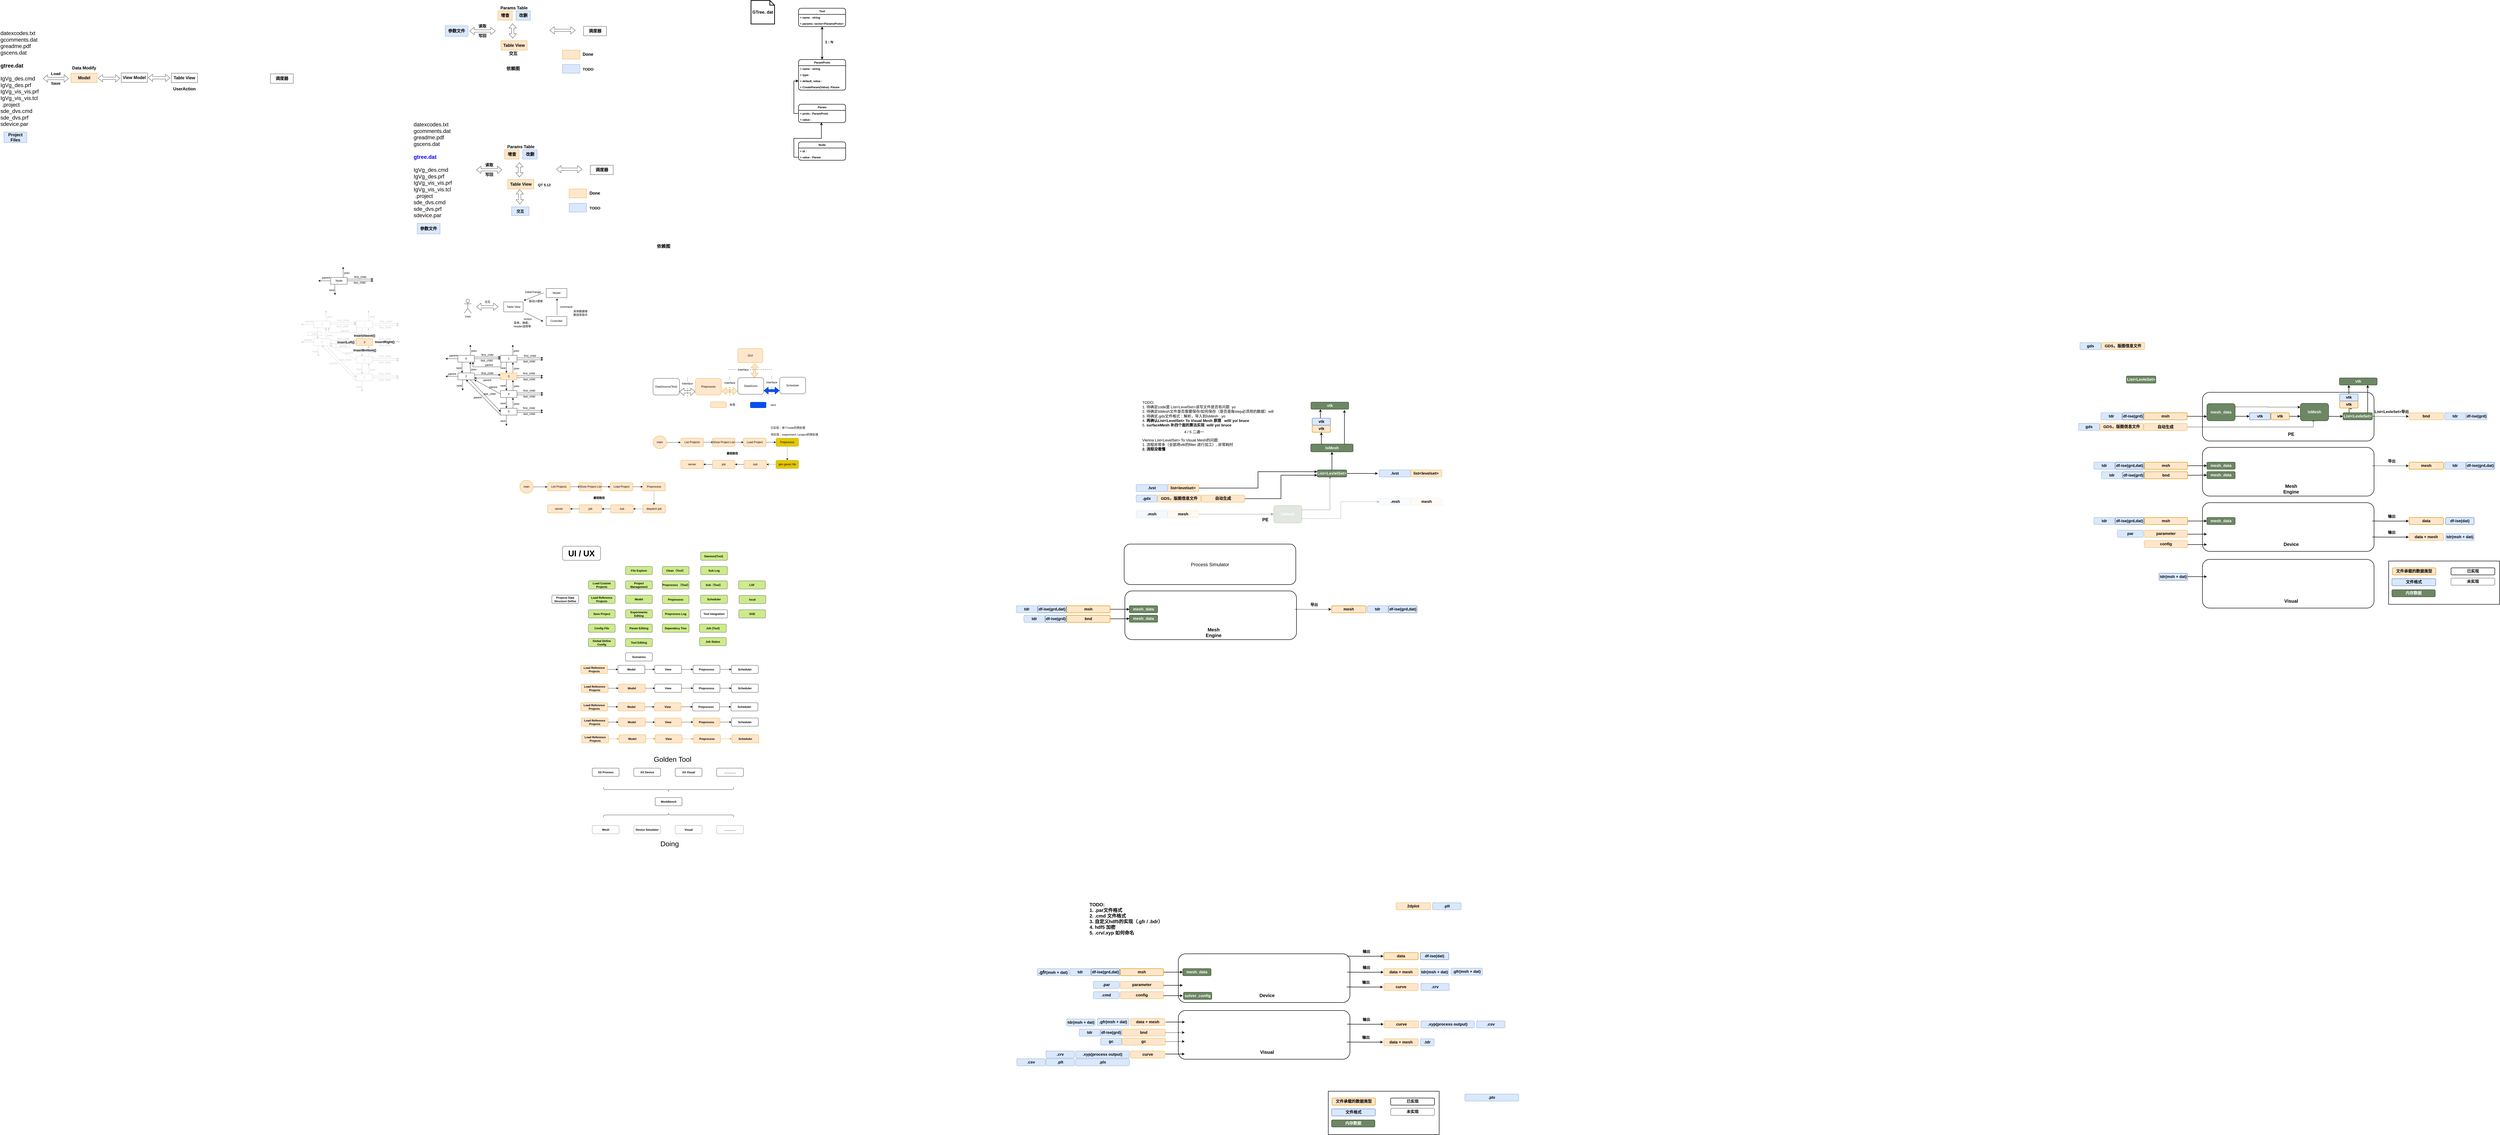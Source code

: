 <mxfile version="21.6.5" type="github">
  <diagram name="第 1 页" id="PEThxaSrOqWPPae25u2w">
    <mxGraphModel dx="8287" dy="1073" grid="0" gridSize="10" guides="1" tooltips="1" connect="1" arrows="0" fold="1" page="1" pageScale="1" pageWidth="3300" pageHeight="4681" math="0" shadow="0">
      <root>
        <mxCell id="0" />
        <mxCell id="1" parent="0" />
        <mxCell id="sUv9HllbZ0wwh4Th0ptX-5" value="" style="endArrow=none;dashed=1;html=1;dashPattern=1 3;strokeWidth=2;rounded=0;" parent="1" source="sUv9HllbZ0wwh4Th0ptX-4" edge="1">
          <mxGeometry width="50" height="50" relative="1" as="geometry">
            <mxPoint x="-1351" y="1800.83" as="sourcePoint" />
            <mxPoint x="-1351" y="1719.83" as="targetPoint" />
          </mxGeometry>
        </mxCell>
        <mxCell id="VR5WyLwLrX14MK1F3CGz-16" value="Tool" style="swimlane;fontStyle=1;childLayout=stackLayout;horizontal=1;startSize=26;fillColor=none;horizontalStack=0;resizeParent=1;resizeParentMax=0;resizeLast=0;collapsible=1;marginBottom=0;whiteSpace=wrap;html=1;rounded=1;strokeWidth=2;" parent="1" vertex="1">
          <mxGeometry x="-879" y="153" width="200" height="78" as="geometry" />
        </mxCell>
        <mxCell id="VR5WyLwLrX14MK1F3CGz-17" value="+ name : string" style="text;strokeColor=none;fillColor=none;align=left;verticalAlign=top;spacingLeft=4;spacingRight=4;overflow=hidden;rotatable=0;points=[[0,0.5],[1,0.5]];portConstraint=eastwest;whiteSpace=wrap;html=1;rounded=1;strokeWidth=2;fontStyle=1" parent="VR5WyLwLrX14MK1F3CGz-16" vertex="1">
          <mxGeometry y="26" width="200" height="26" as="geometry" />
        </mxCell>
        <mxCell id="VR5WyLwLrX14MK1F3CGz-18" value="+ params: vector&amp;lt;ParamsProto&amp;gt;" style="text;strokeColor=none;fillColor=none;align=left;verticalAlign=top;spacingLeft=4;spacingRight=4;overflow=hidden;rotatable=0;points=[[0,0.5],[1,0.5]];portConstraint=eastwest;whiteSpace=wrap;html=1;rounded=1;strokeWidth=2;fontStyle=1" parent="VR5WyLwLrX14MK1F3CGz-16" vertex="1">
          <mxGeometry y="52" width="200" height="26" as="geometry" />
        </mxCell>
        <mxCell id="VR5WyLwLrX14MK1F3CGz-20" value="ParamProto" style="swimlane;fontStyle=1;childLayout=stackLayout;horizontal=1;startSize=26;fillColor=none;horizontalStack=0;resizeParent=1;resizeParentMax=0;resizeLast=0;collapsible=1;marginBottom=0;whiteSpace=wrap;html=1;rounded=1;strokeWidth=2;" parent="1" vertex="1">
          <mxGeometry x="-879" y="371" width="200" height="130" as="geometry" />
        </mxCell>
        <mxCell id="VR5WyLwLrX14MK1F3CGz-21" value="+ name : string" style="text;strokeColor=none;fillColor=none;align=left;verticalAlign=top;spacingLeft=4;spacingRight=4;overflow=hidden;rotatable=0;points=[[0,0.5],[1,0.5]];portConstraint=eastwest;whiteSpace=wrap;html=1;rounded=1;strokeWidth=2;fontStyle=1" parent="VR5WyLwLrX14MK1F3CGz-20" vertex="1">
          <mxGeometry y="26" width="200" height="26" as="geometry" />
        </mxCell>
        <mxCell id="VR5WyLwLrX14MK1F3CGz-22" value="+ type:&amp;nbsp;" style="text;strokeColor=none;fillColor=none;align=left;verticalAlign=top;spacingLeft=4;spacingRight=4;overflow=hidden;rotatable=0;points=[[0,0.5],[1,0.5]];portConstraint=eastwest;whiteSpace=wrap;html=1;rounded=1;strokeWidth=2;fontStyle=1" parent="VR5WyLwLrX14MK1F3CGz-20" vertex="1">
          <mxGeometry y="52" width="200" height="26" as="geometry" />
        </mxCell>
        <mxCell id="VR5WyLwLrX14MK1F3CGz-23" value="+ default_value :&amp;nbsp;" style="text;strokeColor=none;fillColor=none;align=left;verticalAlign=top;spacingLeft=4;spacingRight=4;overflow=hidden;rotatable=0;points=[[0,0.5],[1,0.5]];portConstraint=eastwest;whiteSpace=wrap;html=1;rounded=1;strokeWidth=2;fontStyle=1" parent="VR5WyLwLrX14MK1F3CGz-20" vertex="1">
          <mxGeometry y="78" width="200" height="26" as="geometry" />
        </mxCell>
        <mxCell id="VR5WyLwLrX14MK1F3CGz-29" value="+ CreateParam(Value) :Param&amp;nbsp;" style="text;strokeColor=none;fillColor=none;align=left;verticalAlign=top;spacingLeft=4;spacingRight=4;overflow=hidden;rotatable=0;points=[[0,0.5],[1,0.5]];portConstraint=eastwest;whiteSpace=wrap;html=1;rounded=1;strokeWidth=2;fontStyle=1" parent="VR5WyLwLrX14MK1F3CGz-20" vertex="1">
          <mxGeometry y="104" width="200" height="26" as="geometry" />
        </mxCell>
        <mxCell id="VR5WyLwLrX14MK1F3CGz-24" value="Param" style="swimlane;fontStyle=1;childLayout=stackLayout;horizontal=1;startSize=26;fillColor=none;horizontalStack=0;resizeParent=1;resizeParentMax=0;resizeLast=0;collapsible=1;marginBottom=0;whiteSpace=wrap;html=1;rounded=1;strokeWidth=2;" parent="1" vertex="1">
          <mxGeometry x="-879" y="561" width="200" height="78" as="geometry" />
        </mxCell>
        <mxCell id="VR5WyLwLrX14MK1F3CGz-25" value="+ proto : ParamProto" style="text;strokeColor=none;fillColor=none;align=left;verticalAlign=top;spacingLeft=4;spacingRight=4;overflow=hidden;rotatable=0;points=[[0,0.5],[1,0.5]];portConstraint=eastwest;whiteSpace=wrap;html=1;rounded=1;strokeWidth=2;fontStyle=1" parent="VR5WyLwLrX14MK1F3CGz-24" vertex="1">
          <mxGeometry y="26" width="200" height="26" as="geometry" />
        </mxCell>
        <mxCell id="VR5WyLwLrX14MK1F3CGz-26" value="+ value :&amp;nbsp;" style="text;strokeColor=none;fillColor=none;align=left;verticalAlign=top;spacingLeft=4;spacingRight=4;overflow=hidden;rotatable=0;points=[[0,0.5],[1,0.5]];portConstraint=eastwest;whiteSpace=wrap;html=1;rounded=1;strokeWidth=2;fontStyle=1" parent="VR5WyLwLrX14MK1F3CGz-24" vertex="1">
          <mxGeometry y="52" width="200" height="26" as="geometry" />
        </mxCell>
        <mxCell id="VR5WyLwLrX14MK1F3CGz-28" style="edgeStyle=orthogonalEdgeStyle;rounded=0;orthogonalLoop=1;jettySize=auto;html=1;entryX=0;entryY=0.5;entryDx=0;entryDy=0;fontStyle=1;strokeWidth=2;" parent="1" source="VR5WyLwLrX14MK1F3CGz-25" target="VR5WyLwLrX14MK1F3CGz-23" edge="1">
          <mxGeometry relative="1" as="geometry" />
        </mxCell>
        <mxCell id="VR5WyLwLrX14MK1F3CGz-30" value="" style="endArrow=classic;startArrow=classic;html=1;rounded=0;strokeWidth=2;" parent="1" source="VR5WyLwLrX14MK1F3CGz-20" edge="1">
          <mxGeometry width="50" height="50" relative="1" as="geometry">
            <mxPoint x="-829" y="281" as="sourcePoint" />
            <mxPoint x="-779" y="231" as="targetPoint" />
          </mxGeometry>
        </mxCell>
        <mxCell id="VR5WyLwLrX14MK1F3CGz-31" value="1 : N" style="text;html=1;strokeColor=none;fillColor=none;align=center;verticalAlign=middle;whiteSpace=wrap;rounded=0;fontSize=16;fontStyle=1" parent="1" vertex="1">
          <mxGeometry x="-779" y="281" width="60" height="30" as="geometry" />
        </mxCell>
        <mxCell id="VR5WyLwLrX14MK1F3CGz-32" value="Node" style="swimlane;fontStyle=1;childLayout=stackLayout;horizontal=1;startSize=26;fillColor=none;horizontalStack=0;resizeParent=1;resizeParentMax=0;resizeLast=0;collapsible=1;marginBottom=0;whiteSpace=wrap;html=1;rounded=1;strokeWidth=2;" parent="1" vertex="1">
          <mxGeometry x="-879" y="721" width="200" height="78" as="geometry" />
        </mxCell>
        <mxCell id="VR5WyLwLrX14MK1F3CGz-33" value="+ id :&amp;nbsp;" style="text;strokeColor=none;fillColor=none;align=left;verticalAlign=top;spacingLeft=4;spacingRight=4;overflow=hidden;rotatable=0;points=[[0,0.5],[1,0.5]];portConstraint=eastwest;whiteSpace=wrap;html=1;rounded=1;strokeWidth=2;fontStyle=1" parent="VR5WyLwLrX14MK1F3CGz-32" vertex="1">
          <mxGeometry y="26" width="200" height="26" as="geometry" />
        </mxCell>
        <mxCell id="VR5WyLwLrX14MK1F3CGz-34" value="+ value :&amp;nbsp;Param" style="text;strokeColor=none;fillColor=none;align=left;verticalAlign=top;spacingLeft=4;spacingRight=4;overflow=hidden;rotatable=0;points=[[0,0.5],[1,0.5]];portConstraint=eastwest;whiteSpace=wrap;html=1;rounded=1;strokeWidth=2;fontStyle=1" parent="VR5WyLwLrX14MK1F3CGz-32" vertex="1">
          <mxGeometry y="52" width="200" height="26" as="geometry" />
        </mxCell>
        <mxCell id="VR5WyLwLrX14MK1F3CGz-35" style="edgeStyle=orthogonalEdgeStyle;rounded=0;orthogonalLoop=1;jettySize=auto;html=1;exitX=0;exitY=0.5;exitDx=0;exitDy=0;entryX=0.485;entryY=0.962;entryDx=0;entryDy=0;entryPerimeter=0;strokeWidth=2;" parent="1" source="VR5WyLwLrX14MK1F3CGz-34" target="VR5WyLwLrX14MK1F3CGz-26" edge="1">
          <mxGeometry relative="1" as="geometry" />
        </mxCell>
        <mxCell id="6Rk7cMB2PVcm_iExWkLz-1" value="增查" style="rounded=0;whiteSpace=wrap;html=1;fontStyle=1;fontSize=18;fillColor=#ffe6cc;strokeColor=#d79b00;" parent="1" vertex="1">
          <mxGeometry x="-2156" y="164" width="61" height="40" as="geometry" />
        </mxCell>
        <mxCell id="6Rk7cMB2PVcm_iExWkLz-2" value="Table View" style="rounded=0;whiteSpace=wrap;html=1;fontStyle=1;fontSize=18;fillColor=#ffe6cc;strokeColor=#d79b00;" parent="1" vertex="1">
          <mxGeometry x="-2143" y="291" width="111" height="40" as="geometry" />
        </mxCell>
        <mxCell id="6Rk7cMB2PVcm_iExWkLz-3" value="交互" style="text;html=1;strokeColor=none;fillColor=none;align=center;verticalAlign=middle;whiteSpace=wrap;rounded=0;fontSize=18;fontStyle=1" parent="1" vertex="1">
          <mxGeometry x="-2162" y="331" width="142" height="30" as="geometry" />
        </mxCell>
        <mxCell id="6Rk7cMB2PVcm_iExWkLz-5" value="&lt;p style=&quot;margin: 0in; font-size: 19px;&quot;&gt;&lt;span lang=&quot;zh-CN&quot; style=&quot;font-family: 微软雅黑; font-size: 19px;&quot;&gt;&lt;b style=&quot;font-size: 19px;&quot;&gt;依赖图&lt;/b&gt;&lt;/span&gt;&lt;/p&gt;" style="text;whiteSpace=wrap;html=1;fontSize=19;" parent="1" vertex="1">
          <mxGeometry x="-2122.5" y="392" width="70" height="29" as="geometry" />
        </mxCell>
        <mxCell id="6Rk7cMB2PVcm_iExWkLz-6" value="" style="shape=flexArrow;endArrow=classic;startArrow=classic;html=1;rounded=0;" parent="1" edge="1">
          <mxGeometry width="100" height="100" relative="1" as="geometry">
            <mxPoint x="-2093" y="281" as="sourcePoint" />
            <mxPoint x="-2093.5" y="218" as="targetPoint" />
          </mxGeometry>
        </mxCell>
        <mxCell id="6Rk7cMB2PVcm_iExWkLz-7" value="" style="shape=flexArrow;endArrow=classic;startArrow=classic;html=1;rounded=0;" parent="1" edge="1">
          <mxGeometry width="100" height="100" relative="1" as="geometry">
            <mxPoint x="-1936" y="247" as="sourcePoint" />
            <mxPoint x="-1827" y="247" as="targetPoint" />
          </mxGeometry>
        </mxCell>
        <mxCell id="6Rk7cMB2PVcm_iExWkLz-8" value="调度器" style="rounded=0;whiteSpace=wrap;html=1;fontStyle=1;fontSize=18;" parent="1" vertex="1">
          <mxGeometry x="-1792" y="230" width="97" height="40" as="geometry" />
        </mxCell>
        <mxCell id="6Rk7cMB2PVcm_iExWkLz-9" value="参数文件" style="rounded=0;whiteSpace=wrap;html=1;fontStyle=1;fontSize=18;fillColor=#dae8fc;strokeColor=#6c8ebf;" parent="1" vertex="1">
          <mxGeometry x="-2380" y="227.5" width="97" height="45" as="geometry" />
        </mxCell>
        <mxCell id="6Rk7cMB2PVcm_iExWkLz-10" value="" style="shape=flexArrow;endArrow=classic;startArrow=classic;html=1;rounded=0;" parent="1" edge="1">
          <mxGeometry width="100" height="100" relative="1" as="geometry">
            <mxPoint x="-2276" y="249.58" as="sourcePoint" />
            <mxPoint x="-2167" y="249.58" as="targetPoint" />
          </mxGeometry>
        </mxCell>
        <mxCell id="6Rk7cMB2PVcm_iExWkLz-11" value="" style="rounded=0;whiteSpace=wrap;html=1;fontStyle=1;fontSize=16;fillColor=#dae8fc;strokeColor=#6c8ebf;" parent="1" vertex="1">
          <mxGeometry x="-1882" y="392" width="74" height="37" as="geometry" />
        </mxCell>
        <mxCell id="6Rk7cMB2PVcm_iExWkLz-12" value="&lt;div style=&quot;text-align: center;&quot;&gt;&lt;span style=&quot;background-color: initial; font-size: 16px;&quot;&gt;&lt;b&gt;TODO&lt;/b&gt;&lt;/span&gt;&lt;/div&gt;" style="text;whiteSpace=wrap;html=1;" parent="1" vertex="1">
          <mxGeometry x="-1798" y="396" width="92" height="41" as="geometry" />
        </mxCell>
        <mxCell id="6Rk7cMB2PVcm_iExWkLz-13" value="" style="rounded=0;whiteSpace=wrap;html=1;fontStyle=1;fillColor=#ffe6cc;strokeColor=#d79b00;fontSize=18;" parent="1" vertex="1">
          <mxGeometry x="-1882" y="331" width="74" height="38" as="geometry" />
        </mxCell>
        <mxCell id="6Rk7cMB2PVcm_iExWkLz-14" value="&lt;span style=&quot;color: rgb(0, 0, 0); font-family: Helvetica; font-size: 18px; font-style: normal; font-variant-ligatures: normal; font-variant-caps: normal; font-weight: 700; letter-spacing: normal; orphans: 2; text-align: center; text-indent: 0px; text-transform: none; widows: 2; word-spacing: 0px; -webkit-text-stroke-width: 0px; background-color: rgb(251, 251, 251); text-decoration-thickness: initial; text-decoration-style: initial; text-decoration-color: initial; float: none; display: inline !important;&quot;&gt;Done&lt;/span&gt;" style="text;whiteSpace=wrap;html=1;" parent="1" vertex="1">
          <mxGeometry x="-1798" y="332" width="74" height="44" as="geometry" />
        </mxCell>
        <mxCell id="6Rk7cMB2PVcm_iExWkLz-15" value="Params Table" style="text;html=1;strokeColor=none;fillColor=none;align=center;verticalAlign=middle;whiteSpace=wrap;rounded=0;fontSize=18;fontStyle=1" parent="1" vertex="1">
          <mxGeometry x="-2185.75" y="137" width="196.5" height="30" as="geometry" />
        </mxCell>
        <mxCell id="6Rk7cMB2PVcm_iExWkLz-16" value="改删" style="rounded=0;whiteSpace=wrap;html=1;fontStyle=1;fontSize=18;fillColor=#dae8fc;strokeColor=#6c8ebf;" parent="1" vertex="1">
          <mxGeometry x="-2079" y="164" width="61" height="40" as="geometry" />
        </mxCell>
        <mxCell id="6Rk7cMB2PVcm_iExWkLz-17" value="&lt;b style=&quot;font-size: 17px;&quot;&gt;读取&lt;/b&gt;" style="text;html=1;strokeColor=none;fillColor=none;align=center;verticalAlign=middle;whiteSpace=wrap;rounded=0;fontSize=17;" parent="1" vertex="1">
          <mxGeometry x="-2252" y="215" width="60" height="30" as="geometry" />
        </mxCell>
        <mxCell id="6Rk7cMB2PVcm_iExWkLz-18" value="&lt;b style=&quot;font-size: 17px;&quot;&gt;写回&lt;/b&gt;" style="text;html=1;strokeColor=none;fillColor=none;align=center;verticalAlign=middle;whiteSpace=wrap;rounded=0;fontSize=17;" parent="1" vertex="1">
          <mxGeometry x="-2252" y="256" width="60" height="30" as="geometry" />
        </mxCell>
        <mxCell id="6Rk7cMB2PVcm_iExWkLz-19" value="User" style="shape=umlActor;verticalLabelPosition=bottom;verticalAlign=top;html=1;outlineConnect=0;" parent="1" vertex="1">
          <mxGeometry x="-2299" y="1388.83" width="30" height="60" as="geometry" />
        </mxCell>
        <mxCell id="6Rk7cMB2PVcm_iExWkLz-20" value="Table View" style="rounded=0;whiteSpace=wrap;html=1;" parent="1" vertex="1">
          <mxGeometry x="-2131.5" y="1400.83" width="82.5" height="42.5" as="geometry" />
        </mxCell>
        <mxCell id="6Rk7cMB2PVcm_iExWkLz-21" value="" style="shape=flexArrow;endArrow=classic;startArrow=classic;html=1;rounded=0;" parent="1" edge="1">
          <mxGeometry width="100" height="100" relative="1" as="geometry">
            <mxPoint x="-2247" y="1421.49" as="sourcePoint" />
            <mxPoint x="-2155" y="1421.49" as="targetPoint" />
          </mxGeometry>
        </mxCell>
        <mxCell id="6Rk7cMB2PVcm_iExWkLz-22" value="交互" style="text;html=1;strokeColor=none;fillColor=none;align=center;verticalAlign=middle;whiteSpace=wrap;rounded=0;" parent="1" vertex="1">
          <mxGeometry x="-2230" y="1385.83" width="60" height="30" as="geometry" />
        </mxCell>
        <mxCell id="6Rk7cMB2PVcm_iExWkLz-23" value="Model" style="rounded=0;whiteSpace=wrap;html=1;" parent="1" vertex="1">
          <mxGeometry x="-1951" y="1343.83" width="88" height="39" as="geometry" />
        </mxCell>
        <mxCell id="6Rk7cMB2PVcm_iExWkLz-24" value="Controller" style="rounded=0;whiteSpace=wrap;html=1;" parent="1" vertex="1">
          <mxGeometry x="-1951" y="1462.83" width="88" height="39" as="geometry" />
        </mxCell>
        <mxCell id="6Rk7cMB2PVcm_iExWkLz-25" value="" style="endArrow=classic;html=1;rounded=0;" parent="1" edge="1">
          <mxGeometry width="50" height="50" relative="1" as="geometry">
            <mxPoint x="-2039" y="1446.83" as="sourcePoint" />
            <mxPoint x="-1964" y="1483.83" as="targetPoint" />
          </mxGeometry>
        </mxCell>
        <mxCell id="6Rk7cMB2PVcm_iExWkLz-26" value="command" style="text;html=1;strokeColor=none;fillColor=none;align=center;verticalAlign=middle;whiteSpace=wrap;rounded=0;" parent="1" vertex="1">
          <mxGeometry x="-1896" y="1407.08" width="60" height="30" as="geometry" />
        </mxCell>
        <mxCell id="6Rk7cMB2PVcm_iExWkLz-27" value="" style="endArrow=classic;html=1;rounded=0;" parent="1" edge="1">
          <mxGeometry width="50" height="50" relative="1" as="geometry">
            <mxPoint x="-1905" y="1457.83" as="sourcePoint" />
            <mxPoint x="-1905" y="1385.83" as="targetPoint" />
          </mxGeometry>
        </mxCell>
        <mxCell id="6Rk7cMB2PVcm_iExWkLz-28" value="Action" style="text;html=1;strokeColor=none;fillColor=none;align=center;verticalAlign=middle;whiteSpace=wrap;rounded=0;" parent="1" vertex="1">
          <mxGeometry x="-2059" y="1458.83" width="60" height="30" as="geometry" />
        </mxCell>
        <mxCell id="6Rk7cMB2PVcm_iExWkLz-29" value="菜单，弹窗，header选择等" style="text;html=1;strokeColor=none;fillColor=none;align=center;verticalAlign=middle;whiteSpace=wrap;rounded=0;" parent="1" vertex="1">
          <mxGeometry x="-2093" y="1481.83" width="81" height="30" as="geometry" />
        </mxCell>
        <mxCell id="6Rk7cMB2PVcm_iExWkLz-30" value="具体数据增删选改指令" style="text;html=1;strokeColor=none;fillColor=none;align=center;verticalAlign=middle;whiteSpace=wrap;rounded=0;" parent="1" vertex="1">
          <mxGeometry x="-1841" y="1432.83" width="71" height="30" as="geometry" />
        </mxCell>
        <mxCell id="6Rk7cMB2PVcm_iExWkLz-31" value="" style="endArrow=classic;html=1;rounded=0;" parent="1" edge="1">
          <mxGeometry width="50" height="50" relative="1" as="geometry">
            <mxPoint x="-1961" y="1361.83" as="sourcePoint" />
            <mxPoint x="-2046" y="1394.83" as="targetPoint" />
          </mxGeometry>
        </mxCell>
        <mxCell id="6Rk7cMB2PVcm_iExWkLz-32" value="DataChange" style="text;html=1;strokeColor=none;fillColor=none;align=center;verticalAlign=middle;whiteSpace=wrap;rounded=0;" parent="1" vertex="1">
          <mxGeometry x="-2037" y="1343.83" width="60" height="30" as="geometry" />
        </mxCell>
        <mxCell id="6Rk7cMB2PVcm_iExWkLz-33" value="驱动UI更新" style="text;html=1;strokeColor=none;fillColor=none;align=center;verticalAlign=middle;whiteSpace=wrap;rounded=0;" parent="1" vertex="1">
          <mxGeometry x="-2030" y="1382.83" width="71" height="30" as="geometry" />
        </mxCell>
        <mxCell id="6Rk7cMB2PVcm_iExWkLz-34" style="edgeStyle=orthogonalEdgeStyle;rounded=0;orthogonalLoop=1;jettySize=auto;html=1;exitX=1;exitY=0.25;exitDx=0;exitDy=0;entryX=0;entryY=0.25;entryDx=0;entryDy=0;" parent="1" source="6Rk7cMB2PVcm_iExWkLz-38" target="6Rk7cMB2PVcm_iExWkLz-44" edge="1">
          <mxGeometry relative="1" as="geometry" />
        </mxCell>
        <mxCell id="6Rk7cMB2PVcm_iExWkLz-35" style="edgeStyle=orthogonalEdgeStyle;rounded=0;orthogonalLoop=1;jettySize=auto;html=1;exitX=1;exitY=0.5;exitDx=0;exitDy=0;entryX=0;entryY=0.5;entryDx=0;entryDy=0;" parent="1" source="6Rk7cMB2PVcm_iExWkLz-38" target="6Rk7cMB2PVcm_iExWkLz-44" edge="1">
          <mxGeometry relative="1" as="geometry" />
        </mxCell>
        <mxCell id="6Rk7cMB2PVcm_iExWkLz-36" style="edgeStyle=orthogonalEdgeStyle;rounded=0;orthogonalLoop=1;jettySize=auto;html=1;exitX=0.25;exitY=1;exitDx=0;exitDy=0;entryX=0.25;entryY=0;entryDx=0;entryDy=0;" parent="1" source="6Rk7cMB2PVcm_iExWkLz-38" target="6Rk7cMB2PVcm_iExWkLz-42" edge="1">
          <mxGeometry relative="1" as="geometry" />
        </mxCell>
        <mxCell id="6Rk7cMB2PVcm_iExWkLz-37" style="edgeStyle=orthogonalEdgeStyle;rounded=0;orthogonalLoop=1;jettySize=auto;html=1;exitX=0;exitY=0.5;exitDx=0;exitDy=0;" parent="1" source="6Rk7cMB2PVcm_iExWkLz-38" edge="1">
          <mxGeometry relative="1" as="geometry">
            <mxPoint x="-2378.621" y="1642.14" as="targetPoint" />
          </mxGeometry>
        </mxCell>
        <mxCell id="6Rk7cMB2PVcm_iExWkLz-38" value="0" style="rounded=0;whiteSpace=wrap;html=1;" parent="1" vertex="1">
          <mxGeometry x="-2326" y="1627.83" width="70" height="29" as="geometry" />
        </mxCell>
        <mxCell id="6Rk7cMB2PVcm_iExWkLz-39" style="edgeStyle=orthogonalEdgeStyle;rounded=0;orthogonalLoop=1;jettySize=auto;html=1;exitX=0.75;exitY=0;exitDx=0;exitDy=0;entryX=0.75;entryY=1;entryDx=0;entryDy=0;" parent="1" source="6Rk7cMB2PVcm_iExWkLz-42" target="6Rk7cMB2PVcm_iExWkLz-38" edge="1">
          <mxGeometry relative="1" as="geometry" />
        </mxCell>
        <mxCell id="6Rk7cMB2PVcm_iExWkLz-40" style="rounded=0;orthogonalLoop=1;jettySize=auto;html=1;exitX=0.75;exitY=1;exitDx=0;exitDy=0;entryX=0;entryY=0.5;entryDx=0;entryDy=0;" parent="1" source="6Rk7cMB2PVcm_iExWkLz-42" target="6Rk7cMB2PVcm_iExWkLz-51" edge="1">
          <mxGeometry relative="1" as="geometry" />
        </mxCell>
        <mxCell id="6Rk7cMB2PVcm_iExWkLz-41" style="edgeStyle=orthogonalEdgeStyle;rounded=0;orthogonalLoop=1;jettySize=auto;html=1;exitX=0;exitY=0.5;exitDx=0;exitDy=0;" parent="1" source="6Rk7cMB2PVcm_iExWkLz-42" edge="1">
          <mxGeometry relative="1" as="geometry">
            <mxPoint x="-2378.621" y="1717.313" as="targetPoint" />
          </mxGeometry>
        </mxCell>
        <mxCell id="6Rk7cMB2PVcm_iExWkLz-42" value="2" style="rounded=0;whiteSpace=wrap;html=1;" parent="1" vertex="1">
          <mxGeometry x="-2326" y="1702.83" width="70" height="29" as="geometry" />
        </mxCell>
        <mxCell id="6Rk7cMB2PVcm_iExWkLz-43" style="edgeStyle=orthogonalEdgeStyle;rounded=0;orthogonalLoop=1;jettySize=auto;html=1;exitX=0;exitY=1;exitDx=0;exitDy=0;entryX=0.913;entryY=0.993;entryDx=0;entryDy=0;entryPerimeter=0;" parent="1" source="6Rk7cMB2PVcm_iExWkLz-44" target="6Rk7cMB2PVcm_iExWkLz-38" edge="1">
          <mxGeometry relative="1" as="geometry">
            <Array as="points">
              <mxPoint x="-2143" y="1656.83" />
              <mxPoint x="-2143" y="1676.83" />
              <mxPoint x="-2262" y="1676.83" />
            </Array>
          </mxGeometry>
        </mxCell>
        <mxCell id="6Rk7cMB2PVcm_iExWkLz-44" value="1" style="rounded=0;whiteSpace=wrap;html=1;" parent="1" vertex="1">
          <mxGeometry x="-2145" y="1627.83" width="70" height="29" as="geometry" />
        </mxCell>
        <mxCell id="6Rk7cMB2PVcm_iExWkLz-45" style="edgeStyle=orthogonalEdgeStyle;rounded=0;orthogonalLoop=1;jettySize=auto;html=1;exitX=0.75;exitY=0;exitDx=0;exitDy=0;" parent="1" source="6Rk7cMB2PVcm_iExWkLz-47" edge="1">
          <mxGeometry relative="1" as="geometry">
            <mxPoint x="-2092.414" y="1658.002" as="targetPoint" />
          </mxGeometry>
        </mxCell>
        <mxCell id="6Rk7cMB2PVcm_iExWkLz-46" style="edgeStyle=orthogonalEdgeStyle;rounded=0;orthogonalLoop=1;jettySize=auto;html=1;exitX=0;exitY=0.75;exitDx=0;exitDy=0;entryX=1;entryY=0.75;entryDx=0;entryDy=0;" parent="1" source="6Rk7cMB2PVcm_iExWkLz-47" target="6Rk7cMB2PVcm_iExWkLz-42" edge="1">
          <mxGeometry relative="1" as="geometry" />
        </mxCell>
        <mxCell id="6Rk7cMB2PVcm_iExWkLz-47" value="3" style="rounded=0;whiteSpace=wrap;html=1;fillColor=#ffe6cc;strokeColor=#d79b00;" parent="1" vertex="1">
          <mxGeometry x="-2145" y="1702.83" width="70" height="29" as="geometry" />
        </mxCell>
        <mxCell id="6Rk7cMB2PVcm_iExWkLz-48" style="rounded=0;orthogonalLoop=1;jettySize=auto;html=1;exitX=0;exitY=0.5;exitDx=0;exitDy=0;entryX=1;entryY=1;entryDx=0;entryDy=0;" parent="1" source="6Rk7cMB2PVcm_iExWkLz-49" target="6Rk7cMB2PVcm_iExWkLz-42" edge="1">
          <mxGeometry relative="1" as="geometry" />
        </mxCell>
        <mxCell id="6Rk7cMB2PVcm_iExWkLz-49" value="4" style="rounded=0;whiteSpace=wrap;html=1;" parent="1" vertex="1">
          <mxGeometry x="-2145" y="1777.83" width="70" height="29" as="geometry" />
        </mxCell>
        <mxCell id="6Rk7cMB2PVcm_iExWkLz-50" style="rounded=0;orthogonalLoop=1;jettySize=auto;html=1;exitX=0;exitY=1;exitDx=0;exitDy=0;entryX=0.5;entryY=1;entryDx=0;entryDy=0;" parent="1" source="6Rk7cMB2PVcm_iExWkLz-51" target="6Rk7cMB2PVcm_iExWkLz-42" edge="1">
          <mxGeometry relative="1" as="geometry" />
        </mxCell>
        <mxCell id="6Rk7cMB2PVcm_iExWkLz-51" value="5" style="rounded=0;whiteSpace=wrap;html=1;" parent="1" vertex="1">
          <mxGeometry x="-2145" y="1852.83" width="70" height="29" as="geometry" />
        </mxCell>
        <mxCell id="6Rk7cMB2PVcm_iExWkLz-52" value="first_child" style="text;html=1;strokeColor=none;fillColor=none;align=center;verticalAlign=middle;whiteSpace=wrap;rounded=0;" parent="1" vertex="1">
          <mxGeometry x="-2231" y="1614.83" width="60" height="22" as="geometry" />
        </mxCell>
        <mxCell id="6Rk7cMB2PVcm_iExWkLz-53" value="last_child" style="text;html=1;strokeColor=none;fillColor=none;align=center;verticalAlign=middle;whiteSpace=wrap;rounded=0;" parent="1" vertex="1">
          <mxGeometry x="-2234" y="1642.83" width="60" height="15" as="geometry" />
        </mxCell>
        <mxCell id="6Rk7cMB2PVcm_iExWkLz-54" value="prev" style="text;html=1;strokeColor=none;fillColor=none;align=center;verticalAlign=middle;whiteSpace=wrap;rounded=0;" parent="1" vertex="1">
          <mxGeometry x="-2272" y="1680.83" width="27" height="15" as="geometry" />
        </mxCell>
        <mxCell id="6Rk7cMB2PVcm_iExWkLz-55" style="edgeStyle=orthogonalEdgeStyle;rounded=0;orthogonalLoop=1;jettySize=auto;html=1;exitX=1;exitY=0.25;exitDx=0;exitDy=0;entryX=0;entryY=0.25;entryDx=0;entryDy=0;" parent="1" edge="1">
          <mxGeometry relative="1" as="geometry">
            <mxPoint x="-2075" y="1638.83" as="sourcePoint" />
            <mxPoint x="-1964" y="1638.83" as="targetPoint" />
          </mxGeometry>
        </mxCell>
        <mxCell id="6Rk7cMB2PVcm_iExWkLz-56" style="edgeStyle=orthogonalEdgeStyle;rounded=0;orthogonalLoop=1;jettySize=auto;html=1;exitX=1;exitY=0.5;exitDx=0;exitDy=0;entryX=0;entryY=0.5;entryDx=0;entryDy=0;" parent="1" edge="1">
          <mxGeometry relative="1" as="geometry">
            <mxPoint x="-2075" y="1646.83" as="sourcePoint" />
            <mxPoint x="-1964" y="1646.83" as="targetPoint" />
          </mxGeometry>
        </mxCell>
        <mxCell id="6Rk7cMB2PVcm_iExWkLz-57" value="first_child" style="text;html=1;strokeColor=none;fillColor=none;align=center;verticalAlign=middle;whiteSpace=wrap;rounded=0;" parent="1" vertex="1">
          <mxGeometry x="-2050" y="1614.83" width="60" height="30" as="geometry" />
        </mxCell>
        <mxCell id="6Rk7cMB2PVcm_iExWkLz-58" value="last_child" style="text;html=1;strokeColor=none;fillColor=none;align=center;verticalAlign=middle;whiteSpace=wrap;rounded=0;" parent="1" vertex="1">
          <mxGeometry x="-2053" y="1646.83" width="60" height="15" as="geometry" />
        </mxCell>
        <mxCell id="6Rk7cMB2PVcm_iExWkLz-59" value="parent" style="text;html=1;strokeColor=none;fillColor=none;align=center;verticalAlign=middle;whiteSpace=wrap;rounded=0;" parent="1" vertex="1">
          <mxGeometry x="-2224" y="1661.83" width="60" height="15" as="geometry" />
        </mxCell>
        <mxCell id="6Rk7cMB2PVcm_iExWkLz-60" value="next" style="text;html=1;strokeColor=none;fillColor=none;align=center;verticalAlign=middle;whiteSpace=wrap;rounded=0;" parent="1" vertex="1">
          <mxGeometry x="-2352" y="1674.83" width="60" height="15" as="geometry" />
        </mxCell>
        <mxCell id="6Rk7cMB2PVcm_iExWkLz-61" style="edgeStyle=orthogonalEdgeStyle;rounded=0;orthogonalLoop=1;jettySize=auto;html=1;exitX=0.25;exitY=1;exitDx=0;exitDy=0;entryX=0.25;entryY=0;entryDx=0;entryDy=0;" parent="1" edge="1">
          <mxGeometry relative="1" as="geometry">
            <mxPoint x="-2120" y="1656.83" as="sourcePoint" />
            <mxPoint x="-2120" y="1702.83" as="targetPoint" />
          </mxGeometry>
        </mxCell>
        <mxCell id="6Rk7cMB2PVcm_iExWkLz-62" value="next" style="text;html=1;strokeColor=none;fillColor=none;align=center;verticalAlign=middle;whiteSpace=wrap;rounded=0;" parent="1" vertex="1">
          <mxGeometry x="-2164" y="1674.83" width="60" height="15" as="geometry" />
        </mxCell>
        <mxCell id="6Rk7cMB2PVcm_iExWkLz-63" value="prev" style="text;html=1;strokeColor=none;fillColor=none;align=center;verticalAlign=middle;whiteSpace=wrap;rounded=0;" parent="1" vertex="1">
          <mxGeometry x="-2090" y="1676.83" width="27" height="15" as="geometry" />
        </mxCell>
        <mxCell id="6Rk7cMB2PVcm_iExWkLz-64" style="edgeStyle=orthogonalEdgeStyle;rounded=0;orthogonalLoop=1;jettySize=auto;html=1;exitX=0.75;exitY=0;exitDx=0;exitDy=0;" parent="1" edge="1">
          <mxGeometry relative="1" as="geometry">
            <mxPoint x="-2092.414" y="1733.002" as="targetPoint" />
            <mxPoint x="-2092" y="1777.83" as="sourcePoint" />
            <Array as="points">
              <mxPoint x="-2092" y="1755.83" />
            </Array>
          </mxGeometry>
        </mxCell>
        <mxCell id="6Rk7cMB2PVcm_iExWkLz-65" style="edgeStyle=orthogonalEdgeStyle;rounded=0;orthogonalLoop=1;jettySize=auto;html=1;exitX=0.25;exitY=1;exitDx=0;exitDy=0;entryX=0.25;entryY=0;entryDx=0;entryDy=0;" parent="1" edge="1">
          <mxGeometry relative="1" as="geometry">
            <mxPoint x="-2120" y="1731.83" as="sourcePoint" />
            <mxPoint x="-2120" y="1777.83" as="targetPoint" />
          </mxGeometry>
        </mxCell>
        <mxCell id="6Rk7cMB2PVcm_iExWkLz-66" value="next" style="text;html=1;strokeColor=none;fillColor=none;align=center;verticalAlign=middle;whiteSpace=wrap;rounded=0;" parent="1" vertex="1">
          <mxGeometry x="-2164" y="1749.83" width="60" height="15" as="geometry" />
        </mxCell>
        <mxCell id="6Rk7cMB2PVcm_iExWkLz-67" value="prev" style="text;html=1;strokeColor=none;fillColor=none;align=center;verticalAlign=middle;whiteSpace=wrap;rounded=0;" parent="1" vertex="1">
          <mxGeometry x="-2090" y="1751.83" width="27" height="15" as="geometry" />
        </mxCell>
        <mxCell id="6Rk7cMB2PVcm_iExWkLz-68" style="edgeStyle=orthogonalEdgeStyle;rounded=0;orthogonalLoop=1;jettySize=auto;html=1;exitX=0.75;exitY=0;exitDx=0;exitDy=0;" parent="1" edge="1">
          <mxGeometry relative="1" as="geometry">
            <mxPoint x="-2092.414" y="1808.002" as="targetPoint" />
            <mxPoint x="-2092" y="1852.83" as="sourcePoint" />
            <Array as="points">
              <mxPoint x="-2092" y="1830.83" />
            </Array>
          </mxGeometry>
        </mxCell>
        <mxCell id="6Rk7cMB2PVcm_iExWkLz-69" style="edgeStyle=orthogonalEdgeStyle;rounded=0;orthogonalLoop=1;jettySize=auto;html=1;exitX=0.25;exitY=1;exitDx=0;exitDy=0;entryX=0.25;entryY=0;entryDx=0;entryDy=0;" parent="1" edge="1">
          <mxGeometry relative="1" as="geometry">
            <mxPoint x="-2120" y="1806.83" as="sourcePoint" />
            <mxPoint x="-2120" y="1852.83" as="targetPoint" />
          </mxGeometry>
        </mxCell>
        <mxCell id="6Rk7cMB2PVcm_iExWkLz-70" value="next" style="text;html=1;strokeColor=none;fillColor=none;align=center;verticalAlign=middle;whiteSpace=wrap;rounded=0;" parent="1" vertex="1">
          <mxGeometry x="-2164" y="1824.83" width="60" height="15" as="geometry" />
        </mxCell>
        <mxCell id="6Rk7cMB2PVcm_iExWkLz-71" value="prev" style="text;html=1;strokeColor=none;fillColor=none;align=center;verticalAlign=middle;whiteSpace=wrap;rounded=0;" parent="1" vertex="1">
          <mxGeometry x="-2090" y="1826.83" width="27" height="15" as="geometry" />
        </mxCell>
        <mxCell id="6Rk7cMB2PVcm_iExWkLz-72" style="edgeStyle=orthogonalEdgeStyle;rounded=0;orthogonalLoop=1;jettySize=auto;html=1;exitX=0.25;exitY=1;exitDx=0;exitDy=0;entryX=0.25;entryY=0;entryDx=0;entryDy=0;" parent="1" edge="1">
          <mxGeometry relative="1" as="geometry">
            <mxPoint x="-2120" y="1881.83" as="sourcePoint" />
            <mxPoint x="-2120" y="1927.83" as="targetPoint" />
          </mxGeometry>
        </mxCell>
        <mxCell id="6Rk7cMB2PVcm_iExWkLz-73" value="next" style="text;html=1;strokeColor=none;fillColor=none;align=center;verticalAlign=middle;whiteSpace=wrap;rounded=0;" parent="1" vertex="1">
          <mxGeometry x="-2164" y="1899.83" width="60" height="15" as="geometry" />
        </mxCell>
        <mxCell id="6Rk7cMB2PVcm_iExWkLz-74" style="edgeStyle=orthogonalEdgeStyle;rounded=0;orthogonalLoop=1;jettySize=auto;html=1;exitX=0.75;exitY=0;exitDx=0;exitDy=0;" parent="1" edge="1">
          <mxGeometry relative="1" as="geometry">
            <mxPoint x="-2093.004" y="1583.002" as="targetPoint" />
            <mxPoint x="-2092.59" y="1627.83" as="sourcePoint" />
            <Array as="points">
              <mxPoint x="-2092.59" y="1605.83" />
            </Array>
          </mxGeometry>
        </mxCell>
        <mxCell id="6Rk7cMB2PVcm_iExWkLz-75" value="prev" style="text;html=1;strokeColor=none;fillColor=none;align=center;verticalAlign=middle;whiteSpace=wrap;rounded=0;" parent="1" vertex="1">
          <mxGeometry x="-2090.59" y="1601.83" width="27" height="15" as="geometry" />
        </mxCell>
        <mxCell id="6Rk7cMB2PVcm_iExWkLz-76" style="edgeStyle=orthogonalEdgeStyle;rounded=0;orthogonalLoop=1;jettySize=auto;html=1;exitX=1;exitY=0.25;exitDx=0;exitDy=0;entryX=0;entryY=0.25;entryDx=0;entryDy=0;" parent="1" edge="1">
          <mxGeometry relative="1" as="geometry">
            <mxPoint x="-2256" y="1710.83" as="sourcePoint" />
            <mxPoint x="-2145" y="1710.83" as="targetPoint" />
          </mxGeometry>
        </mxCell>
        <mxCell id="6Rk7cMB2PVcm_iExWkLz-77" value="first_child" style="text;html=1;strokeColor=none;fillColor=none;align=center;verticalAlign=middle;whiteSpace=wrap;rounded=0;" parent="1" vertex="1">
          <mxGeometry x="-2231" y="1692.83" width="60" height="22" as="geometry" />
        </mxCell>
        <mxCell id="6Rk7cMB2PVcm_iExWkLz-78" value="last_child" style="text;html=1;strokeColor=none;fillColor=none;align=center;verticalAlign=middle;whiteSpace=wrap;rounded=0;" parent="1" vertex="1">
          <mxGeometry x="-2221" y="1784.83" width="60" height="15" as="geometry" />
        </mxCell>
        <mxCell id="6Rk7cMB2PVcm_iExWkLz-79" value="parent" style="text;html=1;strokeColor=none;fillColor=none;align=center;verticalAlign=middle;whiteSpace=wrap;rounded=0;" parent="1" vertex="1">
          <mxGeometry x="-2231" y="1725.83" width="60" height="15" as="geometry" />
        </mxCell>
        <mxCell id="6Rk7cMB2PVcm_iExWkLz-80" value="parent" style="text;html=1;strokeColor=none;fillColor=none;align=center;verticalAlign=middle;whiteSpace=wrap;rounded=0;" parent="1" vertex="1">
          <mxGeometry x="-2272" y="1799.83" width="60" height="15" as="geometry" />
        </mxCell>
        <mxCell id="6Rk7cMB2PVcm_iExWkLz-81" value="parent" style="text;html=1;strokeColor=none;fillColor=none;align=center;verticalAlign=middle;whiteSpace=wrap;rounded=0;" parent="1" vertex="1">
          <mxGeometry x="-2206" y="1755.83" width="60" height="15" as="geometry" />
        </mxCell>
        <mxCell id="6Rk7cMB2PVcm_iExWkLz-82" style="edgeStyle=orthogonalEdgeStyle;rounded=0;orthogonalLoop=1;jettySize=auto;html=1;exitX=0.25;exitY=1;exitDx=0;exitDy=0;entryX=0.25;entryY=0;entryDx=0;entryDy=0;" parent="1" edge="1">
          <mxGeometry relative="1" as="geometry">
            <mxPoint x="-2306" y="1731.83" as="sourcePoint" />
            <mxPoint x="-2306" y="1777.83" as="targetPoint" />
          </mxGeometry>
        </mxCell>
        <mxCell id="6Rk7cMB2PVcm_iExWkLz-83" value="next" style="text;html=1;strokeColor=none;fillColor=none;align=center;verticalAlign=middle;whiteSpace=wrap;rounded=0;" parent="1" vertex="1">
          <mxGeometry x="-2350" y="1749.83" width="60" height="15" as="geometry" />
        </mxCell>
        <mxCell id="6Rk7cMB2PVcm_iExWkLz-84" style="edgeStyle=orthogonalEdgeStyle;rounded=0;orthogonalLoop=1;jettySize=auto;html=1;exitX=0.75;exitY=0;exitDx=0;exitDy=0;" parent="1" edge="1">
          <mxGeometry relative="1" as="geometry">
            <mxPoint x="-2273.204" y="1583.002" as="targetPoint" />
            <mxPoint x="-2272.79" y="1627.83" as="sourcePoint" />
            <Array as="points">
              <mxPoint x="-2272.79" y="1605.83" />
            </Array>
          </mxGeometry>
        </mxCell>
        <mxCell id="6Rk7cMB2PVcm_iExWkLz-85" value="prev" style="text;html=1;strokeColor=none;fillColor=none;align=center;verticalAlign=middle;whiteSpace=wrap;rounded=0;" parent="1" vertex="1">
          <mxGeometry x="-2270.79" y="1601.83" width="27" height="15" as="geometry" />
        </mxCell>
        <mxCell id="6Rk7cMB2PVcm_iExWkLz-86" value="parent" style="text;html=1;strokeColor=none;fillColor=none;align=center;verticalAlign=middle;whiteSpace=wrap;rounded=0;" parent="1" vertex="1">
          <mxGeometry x="-2375.5" y="1621.83" width="60" height="15" as="geometry" />
        </mxCell>
        <mxCell id="6Rk7cMB2PVcm_iExWkLz-87" value="parent" style="text;html=1;strokeColor=none;fillColor=none;align=center;verticalAlign=middle;whiteSpace=wrap;rounded=0;" parent="1" vertex="1">
          <mxGeometry x="-2380" y="1699.83" width="60" height="15" as="geometry" />
        </mxCell>
        <mxCell id="6Rk7cMB2PVcm_iExWkLz-88" style="edgeStyle=orthogonalEdgeStyle;rounded=0;orthogonalLoop=1;jettySize=auto;html=1;exitX=1;exitY=0.25;exitDx=0;exitDy=0;entryX=0;entryY=0.25;entryDx=0;entryDy=0;" parent="1" edge="1">
          <mxGeometry relative="1" as="geometry">
            <mxPoint x="-2075.5" y="1714.83" as="sourcePoint" />
            <mxPoint x="-1964.5" y="1714.83" as="targetPoint" />
          </mxGeometry>
        </mxCell>
        <mxCell id="6Rk7cMB2PVcm_iExWkLz-89" style="edgeStyle=orthogonalEdgeStyle;rounded=0;orthogonalLoop=1;jettySize=auto;html=1;exitX=1;exitY=0.5;exitDx=0;exitDy=0;entryX=0;entryY=0.5;entryDx=0;entryDy=0;" parent="1" edge="1">
          <mxGeometry relative="1" as="geometry">
            <mxPoint x="-2075.5" y="1722.83" as="sourcePoint" />
            <mxPoint x="-1964.5" y="1722.83" as="targetPoint" />
          </mxGeometry>
        </mxCell>
        <mxCell id="6Rk7cMB2PVcm_iExWkLz-90" value="last_child" style="text;html=1;strokeColor=none;fillColor=none;align=center;verticalAlign=middle;whiteSpace=wrap;rounded=0;" parent="1" vertex="1">
          <mxGeometry x="-2053.5" y="1722.83" width="60" height="15" as="geometry" />
        </mxCell>
        <mxCell id="6Rk7cMB2PVcm_iExWkLz-91" value="first_child" style="text;html=1;strokeColor=none;fillColor=none;align=center;verticalAlign=middle;whiteSpace=wrap;rounded=0;" parent="1" vertex="1">
          <mxGeometry x="-2054" y="1689.83" width="60" height="30" as="geometry" />
        </mxCell>
        <mxCell id="6Rk7cMB2PVcm_iExWkLz-92" style="edgeStyle=orthogonalEdgeStyle;rounded=0;orthogonalLoop=1;jettySize=auto;html=1;exitX=1;exitY=0.25;exitDx=0;exitDy=0;entryX=0;entryY=0.25;entryDx=0;entryDy=0;" parent="1" edge="1">
          <mxGeometry relative="1" as="geometry">
            <mxPoint x="-2075" y="1787.83" as="sourcePoint" />
            <mxPoint x="-1964" y="1787.83" as="targetPoint" />
          </mxGeometry>
        </mxCell>
        <mxCell id="6Rk7cMB2PVcm_iExWkLz-93" style="edgeStyle=orthogonalEdgeStyle;rounded=0;orthogonalLoop=1;jettySize=auto;html=1;exitX=1;exitY=0.5;exitDx=0;exitDy=0;entryX=0;entryY=0.5;entryDx=0;entryDy=0;" parent="1" edge="1">
          <mxGeometry relative="1" as="geometry">
            <mxPoint x="-2075" y="1795.83" as="sourcePoint" />
            <mxPoint x="-1964" y="1795.83" as="targetPoint" />
          </mxGeometry>
        </mxCell>
        <mxCell id="6Rk7cMB2PVcm_iExWkLz-94" value="last_child" style="text;html=1;strokeColor=none;fillColor=none;align=center;verticalAlign=middle;whiteSpace=wrap;rounded=0;" parent="1" vertex="1">
          <mxGeometry x="-2053" y="1795.83" width="60" height="15" as="geometry" />
        </mxCell>
        <mxCell id="6Rk7cMB2PVcm_iExWkLz-95" value="first_child" style="text;html=1;strokeColor=none;fillColor=none;align=center;verticalAlign=middle;whiteSpace=wrap;rounded=0;" parent="1" vertex="1">
          <mxGeometry x="-2053.5" y="1762.83" width="60" height="30" as="geometry" />
        </mxCell>
        <mxCell id="6Rk7cMB2PVcm_iExWkLz-96" style="edgeStyle=orthogonalEdgeStyle;rounded=0;orthogonalLoop=1;jettySize=auto;html=1;exitX=1;exitY=0.25;exitDx=0;exitDy=0;entryX=0;entryY=0.25;entryDx=0;entryDy=0;" parent="1" edge="1">
          <mxGeometry relative="1" as="geometry">
            <mxPoint x="-2075.5" y="1861.83" as="sourcePoint" />
            <mxPoint x="-1964.5" y="1861.83" as="targetPoint" />
          </mxGeometry>
        </mxCell>
        <mxCell id="6Rk7cMB2PVcm_iExWkLz-97" style="edgeStyle=orthogonalEdgeStyle;rounded=0;orthogonalLoop=1;jettySize=auto;html=1;exitX=1;exitY=0.5;exitDx=0;exitDy=0;entryX=0;entryY=0.5;entryDx=0;entryDy=0;" parent="1" edge="1">
          <mxGeometry relative="1" as="geometry">
            <mxPoint x="-2075.5" y="1869.83" as="sourcePoint" />
            <mxPoint x="-1964.5" y="1869.83" as="targetPoint" />
          </mxGeometry>
        </mxCell>
        <mxCell id="6Rk7cMB2PVcm_iExWkLz-98" value="last_child" style="text;html=1;strokeColor=none;fillColor=none;align=center;verticalAlign=middle;whiteSpace=wrap;rounded=0;" parent="1" vertex="1">
          <mxGeometry x="-2053.5" y="1869.83" width="60" height="15" as="geometry" />
        </mxCell>
        <mxCell id="6Rk7cMB2PVcm_iExWkLz-99" value="first_child" style="text;html=1;strokeColor=none;fillColor=none;align=center;verticalAlign=middle;whiteSpace=wrap;rounded=0;" parent="1" vertex="1">
          <mxGeometry x="-2054" y="1836.83" width="60" height="30" as="geometry" />
        </mxCell>
        <mxCell id="6Rk7cMB2PVcm_iExWkLz-100" value="" style="group" parent="1" vertex="1" connectable="0">
          <mxGeometry x="-2993" y="1456" width="416" height="326" as="geometry" />
        </mxCell>
        <mxCell id="6Rk7cMB2PVcm_iExWkLz-101" style="edgeStyle=orthogonalEdgeStyle;rounded=0;orthogonalLoop=1;jettySize=auto;html=1;exitX=0;exitY=0.5;exitDx=0;exitDy=0;fontColor=#CCCCCC;strokeColor=#CCCCCC;" parent="6Rk7cMB2PVcm_iExWkLz-100" source="6Rk7cMB2PVcm_iExWkLz-102" edge="1">
          <mxGeometry relative="1" as="geometry">
            <mxPoint x="1.379" y="40.31" as="targetPoint" />
          </mxGeometry>
        </mxCell>
        <mxCell id="6Rk7cMB2PVcm_iExWkLz-102" value="0" style="rounded=0;html=1;fontColor=#CCCCCC;strokeColor=#CCCCCC;" parent="6Rk7cMB2PVcm_iExWkLz-100" vertex="1">
          <mxGeometry x="54" y="26" width="70" height="29" as="geometry" />
        </mxCell>
        <mxCell id="6Rk7cMB2PVcm_iExWkLz-103" style="edgeStyle=orthogonalEdgeStyle;rounded=0;orthogonalLoop=1;jettySize=auto;html=1;exitX=0.75;exitY=0;exitDx=0;exitDy=0;entryX=0.75;entryY=1;entryDx=0;entryDy=0;fontColor=#CCCCCC;strokeColor=#CCCCCC;" parent="6Rk7cMB2PVcm_iExWkLz-100" source="6Rk7cMB2PVcm_iExWkLz-105" target="6Rk7cMB2PVcm_iExWkLz-102" edge="1">
          <mxGeometry relative="1" as="geometry" />
        </mxCell>
        <mxCell id="6Rk7cMB2PVcm_iExWkLz-104" style="edgeStyle=orthogonalEdgeStyle;rounded=0;orthogonalLoop=1;jettySize=auto;html=1;exitX=0;exitY=0.5;exitDx=0;exitDy=0;fontColor=#CCCCCC;strokeColor=#CCCCCC;" parent="6Rk7cMB2PVcm_iExWkLz-100" source="6Rk7cMB2PVcm_iExWkLz-105" edge="1">
          <mxGeometry relative="1" as="geometry">
            <mxPoint x="1.379" y="115.483" as="targetPoint" />
          </mxGeometry>
        </mxCell>
        <mxCell id="6Rk7cMB2PVcm_iExWkLz-105" value="2" style="rounded=0;html=1;fontColor=#CCCCCC;strokeColor=#CCCCCC;" parent="6Rk7cMB2PVcm_iExWkLz-100" vertex="1">
          <mxGeometry x="54" y="101" width="70" height="29" as="geometry" />
        </mxCell>
        <mxCell id="6Rk7cMB2PVcm_iExWkLz-106" style="edgeStyle=orthogonalEdgeStyle;rounded=0;orthogonalLoop=1;jettySize=auto;html=1;exitX=0.25;exitY=1;exitDx=0;exitDy=0;entryX=0.25;entryY=0;entryDx=0;entryDy=0;fontColor=#CCCCCC;strokeColor=#CCCCCC;" parent="6Rk7cMB2PVcm_iExWkLz-100" source="6Rk7cMB2PVcm_iExWkLz-102" target="6Rk7cMB2PVcm_iExWkLz-105" edge="1">
          <mxGeometry relative="1" as="geometry" />
        </mxCell>
        <mxCell id="6Rk7cMB2PVcm_iExWkLz-107" style="edgeStyle=orthogonalEdgeStyle;rounded=0;orthogonalLoop=1;jettySize=auto;html=1;exitX=0;exitY=1;exitDx=0;exitDy=0;entryX=0.913;entryY=0.993;entryDx=0;entryDy=0;entryPerimeter=0;fontColor=#CCCCCC;strokeColor=#CCCCCC;" parent="6Rk7cMB2PVcm_iExWkLz-100" source="6Rk7cMB2PVcm_iExWkLz-108" target="6Rk7cMB2PVcm_iExWkLz-102" edge="1">
          <mxGeometry relative="1" as="geometry">
            <Array as="points">
              <mxPoint x="237" y="55" />
              <mxPoint x="237" y="75" />
              <mxPoint x="118" y="75" />
            </Array>
          </mxGeometry>
        </mxCell>
        <mxCell id="6Rk7cMB2PVcm_iExWkLz-108" value="1" style="rounded=0;html=1;fontColor=#CCCCCC;strokeColor=#CCCCCC;" parent="6Rk7cMB2PVcm_iExWkLz-100" vertex="1">
          <mxGeometry x="235" y="26" width="70" height="29" as="geometry" />
        </mxCell>
        <mxCell id="6Rk7cMB2PVcm_iExWkLz-109" style="edgeStyle=orthogonalEdgeStyle;rounded=0;orthogonalLoop=1;jettySize=auto;html=1;exitX=1;exitY=0.25;exitDx=0;exitDy=0;entryX=0;entryY=0.25;entryDx=0;entryDy=0;fontColor=#CCCCCC;strokeColor=#CCCCCC;" parent="6Rk7cMB2PVcm_iExWkLz-100" source="6Rk7cMB2PVcm_iExWkLz-102" target="6Rk7cMB2PVcm_iExWkLz-108" edge="1">
          <mxGeometry relative="1" as="geometry" />
        </mxCell>
        <mxCell id="6Rk7cMB2PVcm_iExWkLz-110" style="edgeStyle=orthogonalEdgeStyle;rounded=0;orthogonalLoop=1;jettySize=auto;html=1;exitX=1;exitY=0.5;exitDx=0;exitDy=0;entryX=0;entryY=0.5;entryDx=0;entryDy=0;fontColor=#CCCCCC;strokeColor=#CCCCCC;" parent="6Rk7cMB2PVcm_iExWkLz-100" source="6Rk7cMB2PVcm_iExWkLz-102" target="6Rk7cMB2PVcm_iExWkLz-108" edge="1">
          <mxGeometry relative="1" as="geometry" />
        </mxCell>
        <mxCell id="6Rk7cMB2PVcm_iExWkLz-111" style="edgeStyle=orthogonalEdgeStyle;rounded=0;orthogonalLoop=1;jettySize=auto;html=1;exitX=0.75;exitY=0;exitDx=0;exitDy=0;fontColor=#CCCCCC;strokeColor=#CCCCCC;" parent="6Rk7cMB2PVcm_iExWkLz-100" source="6Rk7cMB2PVcm_iExWkLz-113" edge="1">
          <mxGeometry relative="1" as="geometry">
            <mxPoint x="287.586" y="56.172" as="targetPoint" />
          </mxGeometry>
        </mxCell>
        <mxCell id="6Rk7cMB2PVcm_iExWkLz-112" style="edgeStyle=orthogonalEdgeStyle;rounded=0;orthogonalLoop=1;jettySize=auto;html=1;exitX=0;exitY=0.75;exitDx=0;exitDy=0;entryX=1;entryY=0.75;entryDx=0;entryDy=0;fontColor=#CCCCCC;strokeColor=#CCCCCC;" parent="6Rk7cMB2PVcm_iExWkLz-100" source="6Rk7cMB2PVcm_iExWkLz-113" target="6Rk7cMB2PVcm_iExWkLz-105" edge="1">
          <mxGeometry relative="1" as="geometry" />
        </mxCell>
        <mxCell id="6Rk7cMB2PVcm_iExWkLz-113" value="3" style="rounded=0;html=1;fillColor=#ffe6cc;strokeColor=#d79b00;fontColor=#000000;" parent="6Rk7cMB2PVcm_iExWkLz-100" vertex="1">
          <mxGeometry x="235" y="101" width="70" height="29" as="geometry" />
        </mxCell>
        <mxCell id="6Rk7cMB2PVcm_iExWkLz-114" style="rounded=0;orthogonalLoop=1;jettySize=auto;html=1;exitX=0;exitY=0.5;exitDx=0;exitDy=0;entryX=1;entryY=1;entryDx=0;entryDy=0;fontColor=#CCCCCC;strokeColor=#CCCCCC;" parent="6Rk7cMB2PVcm_iExWkLz-100" source="6Rk7cMB2PVcm_iExWkLz-115" target="6Rk7cMB2PVcm_iExWkLz-105" edge="1">
          <mxGeometry relative="1" as="geometry" />
        </mxCell>
        <mxCell id="6Rk7cMB2PVcm_iExWkLz-115" value="4" style="rounded=0;html=1;fontColor=#CCCCCC;strokeColor=#CCCCCC;" parent="6Rk7cMB2PVcm_iExWkLz-100" vertex="1">
          <mxGeometry x="235" y="176" width="70" height="29" as="geometry" />
        </mxCell>
        <mxCell id="6Rk7cMB2PVcm_iExWkLz-116" style="rounded=0;orthogonalLoop=1;jettySize=auto;html=1;exitX=0;exitY=1;exitDx=0;exitDy=0;entryX=0.5;entryY=1;entryDx=0;entryDy=0;fontColor=#CCCCCC;strokeColor=#CCCCCC;" parent="6Rk7cMB2PVcm_iExWkLz-100" source="6Rk7cMB2PVcm_iExWkLz-117" target="6Rk7cMB2PVcm_iExWkLz-105" edge="1">
          <mxGeometry relative="1" as="geometry" />
        </mxCell>
        <mxCell id="6Rk7cMB2PVcm_iExWkLz-117" value="5" style="rounded=0;html=1;fontColor=#CCCCCC;strokeColor=#CCCCCC;" parent="6Rk7cMB2PVcm_iExWkLz-100" vertex="1">
          <mxGeometry x="235" y="251" width="70" height="29" as="geometry" />
        </mxCell>
        <mxCell id="6Rk7cMB2PVcm_iExWkLz-118" style="rounded=0;orthogonalLoop=1;jettySize=auto;html=1;exitX=0.75;exitY=1;exitDx=0;exitDy=0;entryX=0;entryY=0.5;entryDx=0;entryDy=0;fontColor=#CCCCCC;strokeColor=#CCCCCC;" parent="6Rk7cMB2PVcm_iExWkLz-100" source="6Rk7cMB2PVcm_iExWkLz-105" target="6Rk7cMB2PVcm_iExWkLz-117" edge="1">
          <mxGeometry relative="1" as="geometry" />
        </mxCell>
        <mxCell id="6Rk7cMB2PVcm_iExWkLz-119" value="first_child" style="text;html=1;strokeColor=none;fillColor=none;align=center;verticalAlign=middle;rounded=0;fontColor=#CCCCCC;" parent="6Rk7cMB2PVcm_iExWkLz-100" vertex="1">
          <mxGeometry x="149" y="13" width="60" height="22" as="geometry" />
        </mxCell>
        <mxCell id="6Rk7cMB2PVcm_iExWkLz-120" value="last_child" style="text;html=1;strokeColor=none;fillColor=none;align=center;verticalAlign=middle;rounded=0;fontColor=#CCCCCC;" parent="6Rk7cMB2PVcm_iExWkLz-100" vertex="1">
          <mxGeometry x="146" y="41" width="60" height="15" as="geometry" />
        </mxCell>
        <mxCell id="6Rk7cMB2PVcm_iExWkLz-121" value="prev" style="text;html=1;strokeColor=none;fillColor=none;align=center;verticalAlign=middle;rounded=0;fontColor=#CCCCCC;" parent="6Rk7cMB2PVcm_iExWkLz-100" vertex="1">
          <mxGeometry x="108" y="79" width="27" height="15" as="geometry" />
        </mxCell>
        <mxCell id="6Rk7cMB2PVcm_iExWkLz-122" style="edgeStyle=orthogonalEdgeStyle;rounded=0;orthogonalLoop=1;jettySize=auto;html=1;exitX=1;exitY=0.25;exitDx=0;exitDy=0;entryX=0;entryY=0.25;entryDx=0;entryDy=0;fontColor=#CCCCCC;strokeColor=#CCCCCC;" parent="6Rk7cMB2PVcm_iExWkLz-100" edge="1">
          <mxGeometry relative="1" as="geometry">
            <mxPoint x="305" y="37" as="sourcePoint" />
            <mxPoint x="416" y="37" as="targetPoint" />
          </mxGeometry>
        </mxCell>
        <mxCell id="6Rk7cMB2PVcm_iExWkLz-123" style="edgeStyle=orthogonalEdgeStyle;rounded=0;orthogonalLoop=1;jettySize=auto;html=1;exitX=1;exitY=0.5;exitDx=0;exitDy=0;entryX=0;entryY=0.5;entryDx=0;entryDy=0;fontColor=#CCCCCC;strokeColor=#CCCCCC;" parent="6Rk7cMB2PVcm_iExWkLz-100" edge="1">
          <mxGeometry relative="1" as="geometry">
            <mxPoint x="305" y="45" as="sourcePoint" />
            <mxPoint x="416" y="45" as="targetPoint" />
          </mxGeometry>
        </mxCell>
        <mxCell id="6Rk7cMB2PVcm_iExWkLz-124" value="first_child" style="text;html=1;strokeColor=none;fillColor=none;align=center;verticalAlign=middle;rounded=0;fontColor=#CCCCCC;" parent="6Rk7cMB2PVcm_iExWkLz-100" vertex="1">
          <mxGeometry x="330" y="13" width="60" height="30" as="geometry" />
        </mxCell>
        <mxCell id="6Rk7cMB2PVcm_iExWkLz-125" value="last_child" style="text;html=1;strokeColor=none;fillColor=none;align=center;verticalAlign=middle;rounded=0;fontColor=#CCCCCC;" parent="6Rk7cMB2PVcm_iExWkLz-100" vertex="1">
          <mxGeometry x="327" y="45" width="60" height="15" as="geometry" />
        </mxCell>
        <mxCell id="6Rk7cMB2PVcm_iExWkLz-126" value="parent" style="text;html=1;strokeColor=none;fillColor=none;align=center;verticalAlign=middle;rounded=0;fontColor=#CCCCCC;" parent="6Rk7cMB2PVcm_iExWkLz-100" vertex="1">
          <mxGeometry x="156" y="60" width="60" height="15" as="geometry" />
        </mxCell>
        <mxCell id="6Rk7cMB2PVcm_iExWkLz-127" value="next" style="text;html=1;strokeColor=#CCCCCC;fillColor=none;align=center;verticalAlign=middle;rounded=0;fontColor=#CCCCCC;" parent="6Rk7cMB2PVcm_iExWkLz-100" vertex="1">
          <mxGeometry x="28" y="73" width="60" height="15" as="geometry" />
        </mxCell>
        <mxCell id="6Rk7cMB2PVcm_iExWkLz-128" style="edgeStyle=orthogonalEdgeStyle;rounded=0;orthogonalLoop=1;jettySize=auto;html=1;exitX=0.25;exitY=1;exitDx=0;exitDy=0;entryX=0.25;entryY=0;entryDx=0;entryDy=0;fontColor=#CCCCCC;strokeColor=#CCCCCC;" parent="6Rk7cMB2PVcm_iExWkLz-100" edge="1">
          <mxGeometry relative="1" as="geometry">
            <mxPoint x="260" y="55" as="sourcePoint" />
            <mxPoint x="260" y="101" as="targetPoint" />
          </mxGeometry>
        </mxCell>
        <mxCell id="6Rk7cMB2PVcm_iExWkLz-129" value="next" style="text;html=1;strokeColor=none;fillColor=none;align=center;verticalAlign=middle;rounded=0;fontColor=#CCCCCC;" parent="6Rk7cMB2PVcm_iExWkLz-100" vertex="1">
          <mxGeometry x="216" y="73" width="60" height="15" as="geometry" />
        </mxCell>
        <mxCell id="6Rk7cMB2PVcm_iExWkLz-130" value="prev" style="text;html=1;strokeColor=none;fillColor=none;align=center;verticalAlign=middle;rounded=0;fontColor=#CCCCCC;" parent="6Rk7cMB2PVcm_iExWkLz-100" vertex="1">
          <mxGeometry x="290" y="75" width="27" height="15" as="geometry" />
        </mxCell>
        <mxCell id="6Rk7cMB2PVcm_iExWkLz-131" style="edgeStyle=orthogonalEdgeStyle;rounded=0;orthogonalLoop=1;jettySize=auto;html=1;exitX=0.75;exitY=0;exitDx=0;exitDy=0;fontColor=#CCCCCC;strokeColor=#CCCCCC;" parent="6Rk7cMB2PVcm_iExWkLz-100" edge="1">
          <mxGeometry relative="1" as="geometry">
            <mxPoint x="287.586" y="131.172" as="targetPoint" />
            <mxPoint x="288" y="176" as="sourcePoint" />
            <Array as="points">
              <mxPoint x="288" y="154" />
            </Array>
          </mxGeometry>
        </mxCell>
        <mxCell id="6Rk7cMB2PVcm_iExWkLz-132" style="edgeStyle=orthogonalEdgeStyle;rounded=0;orthogonalLoop=1;jettySize=auto;html=1;exitX=0.25;exitY=1;exitDx=0;exitDy=0;entryX=0.25;entryY=0;entryDx=0;entryDy=0;fontColor=#CCCCCC;strokeColor=#CCCCCC;" parent="6Rk7cMB2PVcm_iExWkLz-100" edge="1">
          <mxGeometry relative="1" as="geometry">
            <mxPoint x="260" y="130" as="sourcePoint" />
            <mxPoint x="260" y="176" as="targetPoint" />
          </mxGeometry>
        </mxCell>
        <mxCell id="6Rk7cMB2PVcm_iExWkLz-133" value="next" style="text;html=1;strokeColor=none;fillColor=none;align=center;verticalAlign=middle;rounded=0;fontColor=#CCCCCC;" parent="6Rk7cMB2PVcm_iExWkLz-100" vertex="1">
          <mxGeometry x="216" y="148" width="60" height="15" as="geometry" />
        </mxCell>
        <mxCell id="6Rk7cMB2PVcm_iExWkLz-134" value="prev" style="text;html=1;strokeColor=none;fillColor=none;align=center;verticalAlign=middle;rounded=0;fontColor=#CCCCCC;" parent="6Rk7cMB2PVcm_iExWkLz-100" vertex="1">
          <mxGeometry x="290" y="150" width="27" height="15" as="geometry" />
        </mxCell>
        <mxCell id="6Rk7cMB2PVcm_iExWkLz-135" style="edgeStyle=orthogonalEdgeStyle;rounded=0;orthogonalLoop=1;jettySize=auto;html=1;exitX=0.75;exitY=0;exitDx=0;exitDy=0;fontColor=#CCCCCC;strokeColor=#CCCCCC;" parent="6Rk7cMB2PVcm_iExWkLz-100" edge="1">
          <mxGeometry relative="1" as="geometry">
            <mxPoint x="287.586" y="206.172" as="targetPoint" />
            <mxPoint x="288" y="251" as="sourcePoint" />
            <Array as="points">
              <mxPoint x="288" y="229" />
            </Array>
          </mxGeometry>
        </mxCell>
        <mxCell id="6Rk7cMB2PVcm_iExWkLz-136" style="edgeStyle=orthogonalEdgeStyle;rounded=0;orthogonalLoop=1;jettySize=auto;html=1;exitX=0.25;exitY=1;exitDx=0;exitDy=0;entryX=0.25;entryY=0;entryDx=0;entryDy=0;fontColor=#CCCCCC;strokeColor=#CCCCCC;" parent="6Rk7cMB2PVcm_iExWkLz-100" edge="1">
          <mxGeometry relative="1" as="geometry">
            <mxPoint x="260" y="205" as="sourcePoint" />
            <mxPoint x="260" y="251" as="targetPoint" />
          </mxGeometry>
        </mxCell>
        <mxCell id="6Rk7cMB2PVcm_iExWkLz-137" value="next" style="text;html=1;strokeColor=none;fillColor=none;align=center;verticalAlign=middle;rounded=0;fontColor=#CCCCCC;" parent="6Rk7cMB2PVcm_iExWkLz-100" vertex="1">
          <mxGeometry x="216" y="223" width="60" height="15" as="geometry" />
        </mxCell>
        <mxCell id="6Rk7cMB2PVcm_iExWkLz-138" value="prev" style="text;html=1;strokeColor=none;fillColor=none;align=center;verticalAlign=middle;rounded=0;fontColor=#CCCCCC;" parent="6Rk7cMB2PVcm_iExWkLz-100" vertex="1">
          <mxGeometry x="290" y="225" width="27" height="15" as="geometry" />
        </mxCell>
        <mxCell id="6Rk7cMB2PVcm_iExWkLz-139" style="edgeStyle=orthogonalEdgeStyle;rounded=0;orthogonalLoop=1;jettySize=auto;html=1;exitX=0.25;exitY=1;exitDx=0;exitDy=0;entryX=0.25;entryY=0;entryDx=0;entryDy=0;fontColor=#CCCCCC;strokeColor=#CCCCCC;" parent="6Rk7cMB2PVcm_iExWkLz-100" edge="1">
          <mxGeometry relative="1" as="geometry">
            <mxPoint x="260" y="280" as="sourcePoint" />
            <mxPoint x="260" y="326" as="targetPoint" />
          </mxGeometry>
        </mxCell>
        <mxCell id="6Rk7cMB2PVcm_iExWkLz-140" value="next" style="text;html=1;strokeColor=none;fillColor=none;align=center;verticalAlign=middle;rounded=0;fontColor=#CCCCCC;" parent="6Rk7cMB2PVcm_iExWkLz-100" vertex="1">
          <mxGeometry x="216" y="298" width="60" height="15" as="geometry" />
        </mxCell>
        <mxCell id="6Rk7cMB2PVcm_iExWkLz-141" style="edgeStyle=orthogonalEdgeStyle;rounded=0;orthogonalLoop=1;jettySize=auto;html=1;exitX=0.75;exitY=0;exitDx=0;exitDy=0;fontColor=#CCCCCC;strokeColor=#CCCCCC;" parent="6Rk7cMB2PVcm_iExWkLz-100" edge="1">
          <mxGeometry relative="1" as="geometry">
            <mxPoint x="286.996" y="-18.828" as="targetPoint" />
            <mxPoint x="287.41" y="26" as="sourcePoint" />
            <Array as="points">
              <mxPoint x="287.41" y="4" />
            </Array>
          </mxGeometry>
        </mxCell>
        <mxCell id="6Rk7cMB2PVcm_iExWkLz-142" value="prev" style="text;html=1;strokeColor=none;fillColor=none;align=center;verticalAlign=middle;rounded=0;fontColor=#CCCCCC;" parent="6Rk7cMB2PVcm_iExWkLz-100" vertex="1">
          <mxGeometry x="289.41" width="27" height="15" as="geometry" />
        </mxCell>
        <mxCell id="6Rk7cMB2PVcm_iExWkLz-143" style="edgeStyle=orthogonalEdgeStyle;rounded=0;orthogonalLoop=1;jettySize=auto;html=1;exitX=1;exitY=0.25;exitDx=0;exitDy=0;entryX=0;entryY=0.25;entryDx=0;entryDy=0;fontColor=#CCCCCC;strokeColor=#CCCCCC;" parent="6Rk7cMB2PVcm_iExWkLz-100" edge="1">
          <mxGeometry relative="1" as="geometry">
            <mxPoint x="124" y="109" as="sourcePoint" />
            <mxPoint x="235" y="109" as="targetPoint" />
          </mxGeometry>
        </mxCell>
        <mxCell id="6Rk7cMB2PVcm_iExWkLz-144" value="first_child" style="text;html=1;strokeColor=none;fillColor=none;align=center;verticalAlign=middle;rounded=0;fontColor=#CCCCCC;" parent="6Rk7cMB2PVcm_iExWkLz-100" vertex="1">
          <mxGeometry x="149" y="91" width="60" height="22" as="geometry" />
        </mxCell>
        <mxCell id="6Rk7cMB2PVcm_iExWkLz-145" value="last_child" style="text;html=1;strokeColor=none;fillColor=none;align=center;verticalAlign=middle;rounded=0;fontColor=#CCCCCC;" parent="6Rk7cMB2PVcm_iExWkLz-100" vertex="1">
          <mxGeometry x="159" y="183" width="60" height="15" as="geometry" />
        </mxCell>
        <mxCell id="6Rk7cMB2PVcm_iExWkLz-146" value="parent" style="text;html=1;strokeColor=#CCCCCC;fillColor=none;align=center;verticalAlign=middle;rounded=0;fontColor=#CCCCCC;" parent="6Rk7cMB2PVcm_iExWkLz-100" vertex="1">
          <mxGeometry x="149" y="124" width="60" height="15" as="geometry" />
        </mxCell>
        <mxCell id="6Rk7cMB2PVcm_iExWkLz-147" value="parent" style="text;html=1;strokeColor=none;fillColor=none;align=center;verticalAlign=middle;rounded=0;fontColor=#CCCCCC;" parent="6Rk7cMB2PVcm_iExWkLz-100" vertex="1">
          <mxGeometry x="108" y="198" width="60" height="15" as="geometry" />
        </mxCell>
        <mxCell id="6Rk7cMB2PVcm_iExWkLz-148" value="parent" style="text;html=1;strokeColor=none;fillColor=none;align=center;verticalAlign=middle;rounded=0;fontColor=#CCCCCC;" parent="6Rk7cMB2PVcm_iExWkLz-100" vertex="1">
          <mxGeometry x="174" y="154" width="60" height="15" as="geometry" />
        </mxCell>
        <mxCell id="6Rk7cMB2PVcm_iExWkLz-149" style="edgeStyle=orthogonalEdgeStyle;rounded=0;orthogonalLoop=1;jettySize=auto;html=1;exitX=0.25;exitY=1;exitDx=0;exitDy=0;entryX=0.25;entryY=0;entryDx=0;entryDy=0;fontColor=#CCCCCC;strokeColor=#CCCCCC;" parent="6Rk7cMB2PVcm_iExWkLz-100" edge="1">
          <mxGeometry relative="1" as="geometry">
            <mxPoint x="74" y="130" as="sourcePoint" />
            <mxPoint x="74" y="176" as="targetPoint" />
          </mxGeometry>
        </mxCell>
        <mxCell id="6Rk7cMB2PVcm_iExWkLz-150" value="next" style="text;html=1;strokeColor=none;fillColor=none;align=center;verticalAlign=middle;rounded=0;fontColor=#CCCCCC;" parent="6Rk7cMB2PVcm_iExWkLz-100" vertex="1">
          <mxGeometry x="30" y="148" width="60" height="15" as="geometry" />
        </mxCell>
        <mxCell id="6Rk7cMB2PVcm_iExWkLz-151" style="edgeStyle=orthogonalEdgeStyle;rounded=0;orthogonalLoop=1;jettySize=auto;html=1;exitX=0.75;exitY=0;exitDx=0;exitDy=0;fontColor=#CCCCCC;strokeColor=#CCCCCC;" parent="6Rk7cMB2PVcm_iExWkLz-100" edge="1">
          <mxGeometry relative="1" as="geometry">
            <mxPoint x="106.796" y="-18.828" as="targetPoint" />
            <mxPoint x="107.21" y="26" as="sourcePoint" />
            <Array as="points">
              <mxPoint x="107.21" y="4" />
            </Array>
          </mxGeometry>
        </mxCell>
        <mxCell id="6Rk7cMB2PVcm_iExWkLz-152" value="prev" style="text;html=1;strokeColor=none;fillColor=none;align=center;verticalAlign=middle;rounded=0;fontColor=#CCCCCC;" parent="6Rk7cMB2PVcm_iExWkLz-100" vertex="1">
          <mxGeometry x="109.21" width="27" height="15" as="geometry" />
        </mxCell>
        <mxCell id="6Rk7cMB2PVcm_iExWkLz-153" value="parent" style="text;html=1;strokeColor=none;fillColor=none;align=center;verticalAlign=middle;rounded=0;fontColor=#CCCCCC;" parent="6Rk7cMB2PVcm_iExWkLz-100" vertex="1">
          <mxGeometry x="4.5" y="20" width="60" height="15" as="geometry" />
        </mxCell>
        <mxCell id="6Rk7cMB2PVcm_iExWkLz-154" value="parent" style="text;html=1;strokeColor=none;fillColor=none;align=center;verticalAlign=middle;rounded=0;fontColor=#CCCCCC;" parent="6Rk7cMB2PVcm_iExWkLz-100" vertex="1">
          <mxGeometry y="98" width="60" height="15" as="geometry" />
        </mxCell>
        <mxCell id="6Rk7cMB2PVcm_iExWkLz-155" style="edgeStyle=orthogonalEdgeStyle;rounded=0;orthogonalLoop=1;jettySize=auto;html=1;exitX=1;exitY=0.25;exitDx=0;exitDy=0;entryX=0;entryY=0.25;entryDx=0;entryDy=0;fontColor=#CCCCCC;strokeColor=#CCCCCC;" parent="6Rk7cMB2PVcm_iExWkLz-100" edge="1">
          <mxGeometry relative="1" as="geometry">
            <mxPoint x="304.5" y="113" as="sourcePoint" />
            <mxPoint x="415.5" y="113" as="targetPoint" />
          </mxGeometry>
        </mxCell>
        <mxCell id="6Rk7cMB2PVcm_iExWkLz-156" style="edgeStyle=orthogonalEdgeStyle;rounded=0;orthogonalLoop=1;jettySize=auto;html=1;exitX=1;exitY=0.5;exitDx=0;exitDy=0;entryX=0;entryY=0.5;entryDx=0;entryDy=0;fontColor=#CCCCCC;strokeColor=#CCCCCC;" parent="6Rk7cMB2PVcm_iExWkLz-100" source="6Rk7cMB2PVcm_iExWkLz-169" edge="1">
          <mxGeometry relative="1" as="geometry">
            <mxPoint x="304.5" y="121" as="sourcePoint" />
            <mxPoint x="415.5" y="121" as="targetPoint" />
          </mxGeometry>
        </mxCell>
        <mxCell id="6Rk7cMB2PVcm_iExWkLz-157" value="last_child" style="text;html=1;strokeColor=none;fillColor=none;align=center;verticalAlign=middle;rounded=0;fontColor=#CCCCCC;" parent="6Rk7cMB2PVcm_iExWkLz-100" vertex="1">
          <mxGeometry x="326.5" y="121" width="60" height="15" as="geometry" />
        </mxCell>
        <mxCell id="6Rk7cMB2PVcm_iExWkLz-158" value="first_child" style="text;html=1;strokeColor=none;fillColor=none;align=center;verticalAlign=middle;rounded=0;fontColor=#CCCCCC;" parent="6Rk7cMB2PVcm_iExWkLz-100" vertex="1">
          <mxGeometry x="326" y="88" width="60" height="30" as="geometry" />
        </mxCell>
        <mxCell id="6Rk7cMB2PVcm_iExWkLz-159" style="edgeStyle=orthogonalEdgeStyle;rounded=0;orthogonalLoop=1;jettySize=auto;html=1;exitX=1;exitY=0.25;exitDx=0;exitDy=0;entryX=0;entryY=0.25;entryDx=0;entryDy=0;fontColor=#CCCCCC;strokeColor=#CCCCCC;" parent="6Rk7cMB2PVcm_iExWkLz-100" edge="1">
          <mxGeometry relative="1" as="geometry">
            <mxPoint x="305" y="186" as="sourcePoint" />
            <mxPoint x="416" y="186" as="targetPoint" />
          </mxGeometry>
        </mxCell>
        <mxCell id="6Rk7cMB2PVcm_iExWkLz-160" style="edgeStyle=orthogonalEdgeStyle;rounded=0;orthogonalLoop=1;jettySize=auto;html=1;exitX=1;exitY=0.5;exitDx=0;exitDy=0;entryX=0;entryY=0.5;entryDx=0;entryDy=0;fontColor=#CCCCCC;strokeColor=#CCCCCC;" parent="6Rk7cMB2PVcm_iExWkLz-100" edge="1">
          <mxGeometry relative="1" as="geometry">
            <mxPoint x="305" y="194" as="sourcePoint" />
            <mxPoint x="416" y="194" as="targetPoint" />
          </mxGeometry>
        </mxCell>
        <mxCell id="6Rk7cMB2PVcm_iExWkLz-161" value="last_child" style="text;html=1;strokeColor=none;fillColor=none;align=center;verticalAlign=middle;rounded=0;fontColor=#CCCCCC;" parent="6Rk7cMB2PVcm_iExWkLz-100" vertex="1">
          <mxGeometry x="327" y="194" width="60" height="15" as="geometry" />
        </mxCell>
        <mxCell id="6Rk7cMB2PVcm_iExWkLz-162" value="first_child" style="text;html=1;strokeColor=none;fillColor=none;align=center;verticalAlign=middle;rounded=0;fontColor=#CCCCCC;" parent="6Rk7cMB2PVcm_iExWkLz-100" vertex="1">
          <mxGeometry x="326.5" y="161" width="60" height="30" as="geometry" />
        </mxCell>
        <mxCell id="6Rk7cMB2PVcm_iExWkLz-163" style="edgeStyle=orthogonalEdgeStyle;rounded=0;orthogonalLoop=1;jettySize=auto;html=1;exitX=1;exitY=0.25;exitDx=0;exitDy=0;entryX=0;entryY=0.25;entryDx=0;entryDy=0;fontColor=#CCCCCC;strokeColor=#CCCCCC;" parent="6Rk7cMB2PVcm_iExWkLz-100" edge="1">
          <mxGeometry relative="1" as="geometry">
            <mxPoint x="304.5" y="260" as="sourcePoint" />
            <mxPoint x="415.5" y="260" as="targetPoint" />
          </mxGeometry>
        </mxCell>
        <mxCell id="6Rk7cMB2PVcm_iExWkLz-164" style="edgeStyle=orthogonalEdgeStyle;rounded=0;orthogonalLoop=1;jettySize=auto;html=1;exitX=1;exitY=0.5;exitDx=0;exitDy=0;entryX=0;entryY=0.5;entryDx=0;entryDy=0;fontColor=#CCCCCC;strokeColor=#CCCCCC;" parent="6Rk7cMB2PVcm_iExWkLz-100" edge="1">
          <mxGeometry relative="1" as="geometry">
            <mxPoint x="304.5" y="268" as="sourcePoint" />
            <mxPoint x="415.5" y="268" as="targetPoint" />
          </mxGeometry>
        </mxCell>
        <mxCell id="6Rk7cMB2PVcm_iExWkLz-165" value="last_child" style="text;html=1;strokeColor=none;fillColor=none;align=center;verticalAlign=middle;rounded=0;fontColor=#CCCCCC;" parent="6Rk7cMB2PVcm_iExWkLz-100" vertex="1">
          <mxGeometry x="326.5" y="268" width="60" height="15" as="geometry" />
        </mxCell>
        <mxCell id="6Rk7cMB2PVcm_iExWkLz-166" value="first_child" style="text;html=1;strokeColor=none;fillColor=none;align=center;verticalAlign=middle;rounded=0;fontColor=#CCCCCC;" parent="6Rk7cMB2PVcm_iExWkLz-100" vertex="1">
          <mxGeometry x="326" y="235" width="60" height="30" as="geometry" />
        </mxCell>
        <mxCell id="6Rk7cMB2PVcm_iExWkLz-167" value="InsertBottom()" style="text;html=1;strokeColor=none;fillColor=none;align=center;verticalAlign=middle;whiteSpace=wrap;rounded=0;fontSize=14;fontStyle=1" parent="6Rk7cMB2PVcm_iExWkLz-100" vertex="1">
          <mxGeometry x="216" y="135" width="111" height="30" as="geometry" />
        </mxCell>
        <mxCell id="6Rk7cMB2PVcm_iExWkLz-168" value="InsertLeft()" style="text;html=1;strokeColor=none;fillColor=none;align=center;verticalAlign=middle;whiteSpace=wrap;rounded=0;fontSize=14;fontStyle=1" parent="6Rk7cMB2PVcm_iExWkLz-100" vertex="1">
          <mxGeometry x="136.21" y="100.5" width="111" height="30" as="geometry" />
        </mxCell>
        <mxCell id="6Rk7cMB2PVcm_iExWkLz-169" value="InsertRight()" style="text;html=1;strokeColor=none;fillColor=none;align=center;verticalAlign=middle;whiteSpace=wrap;rounded=0;fontSize=14;fontStyle=1" parent="6Rk7cMB2PVcm_iExWkLz-100" vertex="1">
          <mxGeometry x="300.5" y="100" width="111" height="30" as="geometry" />
        </mxCell>
        <mxCell id="6Rk7cMB2PVcm_iExWkLz-170" value="InsertAbove()" style="text;html=1;strokeColor=none;fillColor=none;align=center;verticalAlign=middle;whiteSpace=wrap;rounded=0;fontSize=14;fontStyle=1" parent="6Rk7cMB2PVcm_iExWkLz-100" vertex="1">
          <mxGeometry x="214.5" y="73" width="111" height="30" as="geometry" />
        </mxCell>
        <mxCell id="6Rk7cMB2PVcm_iExWkLz-171" style="edgeStyle=orthogonalEdgeStyle;rounded=0;orthogonalLoop=1;jettySize=auto;html=1;exitX=1;exitY=0.25;exitDx=0;exitDy=0;entryX=0;entryY=0.25;entryDx=0;entryDy=0;" parent="1" source="6Rk7cMB2PVcm_iExWkLz-175" edge="1">
          <mxGeometry relative="1" as="geometry">
            <mxPoint x="-2685.38" y="1303.83" as="targetPoint" />
          </mxGeometry>
        </mxCell>
        <mxCell id="6Rk7cMB2PVcm_iExWkLz-172" style="edgeStyle=orthogonalEdgeStyle;rounded=0;orthogonalLoop=1;jettySize=auto;html=1;exitX=1;exitY=0.5;exitDx=0;exitDy=0;entryX=0;entryY=0.5;entryDx=0;entryDy=0;" parent="1" source="6Rk7cMB2PVcm_iExWkLz-175" edge="1">
          <mxGeometry relative="1" as="geometry">
            <mxPoint x="-2685.38" y="1311.83" as="targetPoint" />
          </mxGeometry>
        </mxCell>
        <mxCell id="6Rk7cMB2PVcm_iExWkLz-173" style="edgeStyle=orthogonalEdgeStyle;rounded=0;orthogonalLoop=1;jettySize=auto;html=1;exitX=0.25;exitY=1;exitDx=0;exitDy=0;entryX=0.25;entryY=0;entryDx=0;entryDy=0;" parent="1" source="6Rk7cMB2PVcm_iExWkLz-175" edge="1">
          <mxGeometry relative="1" as="geometry">
            <mxPoint x="-2848.38" y="1371.83" as="targetPoint" />
          </mxGeometry>
        </mxCell>
        <mxCell id="6Rk7cMB2PVcm_iExWkLz-174" style="edgeStyle=orthogonalEdgeStyle;rounded=0;orthogonalLoop=1;jettySize=auto;html=1;exitX=0;exitY=0.5;exitDx=0;exitDy=0;" parent="1" source="6Rk7cMB2PVcm_iExWkLz-175" edge="1">
          <mxGeometry relative="1" as="geometry">
            <mxPoint x="-2919.001" y="1311.14" as="targetPoint" />
          </mxGeometry>
        </mxCell>
        <mxCell id="6Rk7cMB2PVcm_iExWkLz-175" value="Node" style="rounded=0;whiteSpace=wrap;html=1;" parent="1" vertex="1">
          <mxGeometry x="-2866.38" y="1296.83" width="70" height="29" as="geometry" />
        </mxCell>
        <mxCell id="6Rk7cMB2PVcm_iExWkLz-176" value="first_child" style="text;html=1;strokeColor=none;fillColor=none;align=center;verticalAlign=middle;whiteSpace=wrap;rounded=0;" parent="1" vertex="1">
          <mxGeometry x="-2771.38" y="1283.83" width="60" height="22" as="geometry" />
        </mxCell>
        <mxCell id="6Rk7cMB2PVcm_iExWkLz-177" value="last_child" style="text;html=1;strokeColor=none;fillColor=none;align=center;verticalAlign=middle;whiteSpace=wrap;rounded=0;" parent="1" vertex="1">
          <mxGeometry x="-2774.38" y="1311.83" width="60" height="15" as="geometry" />
        </mxCell>
        <mxCell id="6Rk7cMB2PVcm_iExWkLz-178" value="next" style="text;html=1;strokeColor=none;fillColor=none;align=center;verticalAlign=middle;whiteSpace=wrap;rounded=0;" parent="1" vertex="1">
          <mxGeometry x="-2892.38" y="1343.83" width="60" height="15" as="geometry" />
        </mxCell>
        <mxCell id="6Rk7cMB2PVcm_iExWkLz-179" style="edgeStyle=orthogonalEdgeStyle;rounded=0;orthogonalLoop=1;jettySize=auto;html=1;exitX=0.75;exitY=0;exitDx=0;exitDy=0;" parent="1" edge="1">
          <mxGeometry relative="1" as="geometry">
            <mxPoint x="-2813.584" y="1252.002" as="targetPoint" />
            <mxPoint x="-2813.17" y="1296.83" as="sourcePoint" />
            <Array as="points">
              <mxPoint x="-2813.17" y="1274.83" />
            </Array>
          </mxGeometry>
        </mxCell>
        <mxCell id="6Rk7cMB2PVcm_iExWkLz-180" value="prev" style="text;html=1;strokeColor=none;fillColor=none;align=center;verticalAlign=middle;whiteSpace=wrap;rounded=0;" parent="1" vertex="1">
          <mxGeometry x="-2811.17" y="1270.83" width="27" height="15" as="geometry" />
        </mxCell>
        <mxCell id="6Rk7cMB2PVcm_iExWkLz-181" value="parent" style="text;html=1;strokeColor=none;fillColor=none;align=center;verticalAlign=middle;whiteSpace=wrap;rounded=0;" parent="1" vertex="1">
          <mxGeometry x="-2915.88" y="1290.83" width="60" height="15" as="geometry" />
        </mxCell>
        <mxCell id="6Rk7cMB2PVcm_iExWkLz-182" value="增查" style="rounded=0;whiteSpace=wrap;html=1;fontStyle=1;fontSize=18;fillColor=#ffe6cc;strokeColor=#d79b00;" parent="1" vertex="1">
          <mxGeometry x="-2127.5" y="754" width="61" height="40" as="geometry" />
        </mxCell>
        <mxCell id="6Rk7cMB2PVcm_iExWkLz-183" value="Table View" style="rounded=0;whiteSpace=wrap;html=1;fontStyle=1;fontSize=18;fillColor=#ffe6cc;strokeColor=#d79b00;" parent="1" vertex="1">
          <mxGeometry x="-2114.5" y="881" width="111" height="40" as="geometry" />
        </mxCell>
        <mxCell id="6Rk7cMB2PVcm_iExWkLz-185" value="QT 5.12" style="text;html=1;strokeColor=none;fillColor=none;align=center;verticalAlign=middle;whiteSpace=wrap;rounded=0;fontSize=15;fontStyle=1" parent="1" vertex="1">
          <mxGeometry x="-1989.5" y="888" width="60" height="30" as="geometry" />
        </mxCell>
        <mxCell id="6Rk7cMB2PVcm_iExWkLz-186" value="&lt;p style=&quot;margin: 0in; font-size: 19px;&quot;&gt;&lt;span lang=&quot;zh-CN&quot; style=&quot;font-family: 微软雅黑; font-size: 19px;&quot;&gt;&lt;b style=&quot;font-size: 19px;&quot;&gt;依赖图&lt;/b&gt;&lt;/span&gt;&lt;/p&gt;" style="text;whiteSpace=wrap;html=1;fontSize=19;" parent="1" vertex="1">
          <mxGeometry x="-1483" y="1147" width="70" height="29" as="geometry" />
        </mxCell>
        <mxCell id="6Rk7cMB2PVcm_iExWkLz-187" value="" style="shape=flexArrow;endArrow=classic;startArrow=classic;html=1;rounded=0;" parent="1" edge="1">
          <mxGeometry width="100" height="100" relative="1" as="geometry">
            <mxPoint x="-2064.5" y="871" as="sourcePoint" />
            <mxPoint x="-2065" y="808" as="targetPoint" />
          </mxGeometry>
        </mxCell>
        <mxCell id="6Rk7cMB2PVcm_iExWkLz-188" value="" style="shape=flexArrow;endArrow=classic;startArrow=classic;html=1;rounded=0;" parent="1" edge="1">
          <mxGeometry width="100" height="100" relative="1" as="geometry">
            <mxPoint x="-1907.5" y="837" as="sourcePoint" />
            <mxPoint x="-1798.5" y="837" as="targetPoint" />
          </mxGeometry>
        </mxCell>
        <mxCell id="6Rk7cMB2PVcm_iExWkLz-189" value="调度器" style="rounded=0;whiteSpace=wrap;html=1;fontStyle=1;fontSize=18;" parent="1" vertex="1">
          <mxGeometry x="-1763.5" y="820" width="97" height="40" as="geometry" />
        </mxCell>
        <mxCell id="6Rk7cMB2PVcm_iExWkLz-190" value="参数文件" style="rounded=0;whiteSpace=wrap;html=1;fontStyle=1;fontSize=18;fillColor=#dae8fc;strokeColor=#6c8ebf;" parent="1" vertex="1">
          <mxGeometry x="-2499" y="1067" width="97" height="45" as="geometry" />
        </mxCell>
        <mxCell id="6Rk7cMB2PVcm_iExWkLz-191" value="" style="shape=flexArrow;endArrow=classic;startArrow=classic;html=1;rounded=0;" parent="1" edge="1">
          <mxGeometry width="100" height="100" relative="1" as="geometry">
            <mxPoint x="-2247.5" y="839.58" as="sourcePoint" />
            <mxPoint x="-2138.5" y="839.58" as="targetPoint" />
          </mxGeometry>
        </mxCell>
        <mxCell id="6Rk7cMB2PVcm_iExWkLz-192" value="" style="rounded=0;whiteSpace=wrap;html=1;fontStyle=1;fontSize=16;fillColor=#dae8fc;strokeColor=#6c8ebf;" parent="1" vertex="1">
          <mxGeometry x="-1853.5" y="982" width="74" height="37" as="geometry" />
        </mxCell>
        <mxCell id="6Rk7cMB2PVcm_iExWkLz-193" value="&lt;div style=&quot;text-align: center;&quot;&gt;&lt;span style=&quot;background-color: initial; font-size: 16px;&quot;&gt;&lt;b&gt;TODO&lt;/b&gt;&lt;/span&gt;&lt;/div&gt;" style="text;whiteSpace=wrap;html=1;" parent="1" vertex="1">
          <mxGeometry x="-1769.5" y="986" width="92" height="41" as="geometry" />
        </mxCell>
        <mxCell id="6Rk7cMB2PVcm_iExWkLz-194" value="" style="rounded=0;whiteSpace=wrap;html=1;fontStyle=1;fillColor=#ffe6cc;strokeColor=#d79b00;fontSize=18;" parent="1" vertex="1">
          <mxGeometry x="-1853.5" y="921" width="74" height="38" as="geometry" />
        </mxCell>
        <mxCell id="6Rk7cMB2PVcm_iExWkLz-195" value="&lt;span style=&quot;color: rgb(0, 0, 0); font-family: Helvetica; font-size: 18px; font-style: normal; font-variant-ligatures: normal; font-variant-caps: normal; font-weight: 700; letter-spacing: normal; orphans: 2; text-align: center; text-indent: 0px; text-transform: none; widows: 2; word-spacing: 0px; -webkit-text-stroke-width: 0px; background-color: rgb(251, 251, 251); text-decoration-thickness: initial; text-decoration-style: initial; text-decoration-color: initial; float: none; display: inline !important;&quot;&gt;Done&lt;/span&gt;" style="text;whiteSpace=wrap;html=1;" parent="1" vertex="1">
          <mxGeometry x="-1769.5" y="922" width="74" height="44" as="geometry" />
        </mxCell>
        <mxCell id="6Rk7cMB2PVcm_iExWkLz-196" value="Params Table" style="text;html=1;strokeColor=none;fillColor=none;align=center;verticalAlign=middle;whiteSpace=wrap;rounded=0;fontSize=18;fontStyle=1" parent="1" vertex="1">
          <mxGeometry x="-2157.25" y="727" width="196.5" height="30" as="geometry" />
        </mxCell>
        <mxCell id="6Rk7cMB2PVcm_iExWkLz-197" value="改删" style="rounded=0;whiteSpace=wrap;html=1;fontStyle=1;fontSize=18;fillColor=#dae8fc;strokeColor=#6c8ebf;" parent="1" vertex="1">
          <mxGeometry x="-2050.5" y="754" width="61" height="40" as="geometry" />
        </mxCell>
        <mxCell id="6Rk7cMB2PVcm_iExWkLz-198" value="&lt;b style=&quot;font-size: 17px;&quot;&gt;读取&lt;/b&gt;" style="text;html=1;strokeColor=none;fillColor=none;align=center;verticalAlign=middle;whiteSpace=wrap;rounded=0;fontSize=17;" parent="1" vertex="1">
          <mxGeometry x="-2223.5" y="805" width="60" height="30" as="geometry" />
        </mxCell>
        <mxCell id="6Rk7cMB2PVcm_iExWkLz-199" value="&lt;b style=&quot;font-size: 17px;&quot;&gt;写回&lt;/b&gt;" style="text;html=1;strokeColor=none;fillColor=none;align=center;verticalAlign=middle;whiteSpace=wrap;rounded=0;fontSize=17;" parent="1" vertex="1">
          <mxGeometry x="-2223.5" y="846" width="60" height="30" as="geometry" />
        </mxCell>
        <mxCell id="6Rk7cMB2PVcm_iExWkLz-200" value="datexcodes.txt&lt;br style=&quot;font-size: 23px;&quot;&gt;gcomments.dat&lt;br style=&quot;font-size: 23px;&quot;&gt;greadme.pdf&lt;br style=&quot;font-size: 23px;&quot;&gt;gscens.dat&lt;br&gt;&lt;br style=&quot;font-size: 23px;&quot;&gt;&lt;b&gt;&lt;font color=&quot;#0000ff&quot;&gt;gtree.dat&lt;/font&gt;&lt;br&gt;&lt;/b&gt;&lt;br style=&quot;font-size: 23px;&quot;&gt;IgVg_des.cmd&lt;br style=&quot;font-size: 23px;&quot;&gt;IgVg_des.prf&lt;br style=&quot;font-size: 23px;&quot;&gt;IgVg_vis_vis.prf&lt;br style=&quot;font-size: 23px;&quot;&gt;IgVg_vis_vis.tcl&lt;br style=&quot;font-size: 23px;&quot;&gt;&amp;nbsp;.project&lt;br style=&quot;font-size: 23px;&quot;&gt;sde_dvs.cmd&lt;br style=&quot;font-size: 23px;&quot;&gt;sde_dvs.prf&lt;br style=&quot;font-size: 23px;&quot;&gt;sdevice.par" style="text;whiteSpace=wrap;html=1;fontSize=23;" parent="1" vertex="1">
          <mxGeometry x="-2516" y="627" width="260" height="440" as="geometry" />
        </mxCell>
        <mxCell id="6Rk7cMB2PVcm_iExWkLz-201" value="交互" style="rounded=0;whiteSpace=wrap;html=1;fontStyle=1;fontSize=16;fillColor=#dae8fc;strokeColor=#6c8ebf;" parent="1" vertex="1">
          <mxGeometry x="-2098" y="997" width="74" height="37" as="geometry" />
        </mxCell>
        <mxCell id="6Rk7cMB2PVcm_iExWkLz-202" value="" style="shape=flexArrow;endArrow=classic;startArrow=classic;html=1;rounded=0;" parent="1" edge="1">
          <mxGeometry width="100" height="100" relative="1" as="geometry">
            <mxPoint x="-2063.09" y="986" as="sourcePoint" />
            <mxPoint x="-2063.59" y="923" as="targetPoint" />
          </mxGeometry>
        </mxCell>
        <mxCell id="6Rk7cMB2PVcm_iExWkLz-203" value="GTree. dat" style="shape=note;size=20;whiteSpace=wrap;html=1;strokeWidth=3;fontSize=18;fontStyle=1" parent="1" vertex="1">
          <mxGeometry x="-1081" y="120" width="100" height="100" as="geometry" />
        </mxCell>
        <mxCell id="sUv9HllbZ0wwh4Th0ptX-1" value="DataSource(Test)" style="rounded=1;whiteSpace=wrap;html=1;" parent="1" vertex="1">
          <mxGeometry x="-1497" y="1725.83" width="112" height="70.67" as="geometry" />
        </mxCell>
        <mxCell id="sUv9HllbZ0wwh4Th0ptX-2" value="Preprocess" style="rounded=1;whiteSpace=wrap;html=1;fillColor=#ffe6cc;strokeColor=#d79b00;" parent="1" vertex="1">
          <mxGeometry x="-1317" y="1725.83" width="110" height="70.67" as="geometry" />
        </mxCell>
        <mxCell id="sUv9HllbZ0wwh4Th0ptX-3" value="" style="shape=flexArrow;endArrow=classic;startArrow=classic;html=1;rounded=0;" parent="1" edge="1">
          <mxGeometry width="100" height="100" relative="1" as="geometry">
            <mxPoint x="-1385" y="1782.93" as="sourcePoint" />
            <mxPoint x="-1318" y="1782.66" as="targetPoint" />
          </mxGeometry>
        </mxCell>
        <mxCell id="sUv9HllbZ0wwh4Th0ptX-6" value="" style="endArrow=none;dashed=1;html=1;dashPattern=1 3;strokeWidth=2;rounded=0;" parent="1" target="sUv9HllbZ0wwh4Th0ptX-4" edge="1">
          <mxGeometry width="50" height="50" relative="1" as="geometry">
            <mxPoint x="-1351" y="1800.83" as="sourcePoint" />
            <mxPoint x="-1351" y="1719.83" as="targetPoint" />
          </mxGeometry>
        </mxCell>
        <mxCell id="sUv9HllbZ0wwh4Th0ptX-4" value="Interface" style="text;html=1;strokeColor=none;fillColor=none;align=center;verticalAlign=middle;whiteSpace=wrap;rounded=0;" parent="1" vertex="1">
          <mxGeometry x="-1381" y="1733.33" width="60" height="30" as="geometry" />
        </mxCell>
        <mxCell id="sUv9HllbZ0wwh4Th0ptX-7" value="" style="endArrow=none;dashed=1;html=1;dashPattern=1 3;strokeWidth=2;rounded=0;" parent="1" source="sUv9HllbZ0wwh4Th0ptX-11" edge="1">
          <mxGeometry width="50" height="50" relative="1" as="geometry">
            <mxPoint x="-1171" y="1797.83" as="sourcePoint" />
            <mxPoint x="-1171" y="1716.83" as="targetPoint" />
          </mxGeometry>
        </mxCell>
        <mxCell id="sUv9HllbZ0wwh4Th0ptX-8" value="DataSoure" style="rounded=1;whiteSpace=wrap;html=1;" parent="1" vertex="1">
          <mxGeometry x="-1137" y="1722.83" width="110" height="70.67" as="geometry" />
        </mxCell>
        <mxCell id="sUv9HllbZ0wwh4Th0ptX-9" value="" style="shape=flexArrow;endArrow=classic;startArrow=classic;html=1;rounded=0;fillColor=#ffe6cc;strokeColor=#d79b00;" parent="1" edge="1">
          <mxGeometry width="100" height="100" relative="1" as="geometry">
            <mxPoint x="-1205" y="1779.93" as="sourcePoint" />
            <mxPoint x="-1138" y="1779.66" as="targetPoint" />
          </mxGeometry>
        </mxCell>
        <mxCell id="sUv9HllbZ0wwh4Th0ptX-10" value="" style="endArrow=none;dashed=1;html=1;dashPattern=1 3;strokeWidth=2;rounded=0;" parent="1" target="sUv9HllbZ0wwh4Th0ptX-11" edge="1">
          <mxGeometry width="50" height="50" relative="1" as="geometry">
            <mxPoint x="-1171" y="1797.83" as="sourcePoint" />
            <mxPoint x="-1171" y="1716.83" as="targetPoint" />
          </mxGeometry>
        </mxCell>
        <mxCell id="sUv9HllbZ0wwh4Th0ptX-11" value="Interface" style="text;html=1;strokeColor=none;fillColor=none;align=center;verticalAlign=middle;whiteSpace=wrap;rounded=0;" parent="1" vertex="1">
          <mxGeometry x="-1201" y="1730.33" width="60" height="30" as="geometry" />
        </mxCell>
        <mxCell id="sUv9HllbZ0wwh4Th0ptX-13" value="" style="endArrow=none;dashed=1;html=1;dashPattern=1 3;strokeWidth=2;rounded=0;" parent="1" source="sUv9HllbZ0wwh4Th0ptX-17" edge="1">
          <mxGeometry width="50" height="50" relative="1" as="geometry">
            <mxPoint x="-993" y="1795.83" as="sourcePoint" />
            <mxPoint x="-993" y="1714.83" as="targetPoint" />
          </mxGeometry>
        </mxCell>
        <mxCell id="sUv9HllbZ0wwh4Th0ptX-14" value="Scheduler" style="rounded=1;whiteSpace=wrap;html=1;" parent="1" vertex="1">
          <mxGeometry x="-959" y="1720.83" width="110" height="70.67" as="geometry" />
        </mxCell>
        <mxCell id="sUv9HllbZ0wwh4Th0ptX-15" value="" style="shape=flexArrow;endArrow=classic;startArrow=classic;html=1;rounded=0;fillColor=#0050ef;strokeColor=#001DBC;" parent="1" edge="1">
          <mxGeometry width="100" height="100" relative="1" as="geometry">
            <mxPoint x="-1027" y="1777.93" as="sourcePoint" />
            <mxPoint x="-960" y="1777.66" as="targetPoint" />
          </mxGeometry>
        </mxCell>
        <mxCell id="sUv9HllbZ0wwh4Th0ptX-16" value="" style="endArrow=none;dashed=1;html=1;dashPattern=1 3;strokeWidth=2;rounded=0;" parent="1" target="sUv9HllbZ0wwh4Th0ptX-17" edge="1">
          <mxGeometry width="50" height="50" relative="1" as="geometry">
            <mxPoint x="-993" y="1795.83" as="sourcePoint" />
            <mxPoint x="-993" y="1714.83" as="targetPoint" />
          </mxGeometry>
        </mxCell>
        <mxCell id="sUv9HllbZ0wwh4Th0ptX-17" value="Interface" style="text;html=1;strokeColor=none;fillColor=none;align=center;verticalAlign=middle;whiteSpace=wrap;rounded=0;" parent="1" vertex="1">
          <mxGeometry x="-1023" y="1728.33" width="60" height="30" as="geometry" />
        </mxCell>
        <mxCell id="sUv9HllbZ0wwh4Th0ptX-18" value="GUI" style="rounded=1;whiteSpace=wrap;html=1;fillColor=#ffe6cc;strokeColor=#d79b00;" parent="1" vertex="1">
          <mxGeometry x="-1137" y="1598.83" width="106" height="60" as="geometry" />
        </mxCell>
        <mxCell id="sUv9HllbZ0wwh4Th0ptX-19" value="" style="shape=flexArrow;endArrow=classic;startArrow=classic;html=1;rounded=0;exitX=0.5;exitY=0;exitDx=0;exitDy=0;fillColor=#ffe6cc;strokeColor=#d79b00;" parent="1" edge="1">
          <mxGeometry width="100" height="100" relative="1" as="geometry">
            <mxPoint x="-1066" y="1722.83" as="sourcePoint" />
            <mxPoint x="-1065" y="1661.83" as="targetPoint" />
          </mxGeometry>
        </mxCell>
        <mxCell id="sUv9HllbZ0wwh4Th0ptX-20" value="" style="endArrow=none;dashed=1;html=1;dashPattern=1 3;strokeWidth=2;rounded=0;" parent="1" source="sUv9HllbZ0wwh4Th0ptX-22" edge="1">
          <mxGeometry width="50" height="50" relative="1" as="geometry">
            <mxPoint x="-1174.5" y="1688.05" as="sourcePoint" />
            <mxPoint x="-993.5" y="1688.05" as="targetPoint" />
          </mxGeometry>
        </mxCell>
        <mxCell id="sUv9HllbZ0wwh4Th0ptX-23" value="" style="endArrow=none;dashed=1;html=1;dashPattern=1 3;strokeWidth=2;rounded=0;" parent="1" target="sUv9HllbZ0wwh4Th0ptX-22" edge="1">
          <mxGeometry width="50" height="50" relative="1" as="geometry">
            <mxPoint x="-1174.5" y="1688.05" as="sourcePoint" />
            <mxPoint x="-993.5" y="1688.05" as="targetPoint" />
          </mxGeometry>
        </mxCell>
        <mxCell id="sUv9HllbZ0wwh4Th0ptX-22" value="Interface" style="text;html=1;strokeColor=none;fillColor=none;align=center;verticalAlign=middle;whiteSpace=wrap;rounded=0;" parent="1" vertex="1">
          <mxGeometry x="-1144" y="1673.5" width="60" height="30" as="geometry" />
        </mxCell>
        <mxCell id="sUv9HllbZ0wwh4Th0ptX-25" value="" style="rounded=1;whiteSpace=wrap;html=1;fillColor=#ffe6cc;strokeColor=#d79b00;" parent="1" vertex="1">
          <mxGeometry x="-1253" y="1825.75" width="67" height="24.17" as="geometry" />
        </mxCell>
        <mxCell id="sUv9HllbZ0wwh4Th0ptX-27" value="本周" style="text;html=1;strokeColor=none;fillColor=none;align=center;verticalAlign=middle;whiteSpace=wrap;rounded=0;" parent="1" vertex="1">
          <mxGeometry x="-1190" y="1822.83" width="60" height="30" as="geometry" />
        </mxCell>
        <mxCell id="sUv9HllbZ0wwh4Th0ptX-28" value="" style="rounded=1;whiteSpace=wrap;html=1;fillColor=#0050ef;strokeColor=#001DBC;fontColor=#ffffff;" parent="1" vertex="1">
          <mxGeometry x="-1084" y="1826.83" width="67" height="24.17" as="geometry" />
        </mxCell>
        <mxCell id="sUv9HllbZ0wwh4Th0ptX-29" value="next" style="text;html=1;strokeColor=none;fillColor=none;align=center;verticalAlign=middle;whiteSpace=wrap;rounded=0;" parent="1" vertex="1">
          <mxGeometry x="-1017" y="1823.92" width="60" height="30" as="geometry" />
        </mxCell>
        <mxCell id="sUv9HllbZ0wwh4Th0ptX-33" value="main" style="ellipse;whiteSpace=wrap;html=1;fillColor=#ffe6cc;strokeColor=#d79b00;" parent="1" vertex="1">
          <mxGeometry x="-1497" y="1970" width="57" height="54.83" as="geometry" />
        </mxCell>
        <mxCell id="sUv9HllbZ0wwh4Th0ptX-37" style="edgeStyle=orthogonalEdgeStyle;rounded=0;orthogonalLoop=1;jettySize=auto;html=1;exitX=1;exitY=0.5;exitDx=0;exitDy=0;entryX=0.042;entryY=0.498;entryDx=0;entryDy=0;entryPerimeter=0;" parent="1" source="sUv9HllbZ0wwh4Th0ptX-34" target="sUv9HllbZ0wwh4Th0ptX-36" edge="1">
          <mxGeometry relative="1" as="geometry" />
        </mxCell>
        <mxCell id="sUv9HllbZ0wwh4Th0ptX-34" value="List Projects" style="rounded=1;whiteSpace=wrap;html=1;fillColor=#ffe6cc;strokeColor=#d79b00;" parent="1" vertex="1">
          <mxGeometry x="-1379" y="1979.91" width="96" height="35" as="geometry" />
        </mxCell>
        <mxCell id="sUv9HllbZ0wwh4Th0ptX-35" value="" style="endArrow=classic;html=1;rounded=0;" parent="1" edge="1">
          <mxGeometry width="50" height="50" relative="1" as="geometry">
            <mxPoint x="-1439" y="1997.91" as="sourcePoint" />
            <mxPoint x="-1380" y="1997.91" as="targetPoint" />
          </mxGeometry>
        </mxCell>
        <mxCell id="sUv9HllbZ0wwh4Th0ptX-41" style="edgeStyle=orthogonalEdgeStyle;rounded=0;orthogonalLoop=1;jettySize=auto;html=1;exitX=1;exitY=0.5;exitDx=0;exitDy=0;entryX=0;entryY=0.5;entryDx=0;entryDy=0;" parent="1" source="sUv9HllbZ0wwh4Th0ptX-36" target="sUv9HllbZ0wwh4Th0ptX-40" edge="1">
          <mxGeometry relative="1" as="geometry" />
        </mxCell>
        <mxCell id="sUv9HllbZ0wwh4Th0ptX-36" value="Show Project List" style="rounded=1;whiteSpace=wrap;html=1;fillColor=#ffe6cc;strokeColor=#d79b00;" parent="1" vertex="1">
          <mxGeometry x="-1245" y="1979.91" width="96" height="35" as="geometry" />
        </mxCell>
        <mxCell id="sUv9HllbZ0wwh4Th0ptX-44" style="edgeStyle=orthogonalEdgeStyle;rounded=0;orthogonalLoop=1;jettySize=auto;html=1;exitX=1;exitY=0.5;exitDx=0;exitDy=0;" parent="1" source="sUv9HllbZ0wwh4Th0ptX-40" target="sUv9HllbZ0wwh4Th0ptX-43" edge="1">
          <mxGeometry relative="1" as="geometry" />
        </mxCell>
        <mxCell id="sUv9HllbZ0wwh4Th0ptX-40" value="Load Project" style="rounded=1;whiteSpace=wrap;html=1;fillColor=#ffe6cc;strokeColor=#d79b00;" parent="1" vertex="1">
          <mxGeometry x="-1113" y="1979.91" width="96" height="35" as="geometry" />
        </mxCell>
        <mxCell id="sUv9HllbZ0wwh4Th0ptX-54" style="edgeStyle=orthogonalEdgeStyle;rounded=0;orthogonalLoop=1;jettySize=auto;html=1;exitX=0.5;exitY=1;exitDx=0;exitDy=0;entryX=0.5;entryY=0;entryDx=0;entryDy=0;dashed=1;dashPattern=1 1;" parent="1" source="sUv9HllbZ0wwh4Th0ptX-43" target="sUv9HllbZ0wwh4Th0ptX-45" edge="1">
          <mxGeometry relative="1" as="geometry" />
        </mxCell>
        <mxCell id="sUv9HllbZ0wwh4Th0ptX-43" value="Preprocess" style="rounded=1;whiteSpace=wrap;html=1;fillColor=#e3c800;strokeColor=#B09500;fontColor=#000000;" parent="1" vertex="1">
          <mxGeometry x="-975" y="1979.91" width="96" height="35" as="geometry" />
        </mxCell>
        <mxCell id="sUv9HllbZ0wwh4Th0ptX-53" style="edgeStyle=orthogonalEdgeStyle;rounded=0;orthogonalLoop=1;jettySize=auto;html=1;exitX=0;exitY=0.5;exitDx=0;exitDy=0;entryX=1;entryY=0.5;entryDx=0;entryDy=0;dashed=1;dashPattern=1 1;" parent="1" source="sUv9HllbZ0wwh4Th0ptX-45" target="sUv9HllbZ0wwh4Th0ptX-46" edge="1">
          <mxGeometry relative="1" as="geometry" />
        </mxCell>
        <mxCell id="sUv9HllbZ0wwh4Th0ptX-45" value="gen gexec file" style="rounded=1;whiteSpace=wrap;html=1;fillColor=#e3c800;fontColor=#000000;strokeColor=#B09500;" parent="1" vertex="1">
          <mxGeometry x="-975" y="2073.91" width="96" height="35" as="geometry" />
        </mxCell>
        <mxCell id="sUv9HllbZ0wwh4Th0ptX-48" style="edgeStyle=orthogonalEdgeStyle;rounded=0;orthogonalLoop=1;jettySize=auto;html=1;exitX=0;exitY=0.5;exitDx=0;exitDy=0;entryX=1;entryY=0.5;entryDx=0;entryDy=0;" parent="1" source="sUv9HllbZ0wwh4Th0ptX-46" target="sUv9HllbZ0wwh4Th0ptX-47" edge="1">
          <mxGeometry relative="1" as="geometry" />
        </mxCell>
        <mxCell id="sUv9HllbZ0wwh4Th0ptX-46" value="sub" style="rounded=1;whiteSpace=wrap;html=1;fillColor=#ffe6cc;strokeColor=#d79b00;" parent="1" vertex="1">
          <mxGeometry x="-1111" y="2073.91" width="96" height="35" as="geometry" />
        </mxCell>
        <mxCell id="sUv9HllbZ0wwh4Th0ptX-52" style="edgeStyle=orthogonalEdgeStyle;rounded=0;orthogonalLoop=1;jettySize=auto;html=1;exitX=0;exitY=0.5;exitDx=0;exitDy=0;entryX=1;entryY=0.5;entryDx=0;entryDy=0;" parent="1" source="sUv9HllbZ0wwh4Th0ptX-47" target="sUv9HllbZ0wwh4Th0ptX-51" edge="1">
          <mxGeometry relative="1" as="geometry" />
        </mxCell>
        <mxCell id="sUv9HllbZ0wwh4Th0ptX-47" value="job" style="rounded=1;whiteSpace=wrap;html=1;fillColor=#ffe6cc;strokeColor=#d79b00;" parent="1" vertex="1">
          <mxGeometry x="-1245" y="2073.91" width="96" height="35" as="geometry" />
        </mxCell>
        <mxCell id="sUv9HllbZ0wwh4Th0ptX-51" value="server" style="rounded=1;whiteSpace=wrap;html=1;fillColor=#ffe6cc;strokeColor=#d79b00;" parent="1" vertex="1">
          <mxGeometry x="-1379" y="2073.91" width="96" height="35" as="geometry" />
        </mxCell>
        <mxCell id="sUv9HllbZ0wwh4Th0ptX-59" value="最短路径" style="text;html=1;strokeColor=none;fillColor=none;align=center;verticalAlign=middle;whiteSpace=wrap;rounded=0;fontStyle=1" parent="1" vertex="1">
          <mxGeometry x="-1290" y="2030" width="259" height="30" as="geometry" />
        </mxCell>
        <mxCell id="sUv9HllbZ0wwh4Th0ptX-62" value="已实现：单个node的预处理" style="text;html=1;strokeColor=none;fillColor=none;align=center;verticalAlign=middle;whiteSpace=wrap;rounded=0;" parent="1" vertex="1">
          <mxGeometry x="-1007" y="1921" width="165" height="30" as="geometry" />
        </mxCell>
        <mxCell id="sUv9HllbZ0wwh4Th0ptX-63" value="待实现：experiment / project的预处理" style="text;html=1;strokeColor=none;fillColor=none;align=center;verticalAlign=middle;whiteSpace=wrap;rounded=0;" parent="1" vertex="1">
          <mxGeometry x="-999" y="1949.91" width="205" height="30" as="geometry" />
        </mxCell>
        <mxCell id="IvwNW1YLuRxH3IsWVG2M-1" value="main" style="ellipse;whiteSpace=wrap;html=1;fillColor=#ffe6cc;strokeColor=#d79b00;" parent="1" vertex="1">
          <mxGeometry x="-2063" y="2159" width="57" height="54.83" as="geometry" />
        </mxCell>
        <mxCell id="IvwNW1YLuRxH3IsWVG2M-2" style="edgeStyle=orthogonalEdgeStyle;rounded=0;orthogonalLoop=1;jettySize=auto;html=1;exitX=1;exitY=0.5;exitDx=0;exitDy=0;entryX=0.042;entryY=0.498;entryDx=0;entryDy=0;entryPerimeter=0;" parent="1" source="IvwNW1YLuRxH3IsWVG2M-3" target="IvwNW1YLuRxH3IsWVG2M-6" edge="1">
          <mxGeometry relative="1" as="geometry" />
        </mxCell>
        <mxCell id="IvwNW1YLuRxH3IsWVG2M-3" value="List Projects" style="rounded=1;whiteSpace=wrap;html=1;fillColor=#ffe6cc;strokeColor=#d79b00;" parent="1" vertex="1">
          <mxGeometry x="-1945" y="2168.91" width="96" height="35" as="geometry" />
        </mxCell>
        <mxCell id="IvwNW1YLuRxH3IsWVG2M-4" value="" style="endArrow=classic;html=1;rounded=0;" parent="1" edge="1">
          <mxGeometry width="50" height="50" relative="1" as="geometry">
            <mxPoint x="-2005" y="2186.91" as="sourcePoint" />
            <mxPoint x="-1946" y="2186.91" as="targetPoint" />
          </mxGeometry>
        </mxCell>
        <mxCell id="IvwNW1YLuRxH3IsWVG2M-5" style="edgeStyle=orthogonalEdgeStyle;rounded=0;orthogonalLoop=1;jettySize=auto;html=1;exitX=1;exitY=0.5;exitDx=0;exitDy=0;entryX=0;entryY=0.5;entryDx=0;entryDy=0;" parent="1" source="IvwNW1YLuRxH3IsWVG2M-6" target="IvwNW1YLuRxH3IsWVG2M-8" edge="1">
          <mxGeometry relative="1" as="geometry" />
        </mxCell>
        <mxCell id="IvwNW1YLuRxH3IsWVG2M-6" value="Show Project List" style="rounded=1;whiteSpace=wrap;html=1;fillColor=#ffe6cc;strokeColor=#d79b00;" parent="1" vertex="1">
          <mxGeometry x="-1811" y="2168.91" width="96" height="35" as="geometry" />
        </mxCell>
        <mxCell id="IvwNW1YLuRxH3IsWVG2M-7" style="edgeStyle=orthogonalEdgeStyle;rounded=0;orthogonalLoop=1;jettySize=auto;html=1;exitX=1;exitY=0.5;exitDx=0;exitDy=0;" parent="1" source="IvwNW1YLuRxH3IsWVG2M-8" target="IvwNW1YLuRxH3IsWVG2M-10" edge="1">
          <mxGeometry relative="1" as="geometry" />
        </mxCell>
        <mxCell id="IvwNW1YLuRxH3IsWVG2M-8" value="Load Project" style="rounded=1;whiteSpace=wrap;html=1;fillColor=#ffe6cc;strokeColor=#d79b00;" parent="1" vertex="1">
          <mxGeometry x="-1679" y="2168.91" width="96" height="35" as="geometry" />
        </mxCell>
        <mxCell id="IvwNW1YLuRxH3IsWVG2M-9" style="edgeStyle=orthogonalEdgeStyle;rounded=0;orthogonalLoop=1;jettySize=auto;html=1;exitX=0.5;exitY=1;exitDx=0;exitDy=0;entryX=0.5;entryY=0;entryDx=0;entryDy=0;dashed=1;dashPattern=1 1;" parent="1" source="IvwNW1YLuRxH3IsWVG2M-10" target="IvwNW1YLuRxH3IsWVG2M-12" edge="1">
          <mxGeometry relative="1" as="geometry" />
        </mxCell>
        <mxCell id="IvwNW1YLuRxH3IsWVG2M-10" value="Preprocess" style="rounded=1;whiteSpace=wrap;html=1;fillColor=#ffe6cc;strokeColor=#d79b00;" parent="1" vertex="1">
          <mxGeometry x="-1541" y="2168.91" width="96" height="35" as="geometry" />
        </mxCell>
        <mxCell id="IvwNW1YLuRxH3IsWVG2M-11" style="edgeStyle=orthogonalEdgeStyle;rounded=0;orthogonalLoop=1;jettySize=auto;html=1;exitX=0;exitY=0.5;exitDx=0;exitDy=0;entryX=1;entryY=0.5;entryDx=0;entryDy=0;dashed=1;dashPattern=1 1;" parent="1" source="IvwNW1YLuRxH3IsWVG2M-12" target="IvwNW1YLuRxH3IsWVG2M-14" edge="1">
          <mxGeometry relative="1" as="geometry" />
        </mxCell>
        <mxCell id="IvwNW1YLuRxH3IsWVG2M-12" value="dispatch job" style="rounded=1;whiteSpace=wrap;html=1;fillColor=#ffe6cc;strokeColor=#d79b00;" parent="1" vertex="1">
          <mxGeometry x="-1541" y="2262.91" width="96" height="35" as="geometry" />
        </mxCell>
        <mxCell id="IvwNW1YLuRxH3IsWVG2M-13" style="edgeStyle=orthogonalEdgeStyle;rounded=0;orthogonalLoop=1;jettySize=auto;html=1;exitX=0;exitY=0.5;exitDx=0;exitDy=0;entryX=1;entryY=0.5;entryDx=0;entryDy=0;" parent="1" source="IvwNW1YLuRxH3IsWVG2M-14" target="IvwNW1YLuRxH3IsWVG2M-16" edge="1">
          <mxGeometry relative="1" as="geometry" />
        </mxCell>
        <mxCell id="IvwNW1YLuRxH3IsWVG2M-14" value="sub" style="rounded=1;whiteSpace=wrap;html=1;fillColor=#ffe6cc;strokeColor=#d79b00;" parent="1" vertex="1">
          <mxGeometry x="-1677" y="2262.91" width="96" height="35" as="geometry" />
        </mxCell>
        <mxCell id="IvwNW1YLuRxH3IsWVG2M-15" style="edgeStyle=orthogonalEdgeStyle;rounded=0;orthogonalLoop=1;jettySize=auto;html=1;exitX=0;exitY=0.5;exitDx=0;exitDy=0;entryX=1;entryY=0.5;entryDx=0;entryDy=0;" parent="1" source="IvwNW1YLuRxH3IsWVG2M-16" target="IvwNW1YLuRxH3IsWVG2M-17" edge="1">
          <mxGeometry relative="1" as="geometry" />
        </mxCell>
        <mxCell id="IvwNW1YLuRxH3IsWVG2M-16" value="job" style="rounded=1;whiteSpace=wrap;html=1;fillColor=#ffe6cc;strokeColor=#d79b00;" parent="1" vertex="1">
          <mxGeometry x="-1811" y="2262.91" width="96" height="35" as="geometry" />
        </mxCell>
        <mxCell id="IvwNW1YLuRxH3IsWVG2M-17" value="server" style="rounded=1;whiteSpace=wrap;html=1;fillColor=#ffe6cc;strokeColor=#d79b00;" parent="1" vertex="1">
          <mxGeometry x="-1945" y="2262.91" width="96" height="35" as="geometry" />
        </mxCell>
        <mxCell id="IvwNW1YLuRxH3IsWVG2M-18" value="最短路径" style="text;html=1;strokeColor=none;fillColor=none;align=center;verticalAlign=middle;whiteSpace=wrap;rounded=0;fontStyle=1" parent="1" vertex="1">
          <mxGeometry x="-1856" y="2219" width="259" height="30" as="geometry" />
        </mxCell>
        <mxCell id="IvwNW1YLuRxH3IsWVG2M-21" value="Load Reference Projects" style="rounded=1;whiteSpace=wrap;html=1;fillColor=#cdeb8b;strokeColor=#36393d;fontStyle=1" parent="1" vertex="1">
          <mxGeometry x="-1772" y="2647" width="114" height="35" as="geometry" />
        </mxCell>
        <mxCell id="IvwNW1YLuRxH3IsWVG2M-24" value="Sub（Tool）" style="rounded=1;whiteSpace=wrap;html=1;fontStyle=1;fillColor=#cdeb8b;strokeColor=#36393d;" parent="1" vertex="1">
          <mxGeometry x="-1295.5" y="2586" width="114" height="35" as="geometry" />
        </mxCell>
        <mxCell id="IvwNW1YLuRxH3IsWVG2M-25" value="Job (Tool)" style="rounded=1;whiteSpace=wrap;html=1;fontStyle=1;fillColor=#cdeb8b;strokeColor=#36393d;" parent="1" vertex="1">
          <mxGeometry x="-1300" y="2770" width="114" height="35" as="geometry" />
        </mxCell>
        <mxCell id="IvwNW1YLuRxH3IsWVG2M-26" value="local" style="rounded=1;whiteSpace=wrap;html=1;fillColor=#cdeb8b;strokeColor=#36393d;fontStyle=1;flipH=1;" parent="1" vertex="1">
          <mxGeometry x="-1132" y="2648" width="114" height="35" as="geometry" />
        </mxCell>
        <mxCell id="IvwNW1YLuRxH3IsWVG2M-27" value="LSF" style="rounded=1;whiteSpace=wrap;html=1;fontStyle=1;flipH=1;fillColor=#cdeb8b;strokeColor=#36393d;" parent="1" vertex="1">
          <mxGeometry x="-1134" y="2586" width="114" height="35" as="geometry" />
        </mxCell>
        <mxCell id="IvwNW1YLuRxH3IsWVG2M-28" value="Load Custom Projects" style="rounded=1;whiteSpace=wrap;html=1;fontStyle=1;fillColor=#cdeb8b;strokeColor=#36393d;" parent="1" vertex="1">
          <mxGeometry x="-1772" y="2586" width="114" height="35" as="geometry" />
        </mxCell>
        <mxCell id="IvwNW1YLuRxH3IsWVG2M-29" value="Projects Data Structure Define" style="rounded=1;whiteSpace=wrap;html=1;fontStyle=1" parent="1" vertex="1">
          <mxGeometry x="-1927" y="2647" width="114" height="35" as="geometry" />
        </mxCell>
        <mxCell id="IvwNW1YLuRxH3IsWVG2M-30" value="Save Project" style="rounded=1;whiteSpace=wrap;html=1;fontStyle=1;fillColor=#cdeb8b;strokeColor=#36393d;" parent="1" vertex="1">
          <mxGeometry x="-1772" y="2709" width="114" height="35" as="geometry" />
        </mxCell>
        <mxCell id="IvwNW1YLuRxH3IsWVG2M-32" value="Daemon(Tool)&amp;nbsp;" style="rounded=1;whiteSpace=wrap;html=1;fontStyle=1;fillColor=#cdeb8b;strokeColor=#36393d;" parent="1" vertex="1">
          <mxGeometry x="-1295" y="2464" width="114" height="35" as="geometry" />
        </mxCell>
        <mxCell id="IvwNW1YLuRxH3IsWVG2M-33" value="Model" style="rounded=1;whiteSpace=wrap;html=1;fillColor=#cdeb8b;strokeColor=#36393d;fontStyle=1" parent="1" vertex="1">
          <mxGeometry x="-1614" y="2647" width="114" height="35" as="geometry" />
        </mxCell>
        <mxCell id="IvwNW1YLuRxH3IsWVG2M-34" value="SGE" style="rounded=1;whiteSpace=wrap;html=1;fontStyle=1;flipH=1;fillColor=#cdeb8b;strokeColor=#36393d;" parent="1" vertex="1">
          <mxGeometry x="-1133" y="2709" width="114" height="35" as="geometry" />
        </mxCell>
        <mxCell id="IvwNW1YLuRxH3IsWVG2M-35" value="Config File" style="rounded=1;whiteSpace=wrap;html=1;fontStyle=1;fillColor=#cdeb8b;strokeColor=#36393d;" parent="1" vertex="1">
          <mxGeometry x="-1772" y="2770" width="114" height="35" as="geometry" />
        </mxCell>
        <mxCell id="IvwNW1YLuRxH3IsWVG2M-37" value="Global Define Config" style="rounded=1;whiteSpace=wrap;html=1;fontStyle=1;fillColor=#cdeb8b;strokeColor=#36393d;" parent="1" vertex="1">
          <mxGeometry x="-1772" y="2831" width="114" height="35" as="geometry" />
        </mxCell>
        <mxCell id="IvwNW1YLuRxH3IsWVG2M-39" value="Project Management" style="rounded=1;whiteSpace=wrap;html=1;fontStyle=1;fillColor=#cdeb8b;strokeColor=#36393d;" parent="1" vertex="1">
          <mxGeometry x="-1614" y="2586" width="114" height="35" as="geometry" />
        </mxCell>
        <mxCell id="IvwNW1YLuRxH3IsWVG2M-40" value="Preprocess" style="rounded=1;whiteSpace=wrap;html=1;fillColor=#cdeb8b;strokeColor=#36393d;fontStyle=1" parent="1" vertex="1">
          <mxGeometry x="-1458" y="2648" width="114" height="35" as="geometry" />
        </mxCell>
        <mxCell id="IvwNW1YLuRxH3IsWVG2M-41" value="Scheduler" style="rounded=1;whiteSpace=wrap;html=1;fillColor=#cdeb8b;strokeColor=#36393d;fontStyle=1" parent="1" vertex="1">
          <mxGeometry x="-1295" y="2647" width="114" height="35" as="geometry" />
        </mxCell>
        <mxCell id="IvwNW1YLuRxH3IsWVG2M-42" value="Job Status" style="rounded=1;whiteSpace=wrap;html=1;fontStyle=1;fillColor=#cdeb8b;strokeColor=#36393d;" parent="1" vertex="1">
          <mxGeometry x="-1300" y="2827" width="114" height="35" as="geometry" />
        </mxCell>
        <mxCell id="IvwNW1YLuRxH3IsWVG2M-45" value="Preprocess （Tool）" style="rounded=1;whiteSpace=wrap;html=1;fontStyle=1;fillColor=#cdeb8b;strokeColor=#36393d;" parent="1" vertex="1">
          <mxGeometry x="-1458" y="2586" width="114" height="35" as="geometry" />
        </mxCell>
        <mxCell id="IvwNW1YLuRxH3IsWVG2M-46" value="File Explore" style="rounded=1;whiteSpace=wrap;html=1;fontStyle=1;fillColor=#cdeb8b;strokeColor=#36393d;" parent="1" vertex="1">
          <mxGeometry x="-1614" y="2525" width="114" height="35" as="geometry" />
        </mxCell>
        <mxCell id="IvwNW1YLuRxH3IsWVG2M-47" value="Preprocess Log" style="rounded=1;whiteSpace=wrap;html=1;fontStyle=1;fillColor=#cdeb8b;strokeColor=#36393d;" parent="1" vertex="1">
          <mxGeometry x="-1458" y="2709" width="114" height="35" as="geometry" />
        </mxCell>
        <mxCell id="IvwNW1YLuRxH3IsWVG2M-49" value="Sub Log" style="rounded=1;whiteSpace=wrap;html=1;fontStyle=1;fillColor=#cdeb8b;strokeColor=#36393d;" parent="1" vertex="1">
          <mxGeometry x="-1295" y="2525" width="114" height="35" as="geometry" />
        </mxCell>
        <mxCell id="IvwNW1YLuRxH3IsWVG2M-50" value="Tool Integration" style="rounded=1;whiteSpace=wrap;html=1;fontStyle=1" parent="1" vertex="1">
          <mxGeometry x="-1295" y="2709" width="114" height="35" as="geometry" />
        </mxCell>
        <mxCell id="IvwNW1YLuRxH3IsWVG2M-51" value="Dependecy Tree" style="rounded=1;whiteSpace=wrap;html=1;fontStyle=1;fillColor=#cdeb8b;strokeColor=#36393d;" parent="1" vertex="1">
          <mxGeometry x="-1458" y="2770" width="114" height="35" as="geometry" />
        </mxCell>
        <mxCell id="IvwNW1YLuRxH3IsWVG2M-52" value="Clean（Tool）" style="rounded=1;whiteSpace=wrap;html=1;fontStyle=1;fillColor=#cdeb8b;strokeColor=#36393d;" parent="1" vertex="1">
          <mxGeometry x="-1458" y="2525" width="114" height="35" as="geometry" />
        </mxCell>
        <mxCell id="IvwNW1YLuRxH3IsWVG2M-53" value="Experiments Editing" style="rounded=1;whiteSpace=wrap;html=1;fontStyle=1;fillColor=#cdeb8b;strokeColor=#36393d;" parent="1" vertex="1">
          <mxGeometry x="-1614" y="2709" width="114" height="35" as="geometry" />
        </mxCell>
        <mxCell id="IvwNW1YLuRxH3IsWVG2M-54" value="Param Editing" style="rounded=1;whiteSpace=wrap;html=1;fontStyle=1;fillColor=#cdeb8b;strokeColor=#36393d;" parent="1" vertex="1">
          <mxGeometry x="-1614" y="2770" width="114" height="35" as="geometry" />
        </mxCell>
        <mxCell id="IvwNW1YLuRxH3IsWVG2M-55" value="Tool Editing" style="rounded=1;whiteSpace=wrap;html=1;fontStyle=1;fillColor=#cdeb8b;strokeColor=#36393d;" parent="1" vertex="1">
          <mxGeometry x="-1614" y="2831" width="114" height="35" as="geometry" />
        </mxCell>
        <mxCell id="IvwNW1YLuRxH3IsWVG2M-56" value="Scenarios" style="rounded=1;whiteSpace=wrap;html=1;fontStyle=1" parent="1" vertex="1">
          <mxGeometry x="-1614" y="2892" width="114" height="35" as="geometry" />
        </mxCell>
        <mxCell id="IvwNW1YLuRxH3IsWVG2M-63" style="edgeStyle=orthogonalEdgeStyle;rounded=0;orthogonalLoop=1;jettySize=auto;html=1;exitX=1;exitY=0.5;exitDx=0;exitDy=0;entryX=0;entryY=0.5;entryDx=0;entryDy=0;" parent="1" source="IvwNW1YLuRxH3IsWVG2M-58" target="IvwNW1YLuRxH3IsWVG2M-60" edge="1">
          <mxGeometry relative="1" as="geometry" />
        </mxCell>
        <mxCell id="IvwNW1YLuRxH3IsWVG2M-58" value="Load Reference Projects" style="rounded=1;whiteSpace=wrap;html=1;fillColor=#ffe6cc;strokeColor=#d79b00;fontStyle=1" parent="1" vertex="1">
          <mxGeometry x="-1804" y="3104" width="114" height="35" as="geometry" />
        </mxCell>
        <mxCell id="IvwNW1YLuRxH3IsWVG2M-64" style="edgeStyle=orthogonalEdgeStyle;rounded=0;orthogonalLoop=1;jettySize=auto;html=1;exitX=1;exitY=0.5;exitDx=0;exitDy=0;" parent="1" source="IvwNW1YLuRxH3IsWVG2M-60" edge="1">
          <mxGeometry relative="1" as="geometry">
            <mxPoint x="-1491" y="3122" as="targetPoint" />
            <Array as="points">
              <mxPoint x="-1511" y="3122" />
            </Array>
          </mxGeometry>
        </mxCell>
        <mxCell id="IvwNW1YLuRxH3IsWVG2M-60" value="Model" style="rounded=1;whiteSpace=wrap;html=1;fillColor=#ffe6cc;strokeColor=#d79b00;fontStyle=1" parent="1" vertex="1">
          <mxGeometry x="-1646" y="3104" width="114" height="35" as="geometry" />
        </mxCell>
        <mxCell id="IvwNW1YLuRxH3IsWVG2M-68" style="edgeStyle=orthogonalEdgeStyle;rounded=0;orthogonalLoop=1;jettySize=auto;html=1;exitX=1;exitY=0.5;exitDx=0;exitDy=0;entryX=0;entryY=0.5;entryDx=0;entryDy=0;fillColor=#ffe6cc;strokeColor=#d79b00;" parent="1" source="IvwNW1YLuRxH3IsWVG2M-69" target="IvwNW1YLuRxH3IsWVG2M-72" edge="1">
          <mxGeometry relative="1" as="geometry" />
        </mxCell>
        <mxCell id="IvwNW1YLuRxH3IsWVG2M-69" value="Load Reference Projects" style="rounded=1;whiteSpace=wrap;html=1;fontStyle=1;fillColor=#ffe6cc;strokeColor=#d79b00;" parent="1" vertex="1">
          <mxGeometry x="-1800" y="3240" width="114" height="35" as="geometry" />
        </mxCell>
        <mxCell id="IvwNW1YLuRxH3IsWVG2M-71" style="edgeStyle=orthogonalEdgeStyle;rounded=0;orthogonalLoop=1;jettySize=auto;html=1;exitX=1;exitY=0.5;exitDx=0;exitDy=0;fillColor=#ffe6cc;strokeColor=#d79b00;" parent="1" source="IvwNW1YLuRxH3IsWVG2M-72" edge="1">
          <mxGeometry relative="1" as="geometry">
            <mxPoint x="-1487" y="3257" as="targetPoint" />
          </mxGeometry>
        </mxCell>
        <mxCell id="IvwNW1YLuRxH3IsWVG2M-72" value="Model" style="rounded=1;whiteSpace=wrap;html=1;fontStyle=1;fillColor=#ffe6cc;strokeColor=#d79b00;" parent="1" vertex="1">
          <mxGeometry x="-1642" y="3240" width="114" height="35" as="geometry" />
        </mxCell>
        <mxCell id="IvwNW1YLuRxH3IsWVG2M-86" value="WorkBench" style="rounded=1;whiteSpace=wrap;html=1;fontStyle=1;flipH=1;" parent="1" vertex="1">
          <mxGeometry x="-1488" y="3507" width="114" height="35" as="geometry" />
        </mxCell>
        <mxCell id="IvwNW1YLuRxH3IsWVG2M-88" value="XX Process" style="rounded=1;whiteSpace=wrap;html=1;fontStyle=1;flipH=1;" parent="1" vertex="1">
          <mxGeometry x="-1755.5" y="3382" width="114" height="35" as="geometry" />
        </mxCell>
        <mxCell id="IvwNW1YLuRxH3IsWVG2M-89" value="XX Device" style="rounded=1;whiteSpace=wrap;html=1;fontStyle=1;flipH=1;" parent="1" vertex="1">
          <mxGeometry x="-1579" y="3382" width="114" height="35" as="geometry" />
        </mxCell>
        <mxCell id="IvwNW1YLuRxH3IsWVG2M-90" value="XX Visual" style="rounded=1;whiteSpace=wrap;html=1;fontStyle=1;flipH=1;" parent="1" vertex="1">
          <mxGeometry x="-1403" y="3382" width="114" height="35" as="geometry" />
        </mxCell>
        <mxCell id="IvwNW1YLuRxH3IsWVG2M-91" value="Mesh" style="rounded=1;whiteSpace=wrap;html=1;fontStyle=1;flipH=1;dashed=1;dashPattern=1 1;" parent="1" vertex="1">
          <mxGeometry x="-1755.5" y="3626" width="114" height="35" as="geometry" />
        </mxCell>
        <mxCell id="IvwNW1YLuRxH3IsWVG2M-92" value="Device Simulator" style="rounded=1;whiteSpace=wrap;html=1;fontStyle=1;flipH=1;dashed=1;dashPattern=1 1;" parent="1" vertex="1">
          <mxGeometry x="-1579" y="3626" width="114" height="35" as="geometry" />
        </mxCell>
        <mxCell id="IvwNW1YLuRxH3IsWVG2M-93" value="Visual" style="rounded=1;whiteSpace=wrap;html=1;fontStyle=1;flipH=1;dashed=1;dashPattern=1 1;" parent="1" vertex="1">
          <mxGeometry x="-1403" y="3626" width="114" height="35" as="geometry" />
        </mxCell>
        <mxCell id="IvwNW1YLuRxH3IsWVG2M-94" value="…………" style="rounded=1;whiteSpace=wrap;html=1;fontStyle=1;flipH=1;" parent="1" vertex="1">
          <mxGeometry x="-1227" y="3382" width="114" height="35" as="geometry" />
        </mxCell>
        <mxCell id="IvwNW1YLuRxH3IsWVG2M-95" value="…………" style="rounded=1;whiteSpace=wrap;html=1;fontStyle=1;flipH=1;dashed=1;dashPattern=1 1;" parent="1" vertex="1">
          <mxGeometry x="-1227" y="3626" width="114" height="35" as="geometry" />
        </mxCell>
        <mxCell id="IvwNW1YLuRxH3IsWVG2M-96" value="" style="shape=curlyBracket;whiteSpace=wrap;html=1;rounded=1;labelPosition=left;verticalLabelPosition=middle;align=right;verticalAlign=middle;rotation=-90;" parent="1" vertex="1">
          <mxGeometry x="-1441" y="3197" width="20" height="552" as="geometry" />
        </mxCell>
        <mxCell id="IvwNW1YLuRxH3IsWVG2M-97" value="" style="shape=curlyBracket;whiteSpace=wrap;html=1;rounded=1;labelPosition=left;verticalLabelPosition=middle;align=right;verticalAlign=middle;rotation=90;" parent="1" vertex="1">
          <mxGeometry x="-1441" y="3305" width="20" height="552" as="geometry" />
        </mxCell>
        <mxCell id="IvwNW1YLuRxH3IsWVG2M-99" value="Doing" style="text;html=1;strokeColor=none;fillColor=none;align=center;verticalAlign=middle;whiteSpace=wrap;rounded=0;fontSize=30;" parent="1" vertex="1">
          <mxGeometry x="-1498.5" y="3688" width="143" height="30" as="geometry" />
        </mxCell>
        <mxCell id="IvwNW1YLuRxH3IsWVG2M-100" value="Golden Tool" style="text;html=1;strokeColor=none;fillColor=none;align=center;verticalAlign=middle;whiteSpace=wrap;rounded=0;fontSize=30;" parent="1" vertex="1">
          <mxGeometry x="-1504.5" y="3329" width="179.5" height="30" as="geometry" />
        </mxCell>
        <mxCell id="IvwNW1YLuRxH3IsWVG2M-101" value="UI / UX" style="rounded=1;whiteSpace=wrap;html=1;fontStyle=1;fontSize=35;" parent="1" vertex="1">
          <mxGeometry x="-1882" y="2439" width="162" height="60" as="geometry" />
        </mxCell>
        <mxCell id="w8JQ0H1QWCVPUcSbczXu-10" style="edgeStyle=orthogonalEdgeStyle;rounded=0;orthogonalLoop=1;jettySize=auto;html=1;exitX=1;exitY=0.5;exitDx=0;exitDy=0;entryX=0;entryY=0.5;entryDx=0;entryDy=0;" parent="1" source="w8JQ0H1QWCVPUcSbczXu-11" target="w8JQ0H1QWCVPUcSbczXu-14" edge="1">
          <mxGeometry relative="1" as="geometry" />
        </mxCell>
        <mxCell id="w8JQ0H1QWCVPUcSbczXu-11" value="Load Reference Projects" style="rounded=1;whiteSpace=wrap;html=1;fillColor=#ffe6cc;strokeColor=#d79b00;fontStyle=1" parent="1" vertex="1">
          <mxGeometry x="-1804" y="2945" width="114" height="35" as="geometry" />
        </mxCell>
        <mxCell id="w8JQ0H1QWCVPUcSbczXu-12" value="Scheduler" style="rounded=1;whiteSpace=wrap;html=1;fontStyle=1;flipH=1;" parent="1" vertex="1">
          <mxGeometry x="-1164" y="2945" width="114" height="35" as="geometry" />
        </mxCell>
        <mxCell id="w8JQ0H1QWCVPUcSbczXu-13" style="edgeStyle=orthogonalEdgeStyle;rounded=0;orthogonalLoop=1;jettySize=auto;html=1;exitX=1;exitY=0.5;exitDx=0;exitDy=0;" parent="1" source="w8JQ0H1QWCVPUcSbczXu-14" target="w8JQ0H1QWCVPUcSbczXu-16" edge="1">
          <mxGeometry relative="1" as="geometry" />
        </mxCell>
        <mxCell id="w8JQ0H1QWCVPUcSbczXu-14" value="Model" style="rounded=1;whiteSpace=wrap;html=1;fontStyle=1" parent="1" vertex="1">
          <mxGeometry x="-1646" y="2945" width="114" height="35" as="geometry" />
        </mxCell>
        <mxCell id="w8JQ0H1QWCVPUcSbczXu-15" style="edgeStyle=orthogonalEdgeStyle;rounded=0;orthogonalLoop=1;jettySize=auto;html=1;exitX=1;exitY=0.5;exitDx=0;exitDy=0;entryX=0;entryY=0.5;entryDx=0;entryDy=0;" parent="1" source="w8JQ0H1QWCVPUcSbczXu-16" target="w8JQ0H1QWCVPUcSbczXu-18" edge="1">
          <mxGeometry relative="1" as="geometry" />
        </mxCell>
        <mxCell id="w8JQ0H1QWCVPUcSbczXu-16" value="View" style="rounded=1;whiteSpace=wrap;html=1;fontStyle=1" parent="1" vertex="1">
          <mxGeometry x="-1490" y="2945" width="114" height="35" as="geometry" />
        </mxCell>
        <mxCell id="w8JQ0H1QWCVPUcSbczXu-17" style="edgeStyle=orthogonalEdgeStyle;rounded=0;orthogonalLoop=1;jettySize=auto;html=1;exitX=1;exitY=0.5;exitDx=0;exitDy=0;" parent="1" source="w8JQ0H1QWCVPUcSbczXu-18" target="w8JQ0H1QWCVPUcSbczXu-12" edge="1">
          <mxGeometry relative="1" as="geometry" />
        </mxCell>
        <mxCell id="w8JQ0H1QWCVPUcSbczXu-18" value="Preprocess" style="rounded=1;whiteSpace=wrap;html=1;fontStyle=1" parent="1" vertex="1">
          <mxGeometry x="-1327" y="2945" width="114" height="35" as="geometry" />
        </mxCell>
        <mxCell id="w8JQ0H1QWCVPUcSbczXu-19" value="Scheduler" style="rounded=1;whiteSpace=wrap;html=1;fontStyle=1;flipH=1;" parent="1" vertex="1">
          <mxGeometry x="-1166" y="3104" width="114" height="35" as="geometry" />
        </mxCell>
        <mxCell id="w8JQ0H1QWCVPUcSbczXu-20" style="edgeStyle=orthogonalEdgeStyle;rounded=0;orthogonalLoop=1;jettySize=auto;html=1;exitX=1;exitY=0.5;exitDx=0;exitDy=0;entryX=0;entryY=0.5;entryDx=0;entryDy=0;" parent="1" source="w8JQ0H1QWCVPUcSbczXu-21" target="w8JQ0H1QWCVPUcSbczXu-23" edge="1">
          <mxGeometry relative="1" as="geometry" />
        </mxCell>
        <mxCell id="w8JQ0H1QWCVPUcSbczXu-21" value="View" style="rounded=1;whiteSpace=wrap;html=1;fontStyle=1;fillColor=#ffe6cc;strokeColor=#d79b00;" parent="1" vertex="1">
          <mxGeometry x="-1492" y="3104" width="114" height="35" as="geometry" />
        </mxCell>
        <mxCell id="w8JQ0H1QWCVPUcSbczXu-22" style="edgeStyle=orthogonalEdgeStyle;rounded=0;orthogonalLoop=1;jettySize=auto;html=1;exitX=1;exitY=0.5;exitDx=0;exitDy=0;" parent="1" source="w8JQ0H1QWCVPUcSbczXu-23" target="w8JQ0H1QWCVPUcSbczXu-19" edge="1">
          <mxGeometry relative="1" as="geometry" />
        </mxCell>
        <mxCell id="w8JQ0H1QWCVPUcSbczXu-23" value="Preprocess" style="rounded=1;whiteSpace=wrap;html=1;fontStyle=1" parent="1" vertex="1">
          <mxGeometry x="-1329" y="3104" width="114" height="35" as="geometry" />
        </mxCell>
        <mxCell id="w8JQ0H1QWCVPUcSbczXu-24" value="Scheduler" style="rounded=1;whiteSpace=wrap;html=1;fontStyle=1;flipH=1;fillColor=#ffe6cc;strokeColor=#d79b00;" parent="1" vertex="1">
          <mxGeometry x="-1162" y="3240" width="114" height="35" as="geometry" />
        </mxCell>
        <mxCell id="w8JQ0H1QWCVPUcSbczXu-25" style="edgeStyle=orthogonalEdgeStyle;rounded=0;orthogonalLoop=1;jettySize=auto;html=1;exitX=1;exitY=0.5;exitDx=0;exitDy=0;entryX=0;entryY=0.5;entryDx=0;entryDy=0;fillColor=#ffe6cc;strokeColor=#d79b00;" parent="1" source="w8JQ0H1QWCVPUcSbczXu-26" target="w8JQ0H1QWCVPUcSbczXu-28" edge="1">
          <mxGeometry relative="1" as="geometry" />
        </mxCell>
        <mxCell id="w8JQ0H1QWCVPUcSbczXu-26" value="View" style="rounded=1;whiteSpace=wrap;html=1;fontStyle=1;fillColor=#ffe6cc;strokeColor=#d79b00;" parent="1" vertex="1">
          <mxGeometry x="-1488" y="3240" width="114" height="35" as="geometry" />
        </mxCell>
        <mxCell id="w8JQ0H1QWCVPUcSbczXu-27" style="edgeStyle=orthogonalEdgeStyle;rounded=0;orthogonalLoop=1;jettySize=auto;html=1;exitX=1;exitY=0.5;exitDx=0;exitDy=0;fillColor=#ffe6cc;strokeColor=#d79b00;" parent="1" source="w8JQ0H1QWCVPUcSbczXu-28" target="w8JQ0H1QWCVPUcSbczXu-24" edge="1">
          <mxGeometry relative="1" as="geometry" />
        </mxCell>
        <mxCell id="w8JQ0H1QWCVPUcSbczXu-28" value="Preprocess" style="rounded=1;whiteSpace=wrap;html=1;fontStyle=1;fillColor=#ffe6cc;strokeColor=#d79b00;" parent="1" vertex="1">
          <mxGeometry x="-1325" y="3240" width="114" height="35" as="geometry" />
        </mxCell>
        <mxCell id="w8JQ0H1QWCVPUcSbczXu-39" style="edgeStyle=orthogonalEdgeStyle;rounded=0;orthogonalLoop=1;jettySize=auto;html=1;exitX=1;exitY=0.5;exitDx=0;exitDy=0;entryX=0;entryY=0.5;entryDx=0;entryDy=0;" parent="1" source="w8JQ0H1QWCVPUcSbczXu-40" target="w8JQ0H1QWCVPUcSbczXu-42" edge="1">
          <mxGeometry relative="1" as="geometry" />
        </mxCell>
        <mxCell id="w8JQ0H1QWCVPUcSbczXu-40" value="Load Reference Projects" style="rounded=1;whiteSpace=wrap;html=1;fillColor=#ffe6cc;strokeColor=#d79b00;fontStyle=1" parent="1" vertex="1">
          <mxGeometry x="-1802" y="3025" width="114" height="35" as="geometry" />
        </mxCell>
        <mxCell id="w8JQ0H1QWCVPUcSbczXu-41" style="edgeStyle=orthogonalEdgeStyle;rounded=0;orthogonalLoop=1;jettySize=auto;html=1;exitX=1;exitY=0.5;exitDx=0;exitDy=0;" parent="1" source="w8JQ0H1QWCVPUcSbczXu-42" edge="1">
          <mxGeometry relative="1" as="geometry">
            <mxPoint x="-1489" y="3043" as="targetPoint" />
            <Array as="points">
              <mxPoint x="-1509" y="3043" />
            </Array>
          </mxGeometry>
        </mxCell>
        <mxCell id="w8JQ0H1QWCVPUcSbczXu-42" value="Model" style="rounded=1;whiteSpace=wrap;html=1;fillColor=#ffe6cc;strokeColor=#d79b00;fontStyle=1" parent="1" vertex="1">
          <mxGeometry x="-1644" y="3025" width="114" height="35" as="geometry" />
        </mxCell>
        <mxCell id="w8JQ0H1QWCVPUcSbczXu-43" value="Scheduler" style="rounded=1;whiteSpace=wrap;html=1;fontStyle=1;flipH=1;" parent="1" vertex="1">
          <mxGeometry x="-1164" y="3025" width="114" height="35" as="geometry" />
        </mxCell>
        <mxCell id="w8JQ0H1QWCVPUcSbczXu-44" style="edgeStyle=orthogonalEdgeStyle;rounded=0;orthogonalLoop=1;jettySize=auto;html=1;exitX=1;exitY=0.5;exitDx=0;exitDy=0;entryX=0;entryY=0.5;entryDx=0;entryDy=0;" parent="1" source="w8JQ0H1QWCVPUcSbczXu-45" target="w8JQ0H1QWCVPUcSbczXu-47" edge="1">
          <mxGeometry relative="1" as="geometry" />
        </mxCell>
        <mxCell id="w8JQ0H1QWCVPUcSbczXu-45" value="View" style="rounded=1;whiteSpace=wrap;html=1;fontStyle=1;" parent="1" vertex="1">
          <mxGeometry x="-1490" y="3025" width="114" height="35" as="geometry" />
        </mxCell>
        <mxCell id="w8JQ0H1QWCVPUcSbczXu-46" style="edgeStyle=orthogonalEdgeStyle;rounded=0;orthogonalLoop=1;jettySize=auto;html=1;exitX=1;exitY=0.5;exitDx=0;exitDy=0;" parent="1" source="w8JQ0H1QWCVPUcSbczXu-47" target="w8JQ0H1QWCVPUcSbczXu-43" edge="1">
          <mxGeometry relative="1" as="geometry" />
        </mxCell>
        <mxCell id="w8JQ0H1QWCVPUcSbczXu-47" value="Preprocess" style="rounded=1;whiteSpace=wrap;html=1;fontStyle=1" parent="1" vertex="1">
          <mxGeometry x="-1327" y="3025" width="114" height="35" as="geometry" />
        </mxCell>
        <mxCell id="w8JQ0H1QWCVPUcSbczXu-48" style="edgeStyle=orthogonalEdgeStyle;rounded=0;orthogonalLoop=1;jettySize=auto;html=1;exitX=1;exitY=0.5;exitDx=0;exitDy=0;entryX=0;entryY=0.5;entryDx=0;entryDy=0;" parent="1" source="w8JQ0H1QWCVPUcSbczXu-49" target="w8JQ0H1QWCVPUcSbczXu-51" edge="1">
          <mxGeometry relative="1" as="geometry" />
        </mxCell>
        <mxCell id="w8JQ0H1QWCVPUcSbczXu-49" value="Load Reference Projects" style="rounded=1;whiteSpace=wrap;html=1;fillColor=#ffe6cc;strokeColor=#d79b00;fontStyle=1" parent="1" vertex="1">
          <mxGeometry x="-1802" y="3169" width="114" height="35" as="geometry" />
        </mxCell>
        <mxCell id="w8JQ0H1QWCVPUcSbczXu-50" style="edgeStyle=orthogonalEdgeStyle;rounded=0;orthogonalLoop=1;jettySize=auto;html=1;exitX=1;exitY=0.5;exitDx=0;exitDy=0;" parent="1" source="w8JQ0H1QWCVPUcSbczXu-51" edge="1">
          <mxGeometry relative="1" as="geometry">
            <mxPoint x="-1489" y="3187" as="targetPoint" />
            <Array as="points">
              <mxPoint x="-1509" y="3187" />
            </Array>
          </mxGeometry>
        </mxCell>
        <mxCell id="w8JQ0H1QWCVPUcSbczXu-51" value="Model" style="rounded=1;whiteSpace=wrap;html=1;fillColor=#ffe6cc;strokeColor=#d79b00;fontStyle=1" parent="1" vertex="1">
          <mxGeometry x="-1644" y="3169" width="114" height="35" as="geometry" />
        </mxCell>
        <mxCell id="w8JQ0H1QWCVPUcSbczXu-52" value="Scheduler" style="rounded=1;whiteSpace=wrap;html=1;fontStyle=1;flipH=1;" parent="1" vertex="1">
          <mxGeometry x="-1164" y="3169" width="114" height="35" as="geometry" />
        </mxCell>
        <mxCell id="w8JQ0H1QWCVPUcSbczXu-53" style="edgeStyle=orthogonalEdgeStyle;rounded=0;orthogonalLoop=1;jettySize=auto;html=1;exitX=1;exitY=0.5;exitDx=0;exitDy=0;entryX=0;entryY=0.5;entryDx=0;entryDy=0;" parent="1" source="w8JQ0H1QWCVPUcSbczXu-54" target="w8JQ0H1QWCVPUcSbczXu-56" edge="1">
          <mxGeometry relative="1" as="geometry" />
        </mxCell>
        <mxCell id="w8JQ0H1QWCVPUcSbczXu-54" value="View" style="rounded=1;whiteSpace=wrap;html=1;fontStyle=1;fillColor=#ffe6cc;strokeColor=#d79b00;" parent="1" vertex="1">
          <mxGeometry x="-1490" y="3169" width="114" height="35" as="geometry" />
        </mxCell>
        <mxCell id="w8JQ0H1QWCVPUcSbczXu-55" style="edgeStyle=orthogonalEdgeStyle;rounded=0;orthogonalLoop=1;jettySize=auto;html=1;exitX=1;exitY=0.5;exitDx=0;exitDy=0;" parent="1" source="w8JQ0H1QWCVPUcSbczXu-56" target="w8JQ0H1QWCVPUcSbczXu-52" edge="1">
          <mxGeometry relative="1" as="geometry" />
        </mxCell>
        <mxCell id="w8JQ0H1QWCVPUcSbczXu-56" value="Preprocess" style="rounded=1;whiteSpace=wrap;html=1;fontStyle=1;fillColor=#ffe6cc;strokeColor=#d79b00;" parent="1" vertex="1">
          <mxGeometry x="-1327" y="3169" width="114" height="35" as="geometry" />
        </mxCell>
        <mxCell id="w8JQ0H1QWCVPUcSbczXu-58" value="Table View" style="rounded=0;whiteSpace=wrap;html=1;fontStyle=1;fontSize=18;" parent="1" vertex="1">
          <mxGeometry x="-3543" y="429" width="111" height="40" as="geometry" />
        </mxCell>
        <mxCell id="w8JQ0H1QWCVPUcSbczXu-62" value="调度器" style="rounded=0;whiteSpace=wrap;html=1;fontStyle=1;fontSize=18;" parent="1" vertex="1">
          <mxGeometry x="-3122.25" y="432" width="97" height="40" as="geometry" />
        </mxCell>
        <mxCell id="w8JQ0H1QWCVPUcSbczXu-63" value="Project Files" style="rounded=0;whiteSpace=wrap;html=1;fontStyle=1;fontSize=18;fillColor=#dae8fc;strokeColor=#6c8ebf;" parent="1" vertex="1">
          <mxGeometry x="-4254" y="679" width="97" height="45" as="geometry" />
        </mxCell>
        <mxCell id="w8JQ0H1QWCVPUcSbczXu-64" value="" style="shape=flexArrow;endArrow=classic;startArrow=classic;html=1;rounded=0;" parent="1" edge="1">
          <mxGeometry width="100" height="100" relative="1" as="geometry">
            <mxPoint x="-4088" y="451.58" as="sourcePoint" />
            <mxPoint x="-3979" y="451.58" as="targetPoint" />
          </mxGeometry>
        </mxCell>
        <mxCell id="w8JQ0H1QWCVPUcSbczXu-69" value="Data Modify" style="text;html=1;strokeColor=none;fillColor=none;align=center;verticalAlign=middle;whiteSpace=wrap;rounded=0;fontSize=18;fontStyle=1" parent="1" vertex="1">
          <mxGeometry x="-3973.5" y="392" width="119" height="30" as="geometry" />
        </mxCell>
        <mxCell id="w8JQ0H1QWCVPUcSbczXu-71" value="&lt;b style=&quot;font-size: 17px;&quot;&gt;Load&lt;/b&gt;" style="text;html=1;strokeColor=none;fillColor=none;align=center;verticalAlign=middle;whiteSpace=wrap;rounded=0;fontSize=17;" parent="1" vertex="1">
          <mxGeometry x="-4064" y="417" width="60" height="30" as="geometry" />
        </mxCell>
        <mxCell id="w8JQ0H1QWCVPUcSbczXu-72" value="&lt;b style=&quot;font-size: 17px;&quot;&gt;Save&lt;/b&gt;" style="text;html=1;strokeColor=none;fillColor=none;align=center;verticalAlign=middle;whiteSpace=wrap;rounded=0;fontSize=17;" parent="1" vertex="1">
          <mxGeometry x="-4064" y="458" width="60" height="30" as="geometry" />
        </mxCell>
        <mxCell id="w8JQ0H1QWCVPUcSbczXu-73" value="datexcodes.txt&lt;br style=&quot;font-size: 23px;&quot;&gt;gcomments.dat&lt;br style=&quot;font-size: 23px;&quot;&gt;greadme.pdf&lt;br style=&quot;font-size: 23px;&quot;&gt;gscens.dat&lt;br&gt;&lt;br style=&quot;font-size: 23px;&quot;&gt;&lt;b&gt;gtree.dat&lt;br&gt;&lt;/b&gt;&lt;br style=&quot;font-size: 23px;&quot;&gt;IgVg_des.cmd&lt;br style=&quot;font-size: 23px;&quot;&gt;IgVg_des.prf&lt;br style=&quot;font-size: 23px;&quot;&gt;IgVg_vis_vis.prf&lt;br style=&quot;font-size: 23px;&quot;&gt;IgVg_vis_vis.tcl&lt;br style=&quot;font-size: 23px;&quot;&gt;&amp;nbsp;.project&lt;br style=&quot;font-size: 23px;&quot;&gt;sde_dvs.cmd&lt;br style=&quot;font-size: 23px;&quot;&gt;sde_dvs.prf&lt;br style=&quot;font-size: 23px;&quot;&gt;sdevice.par" style="text;whiteSpace=wrap;html=1;fontSize=23;" parent="1" vertex="1">
          <mxGeometry x="-4271" y="239" width="260" height="440" as="geometry" />
        </mxCell>
        <mxCell id="w8JQ0H1QWCVPUcSbczXu-76" value="Model" style="rounded=0;whiteSpace=wrap;html=1;fontStyle=1;fontSize=18;fillColor=#ffe6cc;strokeColor=#d79b00;" parent="1" vertex="1">
          <mxGeometry x="-3969.5" y="429" width="111" height="40" as="geometry" />
        </mxCell>
        <mxCell id="w8JQ0H1QWCVPUcSbczXu-77" value="View Model" style="rounded=0;whiteSpace=wrap;html=1;fontStyle=1;fontSize=18;" parent="1" vertex="1">
          <mxGeometry x="-3756" y="428" width="111" height="40" as="geometry" />
        </mxCell>
        <mxCell id="w8JQ0H1QWCVPUcSbczXu-78" value="" style="shape=flexArrow;endArrow=classic;startArrow=classic;html=1;rounded=0;" parent="1" edge="1">
          <mxGeometry width="100" height="100" relative="1" as="geometry">
            <mxPoint x="-3854.5" y="450.52" as="sourcePoint" />
            <mxPoint x="-3761" y="451" as="targetPoint" />
          </mxGeometry>
        </mxCell>
        <mxCell id="w8JQ0H1QWCVPUcSbczXu-79" value="" style="shape=flexArrow;endArrow=classic;startArrow=classic;html=1;rounded=0;" parent="1" edge="1">
          <mxGeometry width="100" height="100" relative="1" as="geometry">
            <mxPoint x="-3642" y="448.52" as="sourcePoint" />
            <mxPoint x="-3548.5" y="449" as="targetPoint" />
          </mxGeometry>
        </mxCell>
        <mxCell id="w8JQ0H1QWCVPUcSbczXu-80" value="UserAction" style="text;html=1;strokeColor=none;fillColor=none;align=center;verticalAlign=middle;whiteSpace=wrap;rounded=0;fontSize=18;fontStyle=1" parent="1" vertex="1">
          <mxGeometry x="-3547" y="481" width="119" height="30" as="geometry" />
        </mxCell>
        <mxCell id="4J6DAAanMPP5zjYd1rkx-1" value="" style="rounded=0;whiteSpace=wrap;html=1;fontFamily=Helvetica;fontSize=11;fontColor=default;strokeWidth=2;" parent="1" vertex="1">
          <mxGeometry x="1371" y="4755" width="471" height="184" as="geometry" />
        </mxCell>
        <mxCell id="4J6DAAanMPP5zjYd1rkx-2" value="" style="rounded=1;whiteSpace=wrap;html=1;fontFamily=Helvetica;fontSize=11;fontColor=default;strokeWidth=2;" parent="1" vertex="1">
          <mxGeometry x="507" y="2629" width="729" height="207" as="geometry" />
        </mxCell>
        <mxCell id="fvYy81R1IWxQRwWghxA0-102" style="edgeStyle=orthogonalEdgeStyle;rounded=0;orthogonalLoop=1;jettySize=auto;html=1;exitX=1;exitY=0.5;exitDx=0;exitDy=0;entryX=0;entryY=0.75;entryDx=0;entryDy=0;strokeWidth=2;" parent="1" source="4J6DAAanMPP5zjYd1rkx-7" target="4J6DAAanMPP5zjYd1rkx-33" edge="1">
          <mxGeometry relative="1" as="geometry" />
        </mxCell>
        <mxCell id="4J6DAAanMPP5zjYd1rkx-7" value="自动生成" style="text;html=1;align=center;verticalAlign=middle;whiteSpace=wrap;rounded=1;fontSize=17;fontStyle=1;fillColor=#ffe6cc;strokeColor=#d79b00;glass=0;strokeWidth=2;dashed=1;dashPattern=1 1;" parent="1" vertex="1">
          <mxGeometry x="832" y="2222" width="184" height="30" as="geometry" />
        </mxCell>
        <mxCell id="4J6DAAanMPP5zjYd1rkx-16" style="edgeStyle=orthogonalEdgeStyle;shape=connector;rounded=0;orthogonalLoop=1;jettySize=auto;html=1;exitX=1;exitY=0.5;exitDx=0;exitDy=0;entryX=0;entryY=0.5;entryDx=0;entryDy=0;labelBackgroundColor=default;strokeColor=default;strokeWidth=2;fontFamily=Helvetica;fontSize=11;fontColor=default;endArrow=classic;" parent="1" source="4J6DAAanMPP5zjYd1rkx-17" target="4J6DAAanMPP5zjYd1rkx-39" edge="1">
          <mxGeometry relative="1" as="geometry" />
        </mxCell>
        <mxCell id="4J6DAAanMPP5zjYd1rkx-17" value="msh" style="text;html=1;align=center;verticalAlign=middle;whiteSpace=wrap;rounded=1;fontSize=17;fontStyle=1;fillColor=#ffe6cc;strokeColor=#d79b00;glass=0;strokeWidth=2;" parent="1" vertex="1">
          <mxGeometry x="260" y="2692" width="184" height="30" as="geometry" />
        </mxCell>
        <mxCell id="4J6DAAanMPP5zjYd1rkx-18" value="df-ise(grd,dat)" style="text;html=1;align=center;verticalAlign=middle;whiteSpace=wrap;rounded=1;fontSize=17;fontStyle=1;fillColor=#dae8fc;strokeColor=#6c8ebf;glass=0;strokeWidth=2;" parent="1" vertex="1">
          <mxGeometry x="137" y="2692" width="121" height="30" as="geometry" />
        </mxCell>
        <mxCell id="4J6DAAanMPP5zjYd1rkx-19" value="tdr" style="text;html=1;align=center;verticalAlign=middle;whiteSpace=wrap;rounded=1;fontSize=17;fontStyle=1;fillColor=#dae8fc;strokeColor=#6c8ebf;glass=0;dashed=1;dashPattern=1 1;strokeWidth=2;" parent="1" vertex="1">
          <mxGeometry x="46" y="2692" width="89" height="30" as="geometry" />
        </mxCell>
        <mxCell id="4J6DAAanMPP5zjYd1rkx-20" style="edgeStyle=orthogonalEdgeStyle;shape=connector;rounded=0;orthogonalLoop=1;jettySize=auto;html=1;exitX=1;exitY=0.5;exitDx=0;exitDy=0;entryX=0;entryY=0.5;entryDx=0;entryDy=0;labelBackgroundColor=default;strokeColor=default;strokeWidth=2;fontFamily=Helvetica;fontSize=11;fontColor=default;endArrow=classic;" parent="1" source="4J6DAAanMPP5zjYd1rkx-21" target="4J6DAAanMPP5zjYd1rkx-38" edge="1">
          <mxGeometry relative="1" as="geometry" />
        </mxCell>
        <mxCell id="4J6DAAanMPP5zjYd1rkx-21" value="bnd" style="text;html=1;align=center;verticalAlign=middle;whiteSpace=wrap;rounded=1;fontSize=17;fontStyle=1;fillColor=#ffe6cc;strokeColor=#d79b00;glass=0;strokeWidth=2;" parent="1" vertex="1">
          <mxGeometry x="260" y="2732.5" width="184" height="30" as="geometry" />
        </mxCell>
        <mxCell id="4J6DAAanMPP5zjYd1rkx-22" value="df-ise(grd)" style="text;html=1;align=center;verticalAlign=middle;whiteSpace=wrap;rounded=1;fontSize=17;fontStyle=1;fillColor=#dae8fc;strokeColor=#6c8ebf;glass=0;strokeWidth=2;" parent="1" vertex="1">
          <mxGeometry x="169" y="2732.5" width="89" height="30" as="geometry" />
        </mxCell>
        <mxCell id="4J6DAAanMPP5zjYd1rkx-23" value="tdr" style="text;html=1;align=center;verticalAlign=middle;whiteSpace=wrap;rounded=1;fontSize=17;fontStyle=1;fillColor=#dae8fc;strokeColor=#6c8ebf;glass=0;dashed=1;dashPattern=1 1;strokeWidth=2;" parent="1" vertex="1">
          <mxGeometry x="78" y="2732.5" width="89" height="30" as="geometry" />
        </mxCell>
        <mxCell id="fvYy81R1IWxQRwWghxA0-86" style="edgeStyle=orthogonalEdgeStyle;rounded=0;orthogonalLoop=1;jettySize=auto;html=1;exitX=1;exitY=0.5;exitDx=0;exitDy=0;strokeWidth=2;" parent="1" source="4J6DAAanMPP5zjYd1rkx-33" edge="1">
          <mxGeometry relative="1" as="geometry">
            <mxPoint x="1582" y="2130" as="targetPoint" />
          </mxGeometry>
        </mxCell>
        <mxCell id="fvYy81R1IWxQRwWghxA0-104" style="edgeStyle=orthogonalEdgeStyle;rounded=0;orthogonalLoop=1;jettySize=auto;html=1;exitX=0.5;exitY=0;exitDx=0;exitDy=0;entryX=0.5;entryY=1;entryDx=0;entryDy=0;strokeWidth=2;" parent="1" source="4J6DAAanMPP5zjYd1rkx-33" target="fvYy81R1IWxQRwWghxA0-103" edge="1">
          <mxGeometry relative="1" as="geometry">
            <Array as="points">
              <mxPoint x="1387" y="2077" />
              <mxPoint x="1387" y="2077" />
            </Array>
          </mxGeometry>
        </mxCell>
        <mxCell id="4J6DAAanMPP5zjYd1rkx-33" value="List&amp;lt;LevlelSet&amp;gt;" style="text;html=1;align=center;verticalAlign=middle;whiteSpace=wrap;rounded=1;fontSize=17;fontStyle=1;fillColor=#6d8764;strokeColor=#3A5431;glass=0;strokeWidth=2;fontColor=#ffffff;" parent="1" vertex="1">
          <mxGeometry x="1324" y="2114.83" width="125" height="30" as="geometry" />
        </mxCell>
        <mxCell id="fvYy81R1IWxQRwWghxA0-85" style="edgeStyle=orthogonalEdgeStyle;rounded=0;orthogonalLoop=1;jettySize=auto;html=1;exitX=1;exitY=0.25;exitDx=0;exitDy=0;entryX=0.432;entryY=0.872;entryDx=0;entryDy=0;entryPerimeter=0;strokeWidth=2;opacity=30;" parent="1" source="4J6DAAanMPP5zjYd1rkx-36" target="4J6DAAanMPP5zjYd1rkx-33" edge="1">
          <mxGeometry relative="1" as="geometry" />
        </mxCell>
        <mxCell id="fvYy81R1IWxQRwWghxA0-100" style="edgeStyle=orthogonalEdgeStyle;rounded=0;orthogonalLoop=1;jettySize=auto;html=1;exitX=1;exitY=0.75;exitDx=0;exitDy=0;entryX=0;entryY=0.5;entryDx=0;entryDy=0;strokeWidth=2;opacity=20;" parent="1" source="4J6DAAanMPP5zjYd1rkx-36" target="fvYy81R1IWxQRwWghxA0-99" edge="1">
          <mxGeometry relative="1" as="geometry" />
        </mxCell>
        <mxCell id="4J6DAAanMPP5zjYd1rkx-36" value="lsMesh" style="text;html=1;align=center;verticalAlign=middle;whiteSpace=wrap;rounded=1;fontSize=17;fontStyle=1;fillColor=#6d8764;strokeColor=#3A5431;glass=0;strokeWidth=2;fontColor=#ffffff;opacity=20;" parent="1" vertex="1">
          <mxGeometry x="1139" y="2266" width="120" height="74" as="geometry" />
        </mxCell>
        <mxCell id="4J6DAAanMPP5zjYd1rkx-37" value="PE" style="text;html=1;strokeColor=none;fillColor=none;align=center;verticalAlign=middle;whiteSpace=wrap;rounded=0;fontSize=20;fontFamily=Helvetica;fontColor=default;dashed=1;dashPattern=1 1;fontStyle=1;opacity=20;" parent="1" vertex="1">
          <mxGeometry x="1074" y="2310" width="60" height="30" as="geometry" />
        </mxCell>
        <mxCell id="4J6DAAanMPP5zjYd1rkx-38" value="mesh_data" style="text;html=1;align=center;verticalAlign=middle;whiteSpace=wrap;rounded=1;fontSize=17;fontStyle=1;fillColor=#6d8764;strokeColor=#3A5431;glass=0;strokeWidth=2;fontColor=#ffffff;" parent="1" vertex="1">
          <mxGeometry x="526" y="2732" width="120" height="30" as="geometry" />
        </mxCell>
        <mxCell id="4J6DAAanMPP5zjYd1rkx-39" value="mesh_data" style="text;html=1;align=center;verticalAlign=middle;whiteSpace=wrap;rounded=1;fontSize=17;fontStyle=1;fillColor=#6d8764;strokeColor=#3A5431;glass=0;strokeWidth=2;fontColor=#ffffff;" parent="1" vertex="1">
          <mxGeometry x="526" y="2692" width="120" height="30" as="geometry" />
        </mxCell>
        <mxCell id="4J6DAAanMPP5zjYd1rkx-40" value="Mesh Engine" style="text;html=1;strokeColor=none;fillColor=none;align=center;verticalAlign=middle;whiteSpace=wrap;rounded=0;fontSize=20;fontFamily=Helvetica;fontColor=default;dashed=1;dashPattern=1 1;fontStyle=1" parent="1" vertex="1">
          <mxGeometry x="841" y="2783" width="86" height="44" as="geometry" />
        </mxCell>
        <mxCell id="4J6DAAanMPP5zjYd1rkx-41" style="edgeStyle=orthogonalEdgeStyle;rounded=0;orthogonalLoop=1;jettySize=auto;html=1;exitX=1;exitY=0.5;exitDx=0;exitDy=0;strokeWidth=2;dashed=1;dashPattern=1 1;" parent="1" edge="1">
          <mxGeometry relative="1" as="geometry">
            <mxPoint x="1383.529" y="2707.235" as="targetPoint" />
            <mxPoint x="1229" y="2707.0" as="sourcePoint" />
          </mxGeometry>
        </mxCell>
        <mxCell id="4J6DAAanMPP5zjYd1rkx-42" value="mesh" style="text;html=1;align=center;verticalAlign=middle;whiteSpace=wrap;rounded=1;fontSize=17;fontStyle=1;fillColor=#ffe6cc;strokeColor=#d79b00;glass=0;strokeWidth=2;" parent="1" vertex="1">
          <mxGeometry x="1385" y="2692" width="146" height="30" as="geometry" />
        </mxCell>
        <mxCell id="4J6DAAanMPP5zjYd1rkx-43" value="tdr" style="text;html=1;align=center;verticalAlign=middle;whiteSpace=wrap;rounded=1;fontSize=17;fontStyle=1;fillColor=#dae8fc;strokeColor=#6c8ebf;glass=0;dashed=1;dashPattern=1 1;strokeWidth=2;" parent="1" vertex="1">
          <mxGeometry x="1536" y="2692" width="89" height="30" as="geometry" />
        </mxCell>
        <mxCell id="4J6DAAanMPP5zjYd1rkx-44" value="导出" style="text;html=1;strokeColor=none;fillColor=none;align=center;verticalAlign=middle;whiteSpace=wrap;rounded=0;fontSize=16;fontStyle=1;dashed=1;dashPattern=1 1;" parent="1" vertex="1">
          <mxGeometry x="1233" y="2672" width="156" height="30" as="geometry" />
        </mxCell>
        <mxCell id="4J6DAAanMPP5zjYd1rkx-45" value="df-ise(grd,dat)" style="text;html=1;align=center;verticalAlign=middle;whiteSpace=wrap;rounded=1;fontSize=17;fontStyle=1;fillColor=#dae8fc;strokeColor=#6c8ebf;glass=0;strokeWidth=2;" parent="1" vertex="1">
          <mxGeometry x="1627" y="2692" width="121" height="30" as="geometry" />
        </mxCell>
        <mxCell id="4J6DAAanMPP5zjYd1rkx-46" value="" style="rounded=1;whiteSpace=wrap;html=1;fontFamily=Helvetica;fontSize=11;fontColor=default;strokeWidth=2;" parent="1" vertex="1">
          <mxGeometry x="734" y="4171" width="729" height="207" as="geometry" />
        </mxCell>
        <mxCell id="4J6DAAanMPP5zjYd1rkx-47" style="edgeStyle=orthogonalEdgeStyle;shape=connector;rounded=0;orthogonalLoop=1;jettySize=auto;html=1;exitX=1;exitY=0.5;exitDx=0;exitDy=0;entryX=0;entryY=0.5;entryDx=0;entryDy=0;labelBackgroundColor=default;strokeColor=default;strokeWidth=2;fontFamily=Helvetica;fontSize=11;fontColor=default;endArrow=classic;" parent="1" source="4J6DAAanMPP5zjYd1rkx-48" target="4J6DAAanMPP5zjYd1rkx-51" edge="1">
          <mxGeometry relative="1" as="geometry">
            <Array as="points">
              <mxPoint x="702" y="4249" />
              <mxPoint x="702" y="4249" />
            </Array>
          </mxGeometry>
        </mxCell>
        <mxCell id="4J6DAAanMPP5zjYd1rkx-48" value="msh" style="text;html=1;align=center;verticalAlign=middle;whiteSpace=wrap;rounded=1;fontSize=17;fontStyle=1;fillColor=#ffe6cc;strokeColor=#d79b00;glass=0;strokeWidth=2;" parent="1" vertex="1">
          <mxGeometry x="487" y="4234" width="184" height="30" as="geometry" />
        </mxCell>
        <mxCell id="4J6DAAanMPP5zjYd1rkx-49" value="df-ise(grd,dat)" style="text;html=1;align=center;verticalAlign=middle;whiteSpace=wrap;rounded=1;fontSize=17;fontStyle=1;fillColor=#dae8fc;strokeColor=#6c8ebf;glass=0;strokeWidth=2;" parent="1" vertex="1">
          <mxGeometry x="364" y="4234" width="121" height="30" as="geometry" />
        </mxCell>
        <mxCell id="4J6DAAanMPP5zjYd1rkx-50" value="tdr" style="text;html=1;align=center;verticalAlign=middle;whiteSpace=wrap;rounded=1;fontSize=17;fontStyle=1;fillColor=#dae8fc;strokeColor=#6c8ebf;glass=0;dashed=1;dashPattern=1 1;strokeWidth=2;" parent="1" vertex="1">
          <mxGeometry x="273" y="4234" width="89" height="30" as="geometry" />
        </mxCell>
        <mxCell id="4J6DAAanMPP5zjYd1rkx-51" value="mesh_data" style="text;html=1;align=center;verticalAlign=middle;whiteSpace=wrap;rounded=1;fontSize=17;fontStyle=1;fillColor=#6d8764;strokeColor=#3A5431;glass=0;strokeWidth=2;fontColor=#ffffff;" parent="1" vertex="1">
          <mxGeometry x="753" y="4234" width="120" height="30" as="geometry" />
        </mxCell>
        <mxCell id="4J6DAAanMPP5zjYd1rkx-52" value="Device" style="text;html=1;strokeColor=none;fillColor=none;align=center;verticalAlign=middle;whiteSpace=wrap;rounded=0;fontSize=20;fontFamily=Helvetica;fontColor=default;dashed=1;dashPattern=1 1;fontStyle=1" parent="1" vertex="1">
          <mxGeometry x="1068" y="4325" width="86" height="44" as="geometry" />
        </mxCell>
        <mxCell id="4J6DAAanMPP5zjYd1rkx-53" style="edgeStyle=orthogonalEdgeStyle;rounded=0;orthogonalLoop=1;jettySize=auto;html=1;exitX=1;exitY=0.5;exitDx=0;exitDy=0;strokeWidth=2;" parent="1" edge="1">
          <mxGeometry relative="1" as="geometry">
            <mxPoint x="1605.529" y="4181.235" as="targetPoint" />
            <mxPoint x="1451" y="4181" as="sourcePoint" />
          </mxGeometry>
        </mxCell>
        <mxCell id="4J6DAAanMPP5zjYd1rkx-54" value="data" style="text;html=1;align=center;verticalAlign=middle;whiteSpace=wrap;rounded=1;fontSize=17;fontStyle=1;fillColor=#ffe6cc;strokeColor=#d79b00;glass=0;strokeWidth=2;" parent="1" vertex="1">
          <mxGeometry x="1607" y="4166" width="146" height="30" as="geometry" />
        </mxCell>
        <mxCell id="4J6DAAanMPP5zjYd1rkx-55" value="输出" style="text;html=1;strokeColor=none;fillColor=none;align=center;verticalAlign=middle;whiteSpace=wrap;rounded=0;fontSize=16;fontStyle=1;dashed=1;dashPattern=1 1;" parent="1" vertex="1">
          <mxGeometry x="1455" y="4146" width="156" height="30" as="geometry" />
        </mxCell>
        <mxCell id="4J6DAAanMPP5zjYd1rkx-56" value="df-ise(dat)" style="text;html=1;align=center;verticalAlign=middle;whiteSpace=wrap;rounded=1;fontSize=17;fontStyle=1;fillColor=#dae8fc;strokeColor=#6c8ebf;glass=0;strokeWidth=2;" parent="1" vertex="1">
          <mxGeometry x="1762" y="4166" width="121" height="30" as="geometry" />
        </mxCell>
        <mxCell id="4J6DAAanMPP5zjYd1rkx-57" value="parameter" style="text;html=1;align=center;verticalAlign=middle;whiteSpace=wrap;rounded=1;fontSize=17;fontStyle=1;fillColor=#ffe6cc;strokeColor=#d79b00;glass=0;strokeWidth=2;dashed=1;dashPattern=1 1;" parent="1" vertex="1">
          <mxGeometry x="487" y="4288" width="184" height="30" as="geometry" />
        </mxCell>
        <mxCell id="4J6DAAanMPP5zjYd1rkx-58" value=".par" style="text;html=1;align=center;verticalAlign=middle;whiteSpace=wrap;rounded=1;fontSize=17;fontStyle=1;fillColor=#dae8fc;strokeColor=#6c8ebf;glass=0;strokeWidth=2;dashed=1;dashPattern=1 1;" parent="1" vertex="1">
          <mxGeometry x="373" y="4288" width="110" height="30" as="geometry" />
        </mxCell>
        <mxCell id="4J6DAAanMPP5zjYd1rkx-59" style="edgeStyle=orthogonalEdgeStyle;shape=connector;rounded=0;orthogonalLoop=1;jettySize=auto;html=1;exitX=1;exitY=0.5;exitDx=0;exitDy=0;entryX=0;entryY=0.5;entryDx=0;entryDy=0;labelBackgroundColor=default;strokeColor=default;strokeWidth=2;fontFamily=Helvetica;fontSize=11;fontColor=default;endArrow=classic;" parent="1" edge="1">
          <mxGeometry relative="1" as="geometry">
            <mxPoint x="671" y="4305" as="sourcePoint" />
            <mxPoint x="753" y="4305" as="targetPoint" />
          </mxGeometry>
        </mxCell>
        <mxCell id="4J6DAAanMPP5zjYd1rkx-60" value="config" style="text;html=1;align=center;verticalAlign=middle;whiteSpace=wrap;rounded=1;fontSize=17;fontStyle=1;fillColor=#ffe6cc;strokeColor=#d79b00;glass=0;strokeWidth=2;dashed=1;dashPattern=1 1;" parent="1" vertex="1">
          <mxGeometry x="487" y="4332" width="184" height="30" as="geometry" />
        </mxCell>
        <mxCell id="4J6DAAanMPP5zjYd1rkx-61" style="edgeStyle=orthogonalEdgeStyle;shape=connector;rounded=0;orthogonalLoop=1;jettySize=auto;html=1;exitX=1;exitY=0.5;exitDx=0;exitDy=0;entryX=0;entryY=0.5;entryDx=0;entryDy=0;labelBackgroundColor=default;strokeColor=default;strokeWidth=2;fontFamily=Helvetica;fontSize=11;fontColor=default;endArrow=classic;" parent="1" edge="1">
          <mxGeometry relative="1" as="geometry">
            <mxPoint x="671" y="4349" as="sourcePoint" />
            <mxPoint x="753" y="4349" as="targetPoint" />
          </mxGeometry>
        </mxCell>
        <mxCell id="4J6DAAanMPP5zjYd1rkx-62" style="edgeStyle=orthogonalEdgeStyle;rounded=0;orthogonalLoop=1;jettySize=auto;html=1;exitX=1;exitY=0.5;exitDx=0;exitDy=0;strokeWidth=2;" parent="1" edge="1">
          <mxGeometry relative="1" as="geometry">
            <mxPoint x="1605.529" y="4249.235" as="targetPoint" />
            <mxPoint x="1451" y="4249" as="sourcePoint" />
          </mxGeometry>
        </mxCell>
        <mxCell id="4J6DAAanMPP5zjYd1rkx-63" value="data + mesh" style="text;html=1;align=center;verticalAlign=middle;whiteSpace=wrap;rounded=1;fontSize=17;fontStyle=1;fillColor=#ffe6cc;strokeColor=#d79b00;glass=0;strokeWidth=2;dashed=1;dashPattern=1 1;" parent="1" vertex="1">
          <mxGeometry x="1607" y="4234" width="146" height="30" as="geometry" />
        </mxCell>
        <mxCell id="4J6DAAanMPP5zjYd1rkx-64" value="输出" style="text;html=1;strokeColor=none;fillColor=none;align=center;verticalAlign=middle;whiteSpace=wrap;rounded=0;fontSize=16;fontStyle=1;dashed=1;dashPattern=1 1;" parent="1" vertex="1">
          <mxGeometry x="1455" y="4214" width="156" height="30" as="geometry" />
        </mxCell>
        <mxCell id="4J6DAAanMPP5zjYd1rkx-66" value="" style="rounded=1;whiteSpace=wrap;html=1;fontFamily=Helvetica;fontSize=11;fontColor=default;strokeWidth=2;" parent="1" vertex="1">
          <mxGeometry x="734" y="4412" width="729" height="207" as="geometry" />
        </mxCell>
        <mxCell id="4J6DAAanMPP5zjYd1rkx-67" value="Visual" style="text;html=1;strokeColor=none;fillColor=none;align=center;verticalAlign=middle;whiteSpace=wrap;rounded=0;fontSize=20;fontFamily=Helvetica;fontColor=default;dashed=1;dashPattern=1 1;fontStyle=1" parent="1" vertex="1">
          <mxGeometry x="1068" y="4566" width="86" height="44" as="geometry" />
        </mxCell>
        <mxCell id="4J6DAAanMPP5zjYd1rkx-68" value="tdr(msh + dat)" style="text;html=1;align=center;verticalAlign=middle;whiteSpace=wrap;rounded=1;fontSize=17;fontStyle=1;fillColor=#dae8fc;strokeColor=#6c8ebf;glass=0;strokeWidth=2;dashed=1;dashPattern=1 1;" parent="1" vertex="1">
          <mxGeometry x="1762" y="4234" width="121" height="30" as="geometry" />
        </mxCell>
        <mxCell id="4J6DAAanMPP5zjYd1rkx-70" value="vtk" style="text;html=1;align=center;verticalAlign=middle;whiteSpace=wrap;rounded=1;fontSize=17;fontStyle=1;fillColor=#ffe6cc;strokeColor=#d79b00;glass=0;strokeWidth=2;" parent="1" vertex="1">
          <mxGeometry x="1302.5" y="1924.91" width="78" height="30" as="geometry" />
        </mxCell>
        <mxCell id="4J6DAAanMPP5zjYd1rkx-71" style="edgeStyle=orthogonalEdgeStyle;shape=connector;rounded=0;orthogonalLoop=1;jettySize=auto;html=1;exitX=0.5;exitY=0;exitDx=0;exitDy=0;entryX=0.25;entryY=1;entryDx=0;entryDy=0;labelBackgroundColor=default;strokeColor=default;strokeWidth=2;fontFamily=Helvetica;fontSize=11;fontColor=default;endArrow=classic;" parent="1" source="4J6DAAanMPP5zjYd1rkx-72" target="4J6DAAanMPP5zjYd1rkx-73" edge="1">
          <mxGeometry relative="1" as="geometry" />
        </mxCell>
        <mxCell id="4J6DAAanMPP5zjYd1rkx-72" value="vtk" style="text;html=1;align=center;verticalAlign=middle;whiteSpace=wrap;rounded=1;fontSize=17;fontStyle=1;fillColor=#dae8fc;strokeColor=#6c8ebf;glass=0;strokeWidth=2;" parent="1" vertex="1">
          <mxGeometry x="1302.5" y="1894.91" width="78" height="30" as="geometry" />
        </mxCell>
        <mxCell id="4J6DAAanMPP5zjYd1rkx-73" value="vtk" style="text;html=1;align=center;verticalAlign=middle;whiteSpace=wrap;rounded=1;fontSize=17;fontStyle=1;fillColor=#6d8764;strokeColor=#3A5431;glass=0;strokeWidth=2;fontColor=#ffffff;" parent="1" vertex="1">
          <mxGeometry x="1297.5" y="1826.91" width="160" height="30" as="geometry" />
        </mxCell>
        <mxCell id="4J6DAAanMPP5zjYd1rkx-74" value="文件承载的数据类型" style="text;html=1;align=center;verticalAlign=middle;whiteSpace=wrap;rounded=1;fontSize=17;fontStyle=1;fillColor=#ffe6cc;strokeColor=#d79b00;glass=0;strokeWidth=2;" parent="1" vertex="1">
          <mxGeometry x="1387" y="4784" width="184" height="30" as="geometry" />
        </mxCell>
        <mxCell id="4J6DAAanMPP5zjYd1rkx-75" value="文件格式" style="text;html=1;align=center;verticalAlign=middle;whiteSpace=wrap;rounded=1;fontSize=17;fontStyle=1;fillColor=#dae8fc;strokeColor=#6c8ebf;glass=0;strokeWidth=2;" parent="1" vertex="1">
          <mxGeometry x="1385" y="4830" width="186" height="30" as="geometry" />
        </mxCell>
        <mxCell id="4J6DAAanMPP5zjYd1rkx-76" value="内存数据" style="text;html=1;align=center;verticalAlign=middle;whiteSpace=wrap;rounded=1;fontSize=17;fontStyle=1;fillColor=#6d8764;strokeColor=#3A5431;glass=0;strokeWidth=2;fontColor=#ffffff;" parent="1" vertex="1">
          <mxGeometry x="1385" y="4877" width="184" height="30" as="geometry" />
        </mxCell>
        <mxCell id="4J6DAAanMPP5zjYd1rkx-77" value="已实现" style="text;html=1;align=center;verticalAlign=middle;whiteSpace=wrap;rounded=1;fontSize=17;fontStyle=1;glass=0;strokeWidth=2;strokeColor=default;" parent="1" vertex="1">
          <mxGeometry x="1636" y="4784" width="186" height="30" as="geometry" />
        </mxCell>
        <mxCell id="4J6DAAanMPP5zjYd1rkx-78" value="未实现" style="text;html=1;align=center;verticalAlign=middle;whiteSpace=wrap;rounded=1;fontSize=17;fontStyle=1;glass=0;strokeWidth=2;strokeColor=default;dashed=1;dashPattern=1 1;" parent="1" vertex="1">
          <mxGeometry x="1636" y="4827.5" width="186" height="30" as="geometry" />
        </mxCell>
        <mxCell id="fvYy81R1IWxQRwWghxA0-1" value="GDS，版图信息文件" style="text;html=1;align=center;verticalAlign=middle;whiteSpace=wrap;rounded=1;fontSize=17;fontStyle=1;fillColor=#ffe6cc;strokeColor=#d79b00;glass=0;strokeWidth=2;dashed=1;dashPattern=1 1;" parent="1" vertex="1">
          <mxGeometry x="646" y="2221.5" width="184" height="30" as="geometry" />
        </mxCell>
        <mxCell id="fvYy81R1IWxQRwWghxA0-2" value=".gds" style="text;html=1;align=center;verticalAlign=middle;whiteSpace=wrap;rounded=1;fontSize=17;fontStyle=1;fillColor=#dae8fc;strokeColor=#6c8ebf;glass=0;strokeWidth=2;dashed=1;dashPattern=1 1;" parent="1" vertex="1">
          <mxGeometry x="555" y="2221.5" width="89" height="30" as="geometry" />
        </mxCell>
        <mxCell id="fvYy81R1IWxQRwWghxA0-5" value="" style="rounded=0;whiteSpace=wrap;html=1;fontFamily=Helvetica;fontSize=11;fontColor=default;strokeWidth=2;" parent="1" vertex="1">
          <mxGeometry x="5875" y="2502" width="471" height="184" as="geometry" />
        </mxCell>
        <mxCell id="fvYy81R1IWxQRwWghxA0-6" value="" style="rounded=1;whiteSpace=wrap;html=1;fontFamily=Helvetica;fontSize=11;fontColor=default;strokeWidth=2;" parent="1" vertex="1">
          <mxGeometry x="5084" y="2019" width="729" height="207" as="geometry" />
        </mxCell>
        <mxCell id="fvYy81R1IWxQRwWghxA0-7" value="" style="rounded=1;whiteSpace=wrap;html=1;fontFamily=Helvetica;fontSize=11;fontColor=default;strokeWidth=2;" parent="1" vertex="1">
          <mxGeometry x="5084" y="1785" width="729" height="207" as="geometry" />
        </mxCell>
        <mxCell id="fvYy81R1IWxQRwWghxA0-8" style="edgeStyle=orthogonalEdgeStyle;rounded=0;orthogonalLoop=1;jettySize=auto;html=1;exitX=1;exitY=0.5;exitDx=0;exitDy=0;entryX=0;entryY=0.75;entryDx=0;entryDy=0;strokeWidth=2;" parent="1" source="fvYy81R1IWxQRwWghxA0-9" target="fvYy81R1IWxQRwWghxA0-30" edge="1">
          <mxGeometry relative="1" as="geometry" />
        </mxCell>
        <mxCell id="fvYy81R1IWxQRwWghxA0-9" value="msh" style="text;html=1;align=center;verticalAlign=middle;whiteSpace=wrap;rounded=1;fontSize=17;fontStyle=1;fillColor=#ffe6cc;strokeColor=#d79b00;glass=0;strokeWidth=2;" parent="1" vertex="1">
          <mxGeometry x="4835" y="1872" width="184" height="30" as="geometry" />
        </mxCell>
        <mxCell id="fvYy81R1IWxQRwWghxA0-10" value="GDS，版图信息文件" style="text;html=1;align=center;verticalAlign=middle;whiteSpace=wrap;rounded=1;fontSize=17;fontStyle=1;fillColor=#ffe6cc;strokeColor=#d79b00;glass=0;strokeWidth=2;dashed=1;dashPattern=1 1;" parent="1" vertex="1">
          <mxGeometry x="4655" y="1573.83" width="184" height="30" as="geometry" />
        </mxCell>
        <mxCell id="fvYy81R1IWxQRwWghxA0-11" style="edgeStyle=orthogonalEdgeStyle;rounded=0;orthogonalLoop=1;jettySize=auto;html=1;exitX=1;exitY=0.5;exitDx=0;exitDy=0;entryX=0.458;entryY=0.919;entryDx=0;entryDy=0;entryPerimeter=0;" parent="1" source="fvYy81R1IWxQRwWghxA0-12" target="fvYy81R1IWxQRwWghxA0-39" edge="1">
          <mxGeometry relative="1" as="geometry" />
        </mxCell>
        <mxCell id="fvYy81R1IWxQRwWghxA0-12" value="自动生成" style="text;html=1;align=center;verticalAlign=middle;whiteSpace=wrap;rounded=1;fontSize=17;fontStyle=1;fillColor=#ffe6cc;strokeColor=#d79b00;glass=0;strokeWidth=2;dashed=1;dashPattern=1 1;" parent="1" vertex="1">
          <mxGeometry x="4835" y="1917.5" width="184" height="30" as="geometry" />
        </mxCell>
        <mxCell id="fvYy81R1IWxQRwWghxA0-13" style="edgeStyle=orthogonalEdgeStyle;rounded=0;orthogonalLoop=1;jettySize=auto;html=1;exitX=1;exitY=0.5;exitDx=0;exitDy=0;strokeWidth=2;dashed=1;dashPattern=1 1;" parent="1" edge="1">
          <mxGeometry relative="1" as="geometry">
            <mxPoint x="5960.529" y="1887.235" as="targetPoint" />
            <mxPoint x="5806" y="1887.0" as="sourcePoint" />
          </mxGeometry>
        </mxCell>
        <mxCell id="fvYy81R1IWxQRwWghxA0-14" value="bnd" style="text;html=1;align=center;verticalAlign=middle;whiteSpace=wrap;rounded=1;fontSize=17;fontStyle=1;fillColor=#ffe6cc;strokeColor=#d79b00;glass=0;dashed=1;dashPattern=1 1;strokeWidth=2;" parent="1" vertex="1">
          <mxGeometry x="5962" y="1872" width="146" height="30" as="geometry" />
        </mxCell>
        <mxCell id="fvYy81R1IWxQRwWghxA0-15" value="gds" style="text;html=1;align=center;verticalAlign=middle;whiteSpace=wrap;rounded=1;fontSize=17;fontStyle=1;fillColor=#dae8fc;strokeColor=#6c8ebf;glass=0;strokeWidth=2;dashed=1;dashPattern=1 1;" parent="1" vertex="1">
          <mxGeometry x="4564" y="1573.83" width="89" height="30" as="geometry" />
        </mxCell>
        <mxCell id="fvYy81R1IWxQRwWghxA0-16" value="df-ise(grd)" style="text;html=1;align=center;verticalAlign=middle;whiteSpace=wrap;rounded=1;fontSize=17;fontStyle=1;fillColor=#dae8fc;strokeColor=#6c8ebf;glass=0;strokeWidth=2;" parent="1" vertex="1">
          <mxGeometry x="4744" y="1872" width="89" height="30" as="geometry" />
        </mxCell>
        <mxCell id="fvYy81R1IWxQRwWghxA0-17" value="tdr" style="text;html=1;align=center;verticalAlign=middle;whiteSpace=wrap;rounded=1;fontSize=17;fontStyle=1;fillColor=#dae8fc;strokeColor=#6c8ebf;glass=0;dashed=1;dashPattern=1 1;strokeWidth=2;" parent="1" vertex="1">
          <mxGeometry x="4653" y="1872" width="89" height="30" as="geometry" />
        </mxCell>
        <mxCell id="fvYy81R1IWxQRwWghxA0-18" value="tdr" style="text;html=1;align=center;verticalAlign=middle;whiteSpace=wrap;rounded=1;fontSize=17;fontStyle=1;fillColor=#dae8fc;strokeColor=#6c8ebf;glass=0;dashed=1;dashPattern=1 1;strokeWidth=2;" parent="1" vertex="1">
          <mxGeometry x="6113" y="1872" width="89" height="30" as="geometry" />
        </mxCell>
        <mxCell id="fvYy81R1IWxQRwWghxA0-19" value="df-ise(grd)" style="text;html=1;align=center;verticalAlign=middle;whiteSpace=wrap;rounded=1;fontSize=17;fontStyle=1;fillColor=#dae8fc;strokeColor=#6c8ebf;glass=0;dashed=1;dashPattern=1 1;strokeWidth=2;" parent="1" vertex="1">
          <mxGeometry x="6204" y="1872" width="89" height="30" as="geometry" />
        </mxCell>
        <mxCell id="fvYy81R1IWxQRwWghxA0-20" value="List&amp;lt;LevleSet&amp;gt;导出" style="text;html=1;strokeColor=none;fillColor=none;align=center;verticalAlign=middle;whiteSpace=wrap;rounded=0;fontSize=16;fontStyle=1;dashed=1;dashPattern=1 1;" parent="1" vertex="1">
          <mxGeometry x="5810" y="1852" width="156" height="30" as="geometry" />
        </mxCell>
        <mxCell id="fvYy81R1IWxQRwWghxA0-21" style="edgeStyle=orthogonalEdgeStyle;shape=connector;rounded=0;orthogonalLoop=1;jettySize=auto;html=1;exitX=1;exitY=0.5;exitDx=0;exitDy=0;entryX=0;entryY=0.5;entryDx=0;entryDy=0;labelBackgroundColor=default;strokeColor=default;strokeWidth=2;fontFamily=Helvetica;fontSize=11;fontColor=default;endArrow=classic;" parent="1" source="fvYy81R1IWxQRwWghxA0-22" target="fvYy81R1IWxQRwWghxA0-42" edge="1">
          <mxGeometry relative="1" as="geometry" />
        </mxCell>
        <mxCell id="fvYy81R1IWxQRwWghxA0-22" value="msh" style="text;html=1;align=center;verticalAlign=middle;whiteSpace=wrap;rounded=1;fontSize=17;fontStyle=1;fillColor=#ffe6cc;strokeColor=#d79b00;glass=0;strokeWidth=2;" parent="1" vertex="1">
          <mxGeometry x="4837" y="2082" width="184" height="30" as="geometry" />
        </mxCell>
        <mxCell id="fvYy81R1IWxQRwWghxA0-23" value="df-ise(grd,dat)" style="text;html=1;align=center;verticalAlign=middle;whiteSpace=wrap;rounded=1;fontSize=17;fontStyle=1;fillColor=#dae8fc;strokeColor=#6c8ebf;glass=0;strokeWidth=2;" parent="1" vertex="1">
          <mxGeometry x="4714" y="2082" width="121" height="30" as="geometry" />
        </mxCell>
        <mxCell id="fvYy81R1IWxQRwWghxA0-24" value="tdr" style="text;html=1;align=center;verticalAlign=middle;whiteSpace=wrap;rounded=1;fontSize=17;fontStyle=1;fillColor=#dae8fc;strokeColor=#6c8ebf;glass=0;dashed=1;dashPattern=1 1;strokeWidth=2;" parent="1" vertex="1">
          <mxGeometry x="4623" y="2082" width="89" height="30" as="geometry" />
        </mxCell>
        <mxCell id="fvYy81R1IWxQRwWghxA0-25" style="edgeStyle=orthogonalEdgeStyle;shape=connector;rounded=0;orthogonalLoop=1;jettySize=auto;html=1;exitX=1;exitY=0.5;exitDx=0;exitDy=0;entryX=0;entryY=0.5;entryDx=0;entryDy=0;labelBackgroundColor=default;strokeColor=default;strokeWidth=2;fontFamily=Helvetica;fontSize=11;fontColor=default;endArrow=classic;" parent="1" source="fvYy81R1IWxQRwWghxA0-26" target="fvYy81R1IWxQRwWghxA0-41" edge="1">
          <mxGeometry relative="1" as="geometry" />
        </mxCell>
        <mxCell id="fvYy81R1IWxQRwWghxA0-26" value="bnd" style="text;html=1;align=center;verticalAlign=middle;whiteSpace=wrap;rounded=1;fontSize=17;fontStyle=1;fillColor=#ffe6cc;strokeColor=#d79b00;glass=0;strokeWidth=2;" parent="1" vertex="1">
          <mxGeometry x="4837" y="2122.5" width="184" height="30" as="geometry" />
        </mxCell>
        <mxCell id="fvYy81R1IWxQRwWghxA0-27" value="df-ise(grd)" style="text;html=1;align=center;verticalAlign=middle;whiteSpace=wrap;rounded=1;fontSize=17;fontStyle=1;fillColor=#dae8fc;strokeColor=#6c8ebf;glass=0;strokeWidth=2;" parent="1" vertex="1">
          <mxGeometry x="4746" y="2122.5" width="89" height="30" as="geometry" />
        </mxCell>
        <mxCell id="fvYy81R1IWxQRwWghxA0-28" value="tdr" style="text;html=1;align=center;verticalAlign=middle;whiteSpace=wrap;rounded=1;fontSize=17;fontStyle=1;fillColor=#dae8fc;strokeColor=#6c8ebf;glass=0;dashed=1;dashPattern=1 1;strokeWidth=2;" parent="1" vertex="1">
          <mxGeometry x="4655" y="2122.5" width="89" height="30" as="geometry" />
        </mxCell>
        <mxCell id="fvYy81R1IWxQRwWghxA0-29" style="edgeStyle=orthogonalEdgeStyle;shape=connector;rounded=0;orthogonalLoop=1;jettySize=auto;html=1;exitX=1;exitY=0.5;exitDx=0;exitDy=0;entryX=0;entryY=0.5;entryDx=0;entryDy=0;labelBackgroundColor=default;strokeColor=default;strokeWidth=2;fontFamily=Helvetica;fontSize=11;fontColor=default;endArrow=classic;" parent="1" source="fvYy81R1IWxQRwWghxA0-30" target="fvYy81R1IWxQRwWghxA0-33" edge="1">
          <mxGeometry relative="1" as="geometry">
            <Array as="points">
              <mxPoint x="5223" y="1887" />
            </Array>
          </mxGeometry>
        </mxCell>
        <mxCell id="fvYy81R1IWxQRwWghxA0-30" value="mesh_data" style="text;html=1;align=center;verticalAlign=middle;whiteSpace=wrap;rounded=1;fontSize=17;fontStyle=1;fillColor=#6d8764;strokeColor=#3A5431;glass=0;strokeWidth=2;fontColor=#ffffff;" parent="1" vertex="1">
          <mxGeometry x="5103" y="1833" width="120" height="73" as="geometry" />
        </mxCell>
        <mxCell id="fvYy81R1IWxQRwWghxA0-31" style="edgeStyle=orthogonalEdgeStyle;shape=connector;rounded=0;orthogonalLoop=1;jettySize=auto;html=1;exitX=1;exitY=0.5;exitDx=0;exitDy=0;entryX=0;entryY=0.5;entryDx=0;entryDy=0;labelBackgroundColor=default;strokeColor=default;strokeWidth=2;fontFamily=Helvetica;fontSize=11;fontColor=default;endArrow=classic;" parent="1" source="fvYy81R1IWxQRwWghxA0-32" edge="1">
          <mxGeometry relative="1" as="geometry">
            <mxPoint x="5500" y="1887" as="targetPoint" />
          </mxGeometry>
        </mxCell>
        <mxCell id="fvYy81R1IWxQRwWghxA0-32" value="vtk" style="text;html=1;align=center;verticalAlign=middle;whiteSpace=wrap;rounded=1;fontSize=17;fontStyle=1;fillColor=#ffe6cc;strokeColor=#d79b00;glass=0;strokeWidth=2;" parent="1" vertex="1">
          <mxGeometry x="5375" y="1872" width="78" height="30" as="geometry" />
        </mxCell>
        <mxCell id="fvYy81R1IWxQRwWghxA0-33" value="vtk" style="text;html=1;align=center;verticalAlign=middle;whiteSpace=wrap;rounded=1;fontSize=17;fontStyle=1;fillColor=#dae8fc;strokeColor=#6c8ebf;glass=0;strokeWidth=2;" parent="1" vertex="1">
          <mxGeometry x="5284" y="1872" width="89" height="30" as="geometry" />
        </mxCell>
        <mxCell id="fvYy81R1IWxQRwWghxA0-34" style="edgeStyle=orthogonalEdgeStyle;shape=connector;rounded=0;orthogonalLoop=1;jettySize=auto;html=1;exitX=1;exitY=0.5;exitDx=0;exitDy=0;entryX=0;entryY=0.5;entryDx=0;entryDy=0;labelBackgroundColor=default;strokeColor=default;strokeWidth=2;fontFamily=Helvetica;fontSize=11;fontColor=default;endArrow=classic;" parent="1" target="fvYy81R1IWxQRwWghxA0-37" edge="1">
          <mxGeometry relative="1" as="geometry">
            <mxPoint x="5620" y="1887" as="sourcePoint" />
          </mxGeometry>
        </mxCell>
        <mxCell id="fvYy81R1IWxQRwWghxA0-35" style="edgeStyle=orthogonalEdgeStyle;shape=connector;rounded=0;orthogonalLoop=1;jettySize=auto;html=1;exitX=0.25;exitY=0;exitDx=0;exitDy=0;entryX=0.5;entryY=1;entryDx=0;entryDy=0;labelBackgroundColor=default;strokeColor=default;strokeWidth=2;fontFamily=Helvetica;fontSize=11;fontColor=default;endArrow=classic;" parent="1" source="fvYy81R1IWxQRwWghxA0-37" target="fvYy81R1IWxQRwWghxA0-73" edge="1">
          <mxGeometry relative="1" as="geometry">
            <Array as="points">
              <mxPoint x="5707" y="1872" />
            </Array>
          </mxGeometry>
        </mxCell>
        <mxCell id="fvYy81R1IWxQRwWghxA0-36" style="edgeStyle=orthogonalEdgeStyle;shape=connector;rounded=0;orthogonalLoop=1;jettySize=auto;html=1;exitX=0.75;exitY=0;exitDx=0;exitDy=0;entryX=0.75;entryY=1;entryDx=0;entryDy=0;labelBackgroundColor=default;strokeColor=default;strokeWidth=2;fontFamily=Helvetica;fontSize=11;fontColor=default;endArrow=classic;" parent="1" source="fvYy81R1IWxQRwWghxA0-37" target="fvYy81R1IWxQRwWghxA0-76" edge="1">
          <mxGeometry relative="1" as="geometry">
            <Array as="points">
              <mxPoint x="5786" y="1872" />
            </Array>
          </mxGeometry>
        </mxCell>
        <mxCell id="fvYy81R1IWxQRwWghxA0-37" value="List&amp;lt;LevleSet&amp;gt;" style="text;html=1;align=center;verticalAlign=middle;whiteSpace=wrap;rounded=1;fontSize=17;fontStyle=1;fillColor=#6d8764;strokeColor=#3A5431;glass=0;strokeWidth=2;fontColor=#ffffff;" parent="1" vertex="1">
          <mxGeometry x="5681" y="1872" width="125" height="30" as="geometry" />
        </mxCell>
        <mxCell id="fvYy81R1IWxQRwWghxA0-38" style="edgeStyle=orthogonalEdgeStyle;shape=connector;rounded=0;orthogonalLoop=1;jettySize=auto;html=1;exitX=1;exitY=0.5;exitDx=0;exitDy=0;entryX=0;entryY=0.216;entryDx=0;entryDy=0;labelBackgroundColor=default;strokeColor=default;strokeWidth=2;fontFamily=Helvetica;fontSize=11;fontColor=default;endArrow=classic;dashed=1;dashPattern=1 1;entryPerimeter=0;" parent="1" target="fvYy81R1IWxQRwWghxA0-39" edge="1">
          <mxGeometry relative="1" as="geometry">
            <mxPoint x="5223" y="1847" as="sourcePoint" />
            <Array as="points">
              <mxPoint x="5362" y="1848" />
            </Array>
          </mxGeometry>
        </mxCell>
        <mxCell id="fvYy81R1IWxQRwWghxA0-39" value="lsMesh" style="text;html=1;align=center;verticalAlign=middle;whiteSpace=wrap;rounded=1;fontSize=17;fontStyle=1;fillColor=#6d8764;strokeColor=#3A5431;glass=0;strokeWidth=2;fontColor=#ffffff;" parent="1" vertex="1">
          <mxGeometry x="5500" y="1832" width="120" height="74" as="geometry" />
        </mxCell>
        <mxCell id="fvYy81R1IWxQRwWghxA0-40" value="PE" style="text;html=1;strokeColor=none;fillColor=none;align=center;verticalAlign=middle;whiteSpace=wrap;rounded=0;fontSize=20;fontFamily=Helvetica;fontColor=default;dashed=1;dashPattern=1 1;fontStyle=1" parent="1" vertex="1">
          <mxGeometry x="5431" y="1947" width="60" height="30" as="geometry" />
        </mxCell>
        <mxCell id="fvYy81R1IWxQRwWghxA0-41" value="mesh_data" style="text;html=1;align=center;verticalAlign=middle;whiteSpace=wrap;rounded=1;fontSize=17;fontStyle=1;fillColor=#6d8764;strokeColor=#3A5431;glass=0;strokeWidth=2;fontColor=#ffffff;" parent="1" vertex="1">
          <mxGeometry x="5103" y="2122" width="120" height="30" as="geometry" />
        </mxCell>
        <mxCell id="fvYy81R1IWxQRwWghxA0-42" value="mesh_data" style="text;html=1;align=center;verticalAlign=middle;whiteSpace=wrap;rounded=1;fontSize=17;fontStyle=1;fillColor=#6d8764;strokeColor=#3A5431;glass=0;strokeWidth=2;fontColor=#ffffff;" parent="1" vertex="1">
          <mxGeometry x="5103" y="2082" width="120" height="30" as="geometry" />
        </mxCell>
        <mxCell id="fvYy81R1IWxQRwWghxA0-43" value="Mesh Engine" style="text;html=1;strokeColor=none;fillColor=none;align=center;verticalAlign=middle;whiteSpace=wrap;rounded=0;fontSize=20;fontFamily=Helvetica;fontColor=default;dashed=1;dashPattern=1 1;fontStyle=1" parent="1" vertex="1">
          <mxGeometry x="5418" y="2173" width="86" height="44" as="geometry" />
        </mxCell>
        <mxCell id="fvYy81R1IWxQRwWghxA0-44" style="edgeStyle=orthogonalEdgeStyle;rounded=0;orthogonalLoop=1;jettySize=auto;html=1;exitX=1;exitY=0.5;exitDx=0;exitDy=0;strokeWidth=2;dashed=1;dashPattern=1 1;" parent="1" edge="1">
          <mxGeometry relative="1" as="geometry">
            <mxPoint x="5960.529" y="2097.235" as="targetPoint" />
            <mxPoint x="5806" y="2097.0" as="sourcePoint" />
          </mxGeometry>
        </mxCell>
        <mxCell id="fvYy81R1IWxQRwWghxA0-45" value="mesh" style="text;html=1;align=center;verticalAlign=middle;whiteSpace=wrap;rounded=1;fontSize=17;fontStyle=1;fillColor=#ffe6cc;strokeColor=#d79b00;glass=0;strokeWidth=2;" parent="1" vertex="1">
          <mxGeometry x="5962" y="2082" width="146" height="30" as="geometry" />
        </mxCell>
        <mxCell id="fvYy81R1IWxQRwWghxA0-46" value="tdr" style="text;html=1;align=center;verticalAlign=middle;whiteSpace=wrap;rounded=1;fontSize=17;fontStyle=1;fillColor=#dae8fc;strokeColor=#6c8ebf;glass=0;dashed=1;dashPattern=1 1;strokeWidth=2;" parent="1" vertex="1">
          <mxGeometry x="6113" y="2082" width="89" height="30" as="geometry" />
        </mxCell>
        <mxCell id="fvYy81R1IWxQRwWghxA0-47" value="导出" style="text;html=1;strokeColor=none;fillColor=none;align=center;verticalAlign=middle;whiteSpace=wrap;rounded=0;fontSize=16;fontStyle=1;dashed=1;dashPattern=1 1;" parent="1" vertex="1">
          <mxGeometry x="5810" y="2062" width="156" height="30" as="geometry" />
        </mxCell>
        <mxCell id="fvYy81R1IWxQRwWghxA0-48" value="df-ise(grd,dat)" style="text;html=1;align=center;verticalAlign=middle;whiteSpace=wrap;rounded=1;fontSize=17;fontStyle=1;fillColor=#dae8fc;strokeColor=#6c8ebf;glass=0;strokeWidth=2;" parent="1" vertex="1">
          <mxGeometry x="6204" y="2082" width="121" height="30" as="geometry" />
        </mxCell>
        <mxCell id="fvYy81R1IWxQRwWghxA0-49" value="" style="rounded=1;whiteSpace=wrap;html=1;fontFamily=Helvetica;fontSize=11;fontColor=default;strokeWidth=2;" parent="1" vertex="1">
          <mxGeometry x="5084" y="2254" width="729" height="207" as="geometry" />
        </mxCell>
        <mxCell id="fvYy81R1IWxQRwWghxA0-50" style="edgeStyle=orthogonalEdgeStyle;shape=connector;rounded=0;orthogonalLoop=1;jettySize=auto;html=1;exitX=1;exitY=0.5;exitDx=0;exitDy=0;entryX=0;entryY=0.5;entryDx=0;entryDy=0;labelBackgroundColor=default;strokeColor=default;strokeWidth=2;fontFamily=Helvetica;fontSize=11;fontColor=default;endArrow=classic;" parent="1" source="fvYy81R1IWxQRwWghxA0-51" target="fvYy81R1IWxQRwWghxA0-54" edge="1">
          <mxGeometry relative="1" as="geometry" />
        </mxCell>
        <mxCell id="fvYy81R1IWxQRwWghxA0-51" value="msh" style="text;html=1;align=center;verticalAlign=middle;whiteSpace=wrap;rounded=1;fontSize=17;fontStyle=1;fillColor=#ffe6cc;strokeColor=#d79b00;glass=0;strokeWidth=2;" parent="1" vertex="1">
          <mxGeometry x="4837" y="2317" width="184" height="30" as="geometry" />
        </mxCell>
        <mxCell id="fvYy81R1IWxQRwWghxA0-52" value="df-ise(grd,dat)" style="text;html=1;align=center;verticalAlign=middle;whiteSpace=wrap;rounded=1;fontSize=17;fontStyle=1;fillColor=#dae8fc;strokeColor=#6c8ebf;glass=0;strokeWidth=2;" parent="1" vertex="1">
          <mxGeometry x="4714" y="2317" width="121" height="30" as="geometry" />
        </mxCell>
        <mxCell id="fvYy81R1IWxQRwWghxA0-53" value="tdr" style="text;html=1;align=center;verticalAlign=middle;whiteSpace=wrap;rounded=1;fontSize=17;fontStyle=1;fillColor=#dae8fc;strokeColor=#6c8ebf;glass=0;dashed=1;dashPattern=1 1;strokeWidth=2;" parent="1" vertex="1">
          <mxGeometry x="4623" y="2317" width="89" height="30" as="geometry" />
        </mxCell>
        <mxCell id="fvYy81R1IWxQRwWghxA0-54" value="mesh_data" style="text;html=1;align=center;verticalAlign=middle;whiteSpace=wrap;rounded=1;fontSize=17;fontStyle=1;fillColor=#6d8764;strokeColor=#3A5431;glass=0;strokeWidth=2;fontColor=#ffffff;" parent="1" vertex="1">
          <mxGeometry x="5103" y="2317" width="120" height="30" as="geometry" />
        </mxCell>
        <mxCell id="fvYy81R1IWxQRwWghxA0-55" value="Device" style="text;html=1;strokeColor=none;fillColor=none;align=center;verticalAlign=middle;whiteSpace=wrap;rounded=0;fontSize=20;fontFamily=Helvetica;fontColor=default;dashed=1;dashPattern=1 1;fontStyle=1" parent="1" vertex="1">
          <mxGeometry x="5418" y="2408" width="86" height="44" as="geometry" />
        </mxCell>
        <mxCell id="fvYy81R1IWxQRwWghxA0-56" style="edgeStyle=orthogonalEdgeStyle;rounded=0;orthogonalLoop=1;jettySize=auto;html=1;exitX=1;exitY=0.5;exitDx=0;exitDy=0;strokeWidth=2;" parent="1" edge="1">
          <mxGeometry relative="1" as="geometry">
            <mxPoint x="5960.529" y="2332.235" as="targetPoint" />
            <mxPoint x="5806" y="2332.0" as="sourcePoint" />
          </mxGeometry>
        </mxCell>
        <mxCell id="fvYy81R1IWxQRwWghxA0-57" value="data" style="text;html=1;align=center;verticalAlign=middle;whiteSpace=wrap;rounded=1;fontSize=17;fontStyle=1;fillColor=#ffe6cc;strokeColor=#d79b00;glass=0;strokeWidth=2;" parent="1" vertex="1">
          <mxGeometry x="5962" y="2317" width="146" height="30" as="geometry" />
        </mxCell>
        <mxCell id="fvYy81R1IWxQRwWghxA0-58" value="输出" style="text;html=1;strokeColor=none;fillColor=none;align=center;verticalAlign=middle;whiteSpace=wrap;rounded=0;fontSize=16;fontStyle=1;dashed=1;dashPattern=1 1;" parent="1" vertex="1">
          <mxGeometry x="5810" y="2297" width="156" height="30" as="geometry" />
        </mxCell>
        <mxCell id="fvYy81R1IWxQRwWghxA0-59" value="df-ise(dat)" style="text;html=1;align=center;verticalAlign=middle;whiteSpace=wrap;rounded=1;fontSize=17;fontStyle=1;fillColor=#dae8fc;strokeColor=#6c8ebf;glass=0;strokeWidth=2;" parent="1" vertex="1">
          <mxGeometry x="6117" y="2317" width="121" height="30" as="geometry" />
        </mxCell>
        <mxCell id="fvYy81R1IWxQRwWghxA0-60" value="parameter" style="text;html=1;align=center;verticalAlign=middle;whiteSpace=wrap;rounded=1;fontSize=17;fontStyle=1;fillColor=#ffe6cc;strokeColor=#d79b00;glass=0;strokeWidth=2;dashed=1;dashPattern=1 1;" parent="1" vertex="1">
          <mxGeometry x="4837" y="2371" width="184" height="30" as="geometry" />
        </mxCell>
        <mxCell id="fvYy81R1IWxQRwWghxA0-61" value="par" style="text;html=1;align=center;verticalAlign=middle;whiteSpace=wrap;rounded=1;fontSize=17;fontStyle=1;fillColor=#dae8fc;strokeColor=#6c8ebf;glass=0;strokeWidth=2;dashed=1;dashPattern=1 1;" parent="1" vertex="1">
          <mxGeometry x="4723" y="2371" width="110" height="30" as="geometry" />
        </mxCell>
        <mxCell id="fvYy81R1IWxQRwWghxA0-62" style="edgeStyle=orthogonalEdgeStyle;shape=connector;rounded=0;orthogonalLoop=1;jettySize=auto;html=1;exitX=1;exitY=0.5;exitDx=0;exitDy=0;entryX=0;entryY=0.5;entryDx=0;entryDy=0;labelBackgroundColor=default;strokeColor=default;strokeWidth=2;fontFamily=Helvetica;fontSize=11;fontColor=default;endArrow=classic;" parent="1" edge="1">
          <mxGeometry relative="1" as="geometry">
            <mxPoint x="5021" y="2388" as="sourcePoint" />
            <mxPoint x="5103" y="2388" as="targetPoint" />
          </mxGeometry>
        </mxCell>
        <mxCell id="fvYy81R1IWxQRwWghxA0-63" value="config" style="text;html=1;align=center;verticalAlign=middle;whiteSpace=wrap;rounded=1;fontSize=17;fontStyle=1;fillColor=#ffe6cc;strokeColor=#d79b00;glass=0;strokeWidth=2;dashed=1;dashPattern=1 1;" parent="1" vertex="1">
          <mxGeometry x="4837" y="2415" width="184" height="30" as="geometry" />
        </mxCell>
        <mxCell id="fvYy81R1IWxQRwWghxA0-64" style="edgeStyle=orthogonalEdgeStyle;shape=connector;rounded=0;orthogonalLoop=1;jettySize=auto;html=1;exitX=1;exitY=0.5;exitDx=0;exitDy=0;entryX=0;entryY=0.5;entryDx=0;entryDy=0;labelBackgroundColor=default;strokeColor=default;strokeWidth=2;fontFamily=Helvetica;fontSize=11;fontColor=default;endArrow=classic;" parent="1" edge="1">
          <mxGeometry relative="1" as="geometry">
            <mxPoint x="5021" y="2432" as="sourcePoint" />
            <mxPoint x="5103" y="2432" as="targetPoint" />
          </mxGeometry>
        </mxCell>
        <mxCell id="fvYy81R1IWxQRwWghxA0-65" style="edgeStyle=orthogonalEdgeStyle;rounded=0;orthogonalLoop=1;jettySize=auto;html=1;exitX=1;exitY=0.5;exitDx=0;exitDy=0;strokeWidth=2;" parent="1" edge="1">
          <mxGeometry relative="1" as="geometry">
            <mxPoint x="5960.529" y="2400.235" as="targetPoint" />
            <mxPoint x="5806" y="2400.0" as="sourcePoint" />
          </mxGeometry>
        </mxCell>
        <mxCell id="fvYy81R1IWxQRwWghxA0-66" value="data + mesh" style="text;html=1;align=center;verticalAlign=middle;whiteSpace=wrap;rounded=1;fontSize=17;fontStyle=1;fillColor=#ffe6cc;strokeColor=#d79b00;glass=0;strokeWidth=2;dashed=1;dashPattern=1 1;" parent="1" vertex="1">
          <mxGeometry x="5962" y="2385" width="146" height="30" as="geometry" />
        </mxCell>
        <mxCell id="fvYy81R1IWxQRwWghxA0-67" value="输出" style="text;html=1;strokeColor=none;fillColor=none;align=center;verticalAlign=middle;whiteSpace=wrap;rounded=0;fontSize=16;fontStyle=1;dashed=1;dashPattern=1 1;" parent="1" vertex="1">
          <mxGeometry x="5810" y="2365" width="156" height="30" as="geometry" />
        </mxCell>
        <mxCell id="fvYy81R1IWxQRwWghxA0-68" value="tdr(msh + dat)" style="text;html=1;align=center;verticalAlign=middle;whiteSpace=wrap;rounded=1;fontSize=17;fontStyle=1;fillColor=#dae8fc;strokeColor=#6c8ebf;glass=0;strokeWidth=2;" parent="1" vertex="1">
          <mxGeometry x="4900" y="2554" width="121" height="30" as="geometry" />
        </mxCell>
        <mxCell id="fvYy81R1IWxQRwWghxA0-69" value="" style="rounded=1;whiteSpace=wrap;html=1;fontFamily=Helvetica;fontSize=11;fontColor=default;strokeWidth=2;" parent="1" vertex="1">
          <mxGeometry x="5084" y="2495" width="729" height="207" as="geometry" />
        </mxCell>
        <mxCell id="fvYy81R1IWxQRwWghxA0-70" value="Visual" style="text;html=1;strokeColor=none;fillColor=none;align=center;verticalAlign=middle;whiteSpace=wrap;rounded=0;fontSize=20;fontFamily=Helvetica;fontColor=default;dashed=1;dashPattern=1 1;fontStyle=1" parent="1" vertex="1">
          <mxGeometry x="5418" y="2649" width="86" height="44" as="geometry" />
        </mxCell>
        <mxCell id="fvYy81R1IWxQRwWghxA0-71" value="tdr(msh + dat)" style="text;html=1;align=center;verticalAlign=middle;whiteSpace=wrap;rounded=1;fontSize=17;fontStyle=1;fillColor=#dae8fc;strokeColor=#6c8ebf;glass=0;strokeWidth=2;dashed=1;dashPattern=1 1;" parent="1" vertex="1">
          <mxGeometry x="6117" y="2385" width="121" height="30" as="geometry" />
        </mxCell>
        <mxCell id="fvYy81R1IWxQRwWghxA0-72" style="edgeStyle=orthogonalEdgeStyle;shape=connector;rounded=0;orthogonalLoop=1;jettySize=auto;html=1;exitX=1;exitY=0.5;exitDx=0;exitDy=0;entryX=0;entryY=0.5;entryDx=0;entryDy=0;labelBackgroundColor=default;strokeColor=default;strokeWidth=2;fontFamily=Helvetica;fontSize=11;fontColor=default;endArrow=classic;" parent="1" edge="1">
          <mxGeometry relative="1" as="geometry">
            <mxPoint x="5021" y="2568.41" as="sourcePoint" />
            <mxPoint x="5103" y="2568.41" as="targetPoint" />
          </mxGeometry>
        </mxCell>
        <mxCell id="fvYy81R1IWxQRwWghxA0-73" value="vtk" style="text;html=1;align=center;verticalAlign=middle;whiteSpace=wrap;rounded=1;fontSize=17;fontStyle=1;fillColor=#ffe6cc;strokeColor=#d79b00;glass=0;strokeWidth=2;" parent="1" vertex="1">
          <mxGeometry x="5667" y="1822" width="78" height="30" as="geometry" />
        </mxCell>
        <mxCell id="fvYy81R1IWxQRwWghxA0-74" style="edgeStyle=orthogonalEdgeStyle;shape=connector;rounded=0;orthogonalLoop=1;jettySize=auto;html=1;exitX=0.5;exitY=0;exitDx=0;exitDy=0;entryX=0.25;entryY=1;entryDx=0;entryDy=0;labelBackgroundColor=default;strokeColor=default;strokeWidth=2;fontFamily=Helvetica;fontSize=11;fontColor=default;endArrow=classic;" parent="1" source="fvYy81R1IWxQRwWghxA0-75" target="fvYy81R1IWxQRwWghxA0-76" edge="1">
          <mxGeometry relative="1" as="geometry" />
        </mxCell>
        <mxCell id="fvYy81R1IWxQRwWghxA0-75" value="vtk" style="text;html=1;align=center;verticalAlign=middle;whiteSpace=wrap;rounded=1;fontSize=17;fontStyle=1;fillColor=#dae8fc;strokeColor=#6c8ebf;glass=0;strokeWidth=2;" parent="1" vertex="1">
          <mxGeometry x="5667" y="1792" width="78" height="30" as="geometry" />
        </mxCell>
        <mxCell id="fvYy81R1IWxQRwWghxA0-76" value="vtk" style="text;html=1;align=center;verticalAlign=middle;whiteSpace=wrap;rounded=1;fontSize=17;fontStyle=1;fillColor=#6d8764;strokeColor=#3A5431;glass=0;strokeWidth=2;fontColor=#ffffff;" parent="1" vertex="1">
          <mxGeometry x="5666" y="1724" width="160" height="30" as="geometry" />
        </mxCell>
        <mxCell id="fvYy81R1IWxQRwWghxA0-77" value="文件承载的数据类型" style="text;html=1;align=center;verticalAlign=middle;whiteSpace=wrap;rounded=1;fontSize=17;fontStyle=1;fillColor=#ffe6cc;strokeColor=#d79b00;glass=0;strokeWidth=2;" parent="1" vertex="1">
          <mxGeometry x="5891" y="2531" width="184" height="30" as="geometry" />
        </mxCell>
        <mxCell id="fvYy81R1IWxQRwWghxA0-78" value="文件格式" style="text;html=1;align=center;verticalAlign=middle;whiteSpace=wrap;rounded=1;fontSize=17;fontStyle=1;fillColor=#dae8fc;strokeColor=#6c8ebf;glass=0;strokeWidth=2;" parent="1" vertex="1">
          <mxGeometry x="5889" y="2577" width="186" height="30" as="geometry" />
        </mxCell>
        <mxCell id="fvYy81R1IWxQRwWghxA0-79" value="内存数据" style="text;html=1;align=center;verticalAlign=middle;whiteSpace=wrap;rounded=1;fontSize=17;fontStyle=1;fillColor=#6d8764;strokeColor=#3A5431;glass=0;strokeWidth=2;fontColor=#ffffff;" parent="1" vertex="1">
          <mxGeometry x="5889" y="2624" width="184" height="30" as="geometry" />
        </mxCell>
        <mxCell id="fvYy81R1IWxQRwWghxA0-80" value="已实现" style="text;html=1;align=center;verticalAlign=middle;whiteSpace=wrap;rounded=1;fontSize=17;fontStyle=1;glass=0;strokeWidth=2;strokeColor=default;" parent="1" vertex="1">
          <mxGeometry x="6140" y="2531" width="186" height="30" as="geometry" />
        </mxCell>
        <mxCell id="fvYy81R1IWxQRwWghxA0-81" value="未实现" style="text;html=1;align=center;verticalAlign=middle;whiteSpace=wrap;rounded=1;fontSize=17;fontStyle=1;glass=0;strokeWidth=2;strokeColor=default;dashed=1;dashPattern=1 1;" parent="1" vertex="1">
          <mxGeometry x="6140" y="2574.5" width="186" height="30" as="geometry" />
        </mxCell>
        <mxCell id="fvYy81R1IWxQRwWghxA0-82" value="GDS，版图信息文件" style="text;html=1;align=center;verticalAlign=middle;whiteSpace=wrap;rounded=1;fontSize=17;fontStyle=1;fillColor=#ffe6cc;strokeColor=#d79b00;glass=0;strokeWidth=2;dashed=1;dashPattern=1 1;" parent="1" vertex="1">
          <mxGeometry x="4649" y="1917" width="184" height="30" as="geometry" />
        </mxCell>
        <mxCell id="fvYy81R1IWxQRwWghxA0-83" value="gds" style="text;html=1;align=center;verticalAlign=middle;whiteSpace=wrap;rounded=1;fontSize=17;fontStyle=1;fillColor=#dae8fc;strokeColor=#6c8ebf;glass=0;strokeWidth=2;dashed=1;dashPattern=1 1;" parent="1" vertex="1">
          <mxGeometry x="4558" y="1917" width="89" height="30" as="geometry" />
        </mxCell>
        <mxCell id="fvYy81R1IWxQRwWghxA0-84" value="List&amp;lt;LevleSet&amp;gt;" style="text;html=1;align=center;verticalAlign=middle;whiteSpace=wrap;rounded=1;fontSize=17;fontStyle=1;fillColor=#6d8764;strokeColor=#3A5431;glass=0;strokeWidth=2;fontColor=#ffffff;" parent="1" vertex="1">
          <mxGeometry x="4761" y="1716" width="125" height="30" as="geometry" />
        </mxCell>
        <mxCell id="fvYy81R1IWxQRwWghxA0-93" style="edgeStyle=orthogonalEdgeStyle;rounded=0;orthogonalLoop=1;jettySize=auto;html=1;exitX=1;exitY=0.5;exitDx=0;exitDy=0;entryX=0;entryY=0.25;entryDx=0;entryDy=0;strokeWidth=2;" parent="1" source="fvYy81R1IWxQRwWghxA0-90" target="4J6DAAanMPP5zjYd1rkx-33" edge="1">
          <mxGeometry relative="1" as="geometry" />
        </mxCell>
        <mxCell id="fvYy81R1IWxQRwWghxA0-90" value="list&amp;lt;levelset&amp;gt;" style="text;html=1;align=center;verticalAlign=middle;whiteSpace=wrap;rounded=1;fontSize=17;fontStyle=1;fillColor=#ffe6cc;strokeColor=#d79b00;glass=0;strokeWidth=2;dashed=1;dashPattern=1 1;" parent="1" vertex="1">
          <mxGeometry x="688" y="2177" width="133" height="30" as="geometry" />
        </mxCell>
        <mxCell id="fvYy81R1IWxQRwWghxA0-92" style="edgeStyle=orthogonalEdgeStyle;rounded=0;orthogonalLoop=1;jettySize=auto;html=1;exitX=1;exitY=0.5;exitDx=0;exitDy=0;strokeWidth=2;opacity=30;" parent="1" source="fvYy81R1IWxQRwWghxA0-91" edge="1">
          <mxGeometry relative="1" as="geometry">
            <mxPoint x="1139" y="2303" as="targetPoint" />
          </mxGeometry>
        </mxCell>
        <mxCell id="fvYy81R1IWxQRwWghxA0-91" value="mesh" style="text;html=1;align=center;verticalAlign=middle;whiteSpace=wrap;rounded=1;fontSize=17;fontStyle=1;fillColor=#ffe6cc;strokeColor=#d79b00;glass=0;strokeWidth=2;dashed=1;dashPattern=1 1;opacity=30;" parent="1" vertex="1">
          <mxGeometry x="688" y="2288" width="133" height="30" as="geometry" />
        </mxCell>
        <mxCell id="fvYy81R1IWxQRwWghxA0-94" value=".lvst" style="text;html=1;align=center;verticalAlign=middle;whiteSpace=wrap;rounded=1;fontSize=17;fontStyle=1;fillColor=#dae8fc;strokeColor=#6c8ebf;glass=0;strokeWidth=2;dashed=1;dashPattern=1 1;" parent="1" vertex="1">
          <mxGeometry x="555" y="2177" width="133" height="30" as="geometry" />
        </mxCell>
        <mxCell id="fvYy81R1IWxQRwWghxA0-95" value=".msh" style="text;html=1;align=center;verticalAlign=middle;whiteSpace=wrap;rounded=1;fontSize=17;fontStyle=1;fillColor=#dae8fc;strokeColor=#6c8ebf;glass=0;strokeWidth=2;dashed=1;dashPattern=1 1;opacity=30;" parent="1" vertex="1">
          <mxGeometry x="555" y="2288" width="133" height="30" as="geometry" />
        </mxCell>
        <mxCell id="fvYy81R1IWxQRwWghxA0-96" value="list&amp;lt;levelset&amp;gt;" style="text;html=1;align=center;verticalAlign=middle;whiteSpace=wrap;rounded=1;fontSize=17;fontStyle=1;fillColor=#ffe6cc;strokeColor=#d79b00;glass=0;strokeWidth=2;dashed=1;dashPattern=1 1;" parent="1" vertex="1">
          <mxGeometry x="1720" y="2114.83" width="133" height="30" as="geometry" />
        </mxCell>
        <mxCell id="fvYy81R1IWxQRwWghxA0-97" value="mesh" style="text;html=1;align=center;verticalAlign=middle;whiteSpace=wrap;rounded=1;fontSize=17;fontStyle=1;fillColor=#ffe6cc;strokeColor=#d79b00;glass=0;strokeWidth=2;dashed=1;dashPattern=1 1;opacity=20;" parent="1" vertex="1">
          <mxGeometry x="1722" y="2235" width="133" height="30" as="geometry" />
        </mxCell>
        <mxCell id="fvYy81R1IWxQRwWghxA0-98" value=".lvst" style="text;html=1;align=center;verticalAlign=middle;whiteSpace=wrap;rounded=1;fontSize=17;fontStyle=1;fillColor=#dae8fc;strokeColor=#6c8ebf;glass=0;strokeWidth=2;dashed=1;dashPattern=1 1;" parent="1" vertex="1">
          <mxGeometry x="1587" y="2114.83" width="133" height="30" as="geometry" />
        </mxCell>
        <mxCell id="fvYy81R1IWxQRwWghxA0-99" value=".msh" style="text;html=1;align=center;verticalAlign=middle;whiteSpace=wrap;rounded=1;fontSize=17;fontStyle=1;fillColor=#dae8fc;strokeColor=#6c8ebf;glass=0;strokeWidth=2;dashed=1;dashPattern=1 1;opacity=20;" parent="1" vertex="1">
          <mxGeometry x="1589" y="2235" width="133" height="30" as="geometry" />
        </mxCell>
        <mxCell id="fvYy81R1IWxQRwWghxA0-101" value="TODO: &lt;br style=&quot;font-size: 16px;&quot;&gt;1. 待确定code里 List&amp;lt;LevelSet&amp;gt;读写文件是否有问题&amp;nbsp; yo&lt;br style=&quot;font-size: 16px;&quot;&gt;2. 待确定lsMesh文件是否需要保存/如何保存（是否是每step必须用的数据）will&amp;nbsp;&lt;br&gt;3. 待确定.gds文件格式：解析，导入到lsMesh&amp;nbsp; &amp;nbsp;yo&lt;br&gt;4. &lt;b&gt;再确认List&amp;lt;LevelSet&amp;gt;&amp;nbsp;To Visual Mesh 原理&amp;nbsp; &amp;nbsp;will/ yo/ bruce&lt;/b&gt;&lt;br&gt;5. &lt;b&gt;surfaceMesh 补四个面的算法实现&lt;/b&gt;&amp;nbsp;&amp;nbsp;&lt;b style=&quot;border-color: var(--border-color);&quot;&gt;will/ yo/ bruce&lt;/b&gt;" style="text;html=1;strokeColor=none;fillColor=none;align=left;verticalAlign=middle;whiteSpace=wrap;rounded=0;fontSize=16;" parent="1" vertex="1">
          <mxGeometry x="579" y="1777.83" width="574" height="197" as="geometry" />
        </mxCell>
        <mxCell id="fvYy81R1IWxQRwWghxA0-105" style="edgeStyle=orthogonalEdgeStyle;rounded=0;orthogonalLoop=1;jettySize=auto;html=1;exitX=0.25;exitY=0;exitDx=0;exitDy=0;entryX=0.5;entryY=1;entryDx=0;entryDy=0;strokeWidth=2;" parent="1" source="fvYy81R1IWxQRwWghxA0-103" target="4J6DAAanMPP5zjYd1rkx-70" edge="1">
          <mxGeometry relative="1" as="geometry" />
        </mxCell>
        <mxCell id="fvYy81R1IWxQRwWghxA0-106" style="edgeStyle=orthogonalEdgeStyle;rounded=0;orthogonalLoop=1;jettySize=auto;html=1;exitX=0.75;exitY=0;exitDx=0;exitDy=0;entryX=0.888;entryY=1.103;entryDx=0;entryDy=0;entryPerimeter=0;strokeWidth=2;" parent="1" source="fvYy81R1IWxQRwWghxA0-103" target="4J6DAAanMPP5zjYd1rkx-73" edge="1">
          <mxGeometry relative="1" as="geometry">
            <Array as="points">
              <mxPoint x="1439.5" y="2005" />
            </Array>
          </mxGeometry>
        </mxCell>
        <mxCell id="fvYy81R1IWxQRwWghxA0-103" value="lsMesh" style="text;html=1;align=center;verticalAlign=middle;whiteSpace=wrap;rounded=1;fontSize=17;fontStyle=1;fillColor=#6d8764;strokeColor=#3A5431;glass=0;strokeWidth=2;fontColor=#ffffff;" parent="1" vertex="1">
          <mxGeometry x="1296.5" y="2005" width="180" height="33" as="geometry" />
        </mxCell>
        <mxCell id="fvYy81R1IWxQRwWghxA0-107" value="&lt;span style=&quot;color: rgb(0, 0, 0); font-family: Helvetica; font-size: 16px; font-style: normal; font-variant-ligatures: normal; font-variant-caps: normal; letter-spacing: normal; orphans: 2; text-align: left; text-indent: 0px; text-transform: none; widows: 2; word-spacing: 0px; -webkit-text-stroke-width: 0px; background-color: rgb(251, 251, 251); text-decoration-thickness: initial; text-decoration-style: initial; text-decoration-color: initial; float: none; display: inline !important;&quot;&gt;Vienna List&amp;lt;LevelSet&amp;gt; To Visual Mesh的问题:&lt;br&gt;1. 流程非常多（全部用vtk的filter 进行加工）, 非常耗时&lt;br&gt;&lt;b&gt;2. 流程没看懂&lt;/b&gt;&lt;br&gt;&lt;/span&gt;" style="text;whiteSpace=wrap;html=1;fontSize=11;fontFamily=Helvetica;fontColor=default;" parent="1" vertex="1">
          <mxGeometry x="579" y="1972" width="409" height="91" as="geometry" />
        </mxCell>
        <mxCell id="fvYy81R1IWxQRwWghxA0-108" value="&lt;span style=&quot;color: rgb(0, 0, 0); font-family: Helvetica; font-size: 16px; font-style: normal; font-variant-ligatures: normal; font-variant-caps: normal; letter-spacing: normal; orphans: 2; text-align: left; text-indent: 0px; text-transform: none; widows: 2; word-spacing: 0px; -webkit-text-stroke-width: 0px; background-color: rgb(251, 251, 251); text-decoration-thickness: initial; text-decoration-style: initial; text-decoration-color: initial; float: none; display: inline !important;&quot;&gt;4 / 5 二通一&lt;br&gt;&lt;/span&gt;" style="text;whiteSpace=wrap;html=1;fontSize=11;fontFamily=Helvetica;fontColor=default;" parent="1" vertex="1">
          <mxGeometry x="757" y="1936.83" width="396" height="29" as="geometry" />
        </mxCell>
        <mxCell id="fvYy81R1IWxQRwWghxA0-109" value="Process Simulator" style="rounded=1;whiteSpace=wrap;html=1;fontFamily=Helvetica;fontSize=20;fontColor=default;strokeWidth=2;" parent="1" vertex="1">
          <mxGeometry x="504" y="2430" width="729" height="172" as="geometry" />
        </mxCell>
        <mxCell id="fvYy81R1IWxQRwWghxA0-111" value=".cmd" style="text;html=1;align=center;verticalAlign=middle;whiteSpace=wrap;rounded=1;fontSize=17;fontStyle=1;fillColor=#dae8fc;strokeColor=#6c8ebf;glass=0;strokeWidth=2;dashed=1;dashPattern=1 1;" parent="1" vertex="1">
          <mxGeometry x="373" y="4332" width="110" height="30" as="geometry" />
        </mxCell>
        <mxCell id="fvYy81R1IWxQRwWghxA0-112" value="solver_config" style="text;html=1;align=center;verticalAlign=middle;whiteSpace=wrap;rounded=1;fontSize=17;fontStyle=1;fillColor=#6d8764;strokeColor=#3A5431;glass=0;strokeWidth=2;fontColor=#ffffff;" parent="1" vertex="1">
          <mxGeometry x="756" y="4334.5" width="120" height="30" as="geometry" />
        </mxCell>
        <mxCell id="fvYy81R1IWxQRwWghxA0-113" value="&lt;b style=&quot;font-size: 20px;&quot;&gt;TODO: &lt;br style=&quot;&quot;&gt;1. .par文件格式&lt;br&gt;2. .cmd 文件格式&lt;br&gt;3. 自定义hdf5的实现（.gfr / .bdr）&lt;br&gt;4. hdf5 加密&lt;br&gt;5. .crv/.xyp 如何命名&lt;br&gt;&lt;/b&gt;" style="text;html=1;strokeColor=none;fillColor=none;align=left;verticalAlign=middle;whiteSpace=wrap;rounded=0;fontSize=16;" parent="1" vertex="1">
          <mxGeometry x="355" y="3954" width="333" height="134" as="geometry" />
        </mxCell>
        <mxCell id="fvYy81R1IWxQRwWghxA0-119" style="edgeStyle=orthogonalEdgeStyle;rounded=0;orthogonalLoop=1;jettySize=auto;html=1;exitX=1;exitY=0.5;exitDx=0;exitDy=0;strokeWidth=2;" parent="1" edge="1">
          <mxGeometry relative="1" as="geometry">
            <mxPoint x="1603.529" y="4312.235" as="targetPoint" />
            <mxPoint x="1449" y="4312" as="sourcePoint" />
          </mxGeometry>
        </mxCell>
        <mxCell id="fvYy81R1IWxQRwWghxA0-120" value="2dplot" style="text;html=1;align=center;verticalAlign=middle;whiteSpace=wrap;rounded=1;fontSize=17;fontStyle=1;fillColor=#ffe6cc;strokeColor=#d79b00;glass=0;strokeWidth=2;dashed=1;dashPattern=1 1;" parent="1" vertex="1">
          <mxGeometry x="1659" y="3954" width="146" height="30" as="geometry" />
        </mxCell>
        <mxCell id="fvYy81R1IWxQRwWghxA0-121" value="输出" style="text;html=1;strokeColor=none;fillColor=none;align=center;verticalAlign=middle;whiteSpace=wrap;rounded=0;fontSize=16;fontStyle=1;dashed=1;dashPattern=1 1;" parent="1" vertex="1">
          <mxGeometry x="1453" y="4277" width="156" height="30" as="geometry" />
        </mxCell>
        <mxCell id="fvYy81R1IWxQRwWghxA0-122" value=".plt" style="text;html=1;align=center;verticalAlign=middle;whiteSpace=wrap;rounded=1;fontSize=17;fontStyle=1;fillColor=#dae8fc;strokeColor=#6c8ebf;glass=0;strokeWidth=2;dashed=1;dashPattern=1 1;" parent="1" vertex="1">
          <mxGeometry x="1814" y="3954" width="121" height="30" as="geometry" />
        </mxCell>
        <mxCell id="fvYy81R1IWxQRwWghxA0-127" value=".crv" style="text;html=1;align=center;verticalAlign=middle;whiteSpace=wrap;rounded=1;fontSize=17;fontStyle=1;fillColor=#dae8fc;strokeColor=#6c8ebf;glass=0;strokeWidth=2;dashed=1;dashPattern=1 1;" parent="1" vertex="1">
          <mxGeometry x="1764" y="4297" width="121" height="30" as="geometry" />
        </mxCell>
        <mxCell id="fvYy81R1IWxQRwWghxA0-129" value="curve" style="text;html=1;align=center;verticalAlign=middle;whiteSpace=wrap;rounded=1;fontSize=17;fontStyle=1;fillColor=#ffe6cc;strokeColor=#d79b00;glass=0;strokeWidth=2;dashed=1;dashPattern=1 1;" parent="1" vertex="1">
          <mxGeometry x="1607" y="4297" width="146" height="30" as="geometry" />
        </mxCell>
        <mxCell id="fvYy81R1IWxQRwWghxA0-132" value="&lt;font style=&quot;font-size: 17px;&quot;&gt;&lt;b style=&quot;border-color: var(--border-color); text-align: left;&quot;&gt;.gfr&lt;/b&gt;(msh + dat)&lt;/font&gt;" style="text;html=1;align=center;verticalAlign=middle;whiteSpace=wrap;rounded=1;fontSize=17;fontStyle=1;fillColor=#dae8fc;strokeColor=#6c8ebf;glass=0;strokeWidth=2;dashed=1;dashPattern=1 1;" parent="1" vertex="1">
          <mxGeometry x="1892" y="4232" width="134" height="30" as="geometry" />
        </mxCell>
        <mxCell id="fvYy81R1IWxQRwWghxA0-133" value="&lt;b style=&quot;border-color: var(--border-color); text-align: left; font-size: 20px;&quot;&gt;.gfr&lt;/b&gt;(msh + dat)" style="text;html=1;align=center;verticalAlign=middle;whiteSpace=wrap;rounded=1;fontSize=17;fontStyle=1;fillColor=#dae8fc;strokeColor=#6c8ebf;glass=0;strokeWidth=2;dashed=1;dashPattern=1 1;" parent="1" vertex="1">
          <mxGeometry x="135" y="4234" width="134" height="30" as="geometry" />
        </mxCell>
        <mxCell id="fvYy81R1IWxQRwWghxA0-135" value="data + mesh" style="text;html=1;align=center;verticalAlign=middle;whiteSpace=wrap;rounded=1;fontSize=17;fontStyle=1;fillColor=#ffe6cc;strokeColor=#d79b00;glass=0;strokeWidth=2;dashed=1;dashPattern=1 1;" parent="1" vertex="1">
          <mxGeometry x="531" y="4446" width="146" height="30" as="geometry" />
        </mxCell>
        <mxCell id="fvYy81R1IWxQRwWghxA0-137" value="tdr(msh + dat)" style="text;html=1;align=center;verticalAlign=middle;whiteSpace=wrap;rounded=1;fontSize=17;fontStyle=1;fillColor=#dae8fc;strokeColor=#6c8ebf;glass=0;strokeWidth=2;dashed=1;dashPattern=1 1;" parent="1" vertex="1">
          <mxGeometry x="260" y="4448" width="121" height="30" as="geometry" />
        </mxCell>
        <mxCell id="fvYy81R1IWxQRwWghxA0-139" value=".crv" style="text;html=1;align=center;verticalAlign=middle;whiteSpace=wrap;rounded=1;fontSize=17;fontStyle=1;fillColor=#dae8fc;strokeColor=#6c8ebf;glass=0;strokeWidth=2;dashed=1;dashPattern=1 1;" parent="1" vertex="1">
          <mxGeometry x="172" y="4584" width="121" height="30" as="geometry" />
        </mxCell>
        <mxCell id="fvYy81R1IWxQRwWghxA0-141" value="&lt;font style=&quot;font-size: 17px;&quot;&gt;&lt;b style=&quot;border-color: var(--border-color); text-align: left;&quot;&gt;.gfr&lt;/b&gt;(msh + dat)&lt;/font&gt;" style="text;html=1;align=center;verticalAlign=middle;whiteSpace=wrap;rounded=1;fontSize=17;fontStyle=1;fillColor=#dae8fc;strokeColor=#6c8ebf;glass=0;strokeWidth=2;dashed=1;dashPattern=1 1;" parent="1" vertex="1">
          <mxGeometry x="390" y="4446" width="134" height="30" as="geometry" />
        </mxCell>
        <mxCell id="fvYy81R1IWxQRwWghxA0-143" value=".xyp(process output)" style="text;html=1;align=center;verticalAlign=middle;whiteSpace=wrap;rounded=1;fontSize=17;fontStyle=1;fillColor=#dae8fc;strokeColor=#6c8ebf;glass=0;strokeWidth=2;dashed=1;dashPattern=1 1;" parent="1" vertex="1">
          <mxGeometry x="298" y="4584" width="228" height="30" as="geometry" />
        </mxCell>
        <mxCell id="fvYy81R1IWxQRwWghxA0-146" style="edgeStyle=orthogonalEdgeStyle;shape=connector;rounded=0;orthogonalLoop=1;jettySize=auto;html=1;exitX=1;exitY=0.5;exitDx=0;exitDy=0;entryX=0;entryY=0.5;entryDx=0;entryDy=0;labelBackgroundColor=default;strokeColor=default;strokeWidth=2;fontFamily=Helvetica;fontSize=11;fontColor=default;endArrow=classic;" parent="1" edge="1">
          <mxGeometry relative="1" as="geometry">
            <mxPoint x="680" y="4461" as="sourcePoint" />
            <mxPoint x="762" y="4461" as="targetPoint" />
            <Array as="points">
              <mxPoint x="711" y="4461" />
              <mxPoint x="711" y="4461" />
            </Array>
          </mxGeometry>
        </mxCell>
        <mxCell id="fvYy81R1IWxQRwWghxA0-147" style="edgeStyle=orthogonalEdgeStyle;shape=connector;rounded=0;orthogonalLoop=1;jettySize=auto;html=1;exitX=1;exitY=0.5;exitDx=0;exitDy=0;entryX=0;entryY=0.5;entryDx=0;entryDy=0;labelBackgroundColor=default;strokeColor=default;strokeWidth=2;fontFamily=Helvetica;fontSize=11;fontColor=default;endArrow=classic;" parent="1" edge="1">
          <mxGeometry relative="1" as="geometry">
            <mxPoint x="679" y="4597" as="sourcePoint" />
            <mxPoint x="761" y="4597" as="targetPoint" />
            <Array as="points">
              <mxPoint x="710" y="4597" />
              <mxPoint x="710" y="4597" />
            </Array>
          </mxGeometry>
        </mxCell>
        <mxCell id="fvYy81R1IWxQRwWghxA0-148" style="edgeStyle=orthogonalEdgeStyle;shape=connector;rounded=0;orthogonalLoop=1;jettySize=auto;html=1;exitX=1;exitY=0.5;exitDx=0;exitDy=0;entryX=0;entryY=0.5;entryDx=0;entryDy=0;labelBackgroundColor=default;strokeColor=default;strokeWidth=2;fontFamily=Helvetica;fontSize=11;fontColor=default;endArrow=classic;dashed=1;dashPattern=1 1;" parent="1" source="fvYy81R1IWxQRwWghxA0-149" edge="1">
          <mxGeometry relative="1" as="geometry">
            <mxPoint x="761" y="4505.5" as="targetPoint" />
          </mxGeometry>
        </mxCell>
        <mxCell id="fvYy81R1IWxQRwWghxA0-149" value="bnd" style="text;html=1;align=center;verticalAlign=middle;whiteSpace=wrap;rounded=1;fontSize=17;fontStyle=1;fillColor=#ffe6cc;strokeColor=#d79b00;glass=0;strokeWidth=2;dashed=1;dashPattern=1 1;" parent="1" vertex="1">
          <mxGeometry x="495" y="4491" width="184" height="30" as="geometry" />
        </mxCell>
        <mxCell id="fvYy81R1IWxQRwWghxA0-150" value="df-ise(grd)" style="text;html=1;align=center;verticalAlign=middle;whiteSpace=wrap;rounded=1;fontSize=17;fontStyle=1;fillColor=#dae8fc;strokeColor=#6c8ebf;glass=0;strokeWidth=2;dashed=1;dashPattern=1 1;" parent="1" vertex="1">
          <mxGeometry x="404" y="4491" width="89" height="30" as="geometry" />
        </mxCell>
        <mxCell id="fvYy81R1IWxQRwWghxA0-151" value="tdr" style="text;html=1;align=center;verticalAlign=middle;whiteSpace=wrap;rounded=1;fontSize=17;fontStyle=1;fillColor=#dae8fc;strokeColor=#6c8ebf;glass=0;dashed=1;dashPattern=1 1;strokeWidth=2;" parent="1" vertex="1">
          <mxGeometry x="313" y="4491" width="89" height="30" as="geometry" />
        </mxCell>
        <mxCell id="fvYy81R1IWxQRwWghxA0-152" style="edgeStyle=orthogonalEdgeStyle;shape=connector;rounded=0;orthogonalLoop=1;jettySize=auto;html=1;exitX=1;exitY=0.5;exitDx=0;exitDy=0;entryX=0;entryY=0.5;entryDx=0;entryDy=0;labelBackgroundColor=default;strokeColor=default;strokeWidth=2;fontFamily=Helvetica;fontSize=11;fontColor=default;endArrow=classic;dashed=1;dashPattern=1 1;" parent="1" source="fvYy81R1IWxQRwWghxA0-153" edge="1">
          <mxGeometry relative="1" as="geometry">
            <mxPoint x="761" y="4543.5" as="targetPoint" />
          </mxGeometry>
        </mxCell>
        <mxCell id="fvYy81R1IWxQRwWghxA0-153" value="gc" style="text;html=1;align=center;verticalAlign=middle;whiteSpace=wrap;rounded=1;fontSize=17;fontStyle=1;fillColor=#ffe6cc;strokeColor=#d79b00;glass=0;strokeWidth=2;dashed=1;dashPattern=1 1;" parent="1" vertex="1">
          <mxGeometry x="495" y="4529" width="184" height="30" as="geometry" />
        </mxCell>
        <mxCell id="fvYy81R1IWxQRwWghxA0-154" value="gc" style="text;html=1;align=center;verticalAlign=middle;whiteSpace=wrap;rounded=1;fontSize=17;fontStyle=1;fillColor=#dae8fc;strokeColor=#6c8ebf;glass=0;strokeWidth=2;dashed=1;dashPattern=1 1;" parent="1" vertex="1">
          <mxGeometry x="404" y="4529" width="89" height="30" as="geometry" />
        </mxCell>
        <mxCell id="fvYy81R1IWxQRwWghxA0-159" value=".plt" style="text;html=1;align=center;verticalAlign=middle;whiteSpace=wrap;rounded=1;fontSize=17;fontStyle=1;fillColor=#dae8fc;strokeColor=#6c8ebf;glass=0;strokeWidth=2;dashed=1;dashPattern=1 1;" parent="1" vertex="1">
          <mxGeometry x="172" y="4617" width="121" height="30" as="geometry" />
        </mxCell>
        <mxCell id="fvYy81R1IWxQRwWghxA0-160" value=".csv" style="text;html=1;align=center;verticalAlign=middle;whiteSpace=wrap;rounded=1;fontSize=17;fontStyle=1;fillColor=#dae8fc;strokeColor=#6c8ebf;glass=0;strokeWidth=2;dashed=1;dashPattern=1 1;" parent="1" vertex="1">
          <mxGeometry x="48" y="4617" width="121" height="30" as="geometry" />
        </mxCell>
        <mxCell id="fvYy81R1IWxQRwWghxA0-161" value="curve" style="text;html=1;align=center;verticalAlign=middle;whiteSpace=wrap;rounded=1;fontSize=17;fontStyle=1;fillColor=#ffe6cc;strokeColor=#d79b00;glass=0;strokeWidth=2;dashed=1;dashPattern=1 1;" parent="1" vertex="1">
          <mxGeometry x="531" y="4584" width="146" height="30" as="geometry" />
        </mxCell>
        <mxCell id="fvYy81R1IWxQRwWghxA0-162" value=".xyp(process output)" style="text;html=1;align=center;verticalAlign=middle;whiteSpace=wrap;rounded=1;fontSize=17;fontStyle=1;fillColor=#dae8fc;strokeColor=#6c8ebf;glass=0;strokeWidth=2;dashed=1;dashPattern=1 1;" parent="1" vertex="1">
          <mxGeometry x="1764" y="4456" width="228" height="30" as="geometry" />
        </mxCell>
        <mxCell id="fvYy81R1IWxQRwWghxA0-163" value=".plx" style="text;html=1;align=center;verticalAlign=middle;whiteSpace=wrap;rounded=1;fontSize=17;fontStyle=1;fillColor=#dae8fc;strokeColor=#6c8ebf;glass=0;strokeWidth=2;dashed=1;dashPattern=1 1;" parent="1" vertex="1">
          <mxGeometry x="1951" y="4767" width="229" height="30" as="geometry" />
        </mxCell>
        <mxCell id="fvYy81R1IWxQRwWghxA0-164" value="curve" style="text;html=1;align=center;verticalAlign=middle;whiteSpace=wrap;rounded=1;fontSize=17;fontStyle=1;fillColor=#ffe6cc;strokeColor=#d79b00;glass=0;strokeWidth=2;dashed=1;dashPattern=1 1;" parent="1" vertex="1">
          <mxGeometry x="1609" y="4456" width="146" height="30" as="geometry" />
        </mxCell>
        <mxCell id="fvYy81R1IWxQRwWghxA0-165" value=".csv" style="text;html=1;align=center;verticalAlign=middle;whiteSpace=wrap;rounded=1;fontSize=17;fontStyle=1;fillColor=#dae8fc;strokeColor=#6c8ebf;glass=0;strokeWidth=2;dashed=1;dashPattern=1 1;" parent="1" vertex="1">
          <mxGeometry x="2001" y="4456" width="121" height="30" as="geometry" />
        </mxCell>
        <mxCell id="fvYy81R1IWxQRwWghxA0-166" value=".plx" style="text;html=1;align=center;verticalAlign=middle;whiteSpace=wrap;rounded=1;fontSize=17;fontStyle=1;fillColor=#dae8fc;strokeColor=#6c8ebf;glass=0;strokeWidth=2;dashed=1;dashPattern=1 1;" parent="1" vertex="1">
          <mxGeometry x="297.5" y="4617" width="229" height="30" as="geometry" />
        </mxCell>
        <mxCell id="fvYy81R1IWxQRwWghxA0-167" style="edgeStyle=orthogonalEdgeStyle;rounded=0;orthogonalLoop=1;jettySize=auto;html=1;exitX=1;exitY=0.5;exitDx=0;exitDy=0;strokeWidth=2;" parent="1" edge="1">
          <mxGeometry relative="1" as="geometry">
            <mxPoint x="1605.529" y="4470.235" as="targetPoint" />
            <mxPoint x="1451" y="4470" as="sourcePoint" />
          </mxGeometry>
        </mxCell>
        <mxCell id="fvYy81R1IWxQRwWghxA0-168" value="输出" style="text;html=1;strokeColor=none;fillColor=none;align=center;verticalAlign=middle;whiteSpace=wrap;rounded=0;fontSize=16;fontStyle=1;dashed=1;dashPattern=1 1;" parent="1" vertex="1">
          <mxGeometry x="1455" y="4435" width="156" height="30" as="geometry" />
        </mxCell>
        <mxCell id="fvYy81R1IWxQRwWghxA0-169" value=".tdr" style="text;html=1;align=center;verticalAlign=middle;whiteSpace=wrap;rounded=1;fontSize=17;fontStyle=1;fillColor=#dae8fc;strokeColor=#6c8ebf;glass=0;strokeWidth=2;dashed=1;dashPattern=1 1;" parent="1" vertex="1">
          <mxGeometry x="1762" y="4532" width="59" height="30" as="geometry" />
        </mxCell>
        <mxCell id="fvYy81R1IWxQRwWghxA0-170" value="data + mesh" style="text;html=1;align=center;verticalAlign=middle;whiteSpace=wrap;rounded=1;fontSize=17;fontStyle=1;fillColor=#ffe6cc;strokeColor=#d79b00;glass=0;strokeWidth=2;dashed=1;dashPattern=1 1;" parent="1" vertex="1">
          <mxGeometry x="1607" y="4532" width="146" height="30" as="geometry" />
        </mxCell>
        <mxCell id="fvYy81R1IWxQRwWghxA0-172" style="edgeStyle=orthogonalEdgeStyle;rounded=0;orthogonalLoop=1;jettySize=auto;html=1;exitX=1;exitY=0.5;exitDx=0;exitDy=0;strokeWidth=2;" parent="1" edge="1">
          <mxGeometry relative="1" as="geometry">
            <mxPoint x="1603.529" y="4546.235" as="targetPoint" />
            <mxPoint x="1449" y="4546" as="sourcePoint" />
          </mxGeometry>
        </mxCell>
        <mxCell id="fvYy81R1IWxQRwWghxA0-173" value="输出" style="text;html=1;strokeColor=none;fillColor=none;align=center;verticalAlign=middle;whiteSpace=wrap;rounded=0;fontSize=16;fontStyle=1;dashed=1;dashPattern=1 1;" parent="1" vertex="1">
          <mxGeometry x="1453" y="4511" width="156" height="30" as="geometry" />
        </mxCell>
      </root>
    </mxGraphModel>
  </diagram>
</mxfile>
